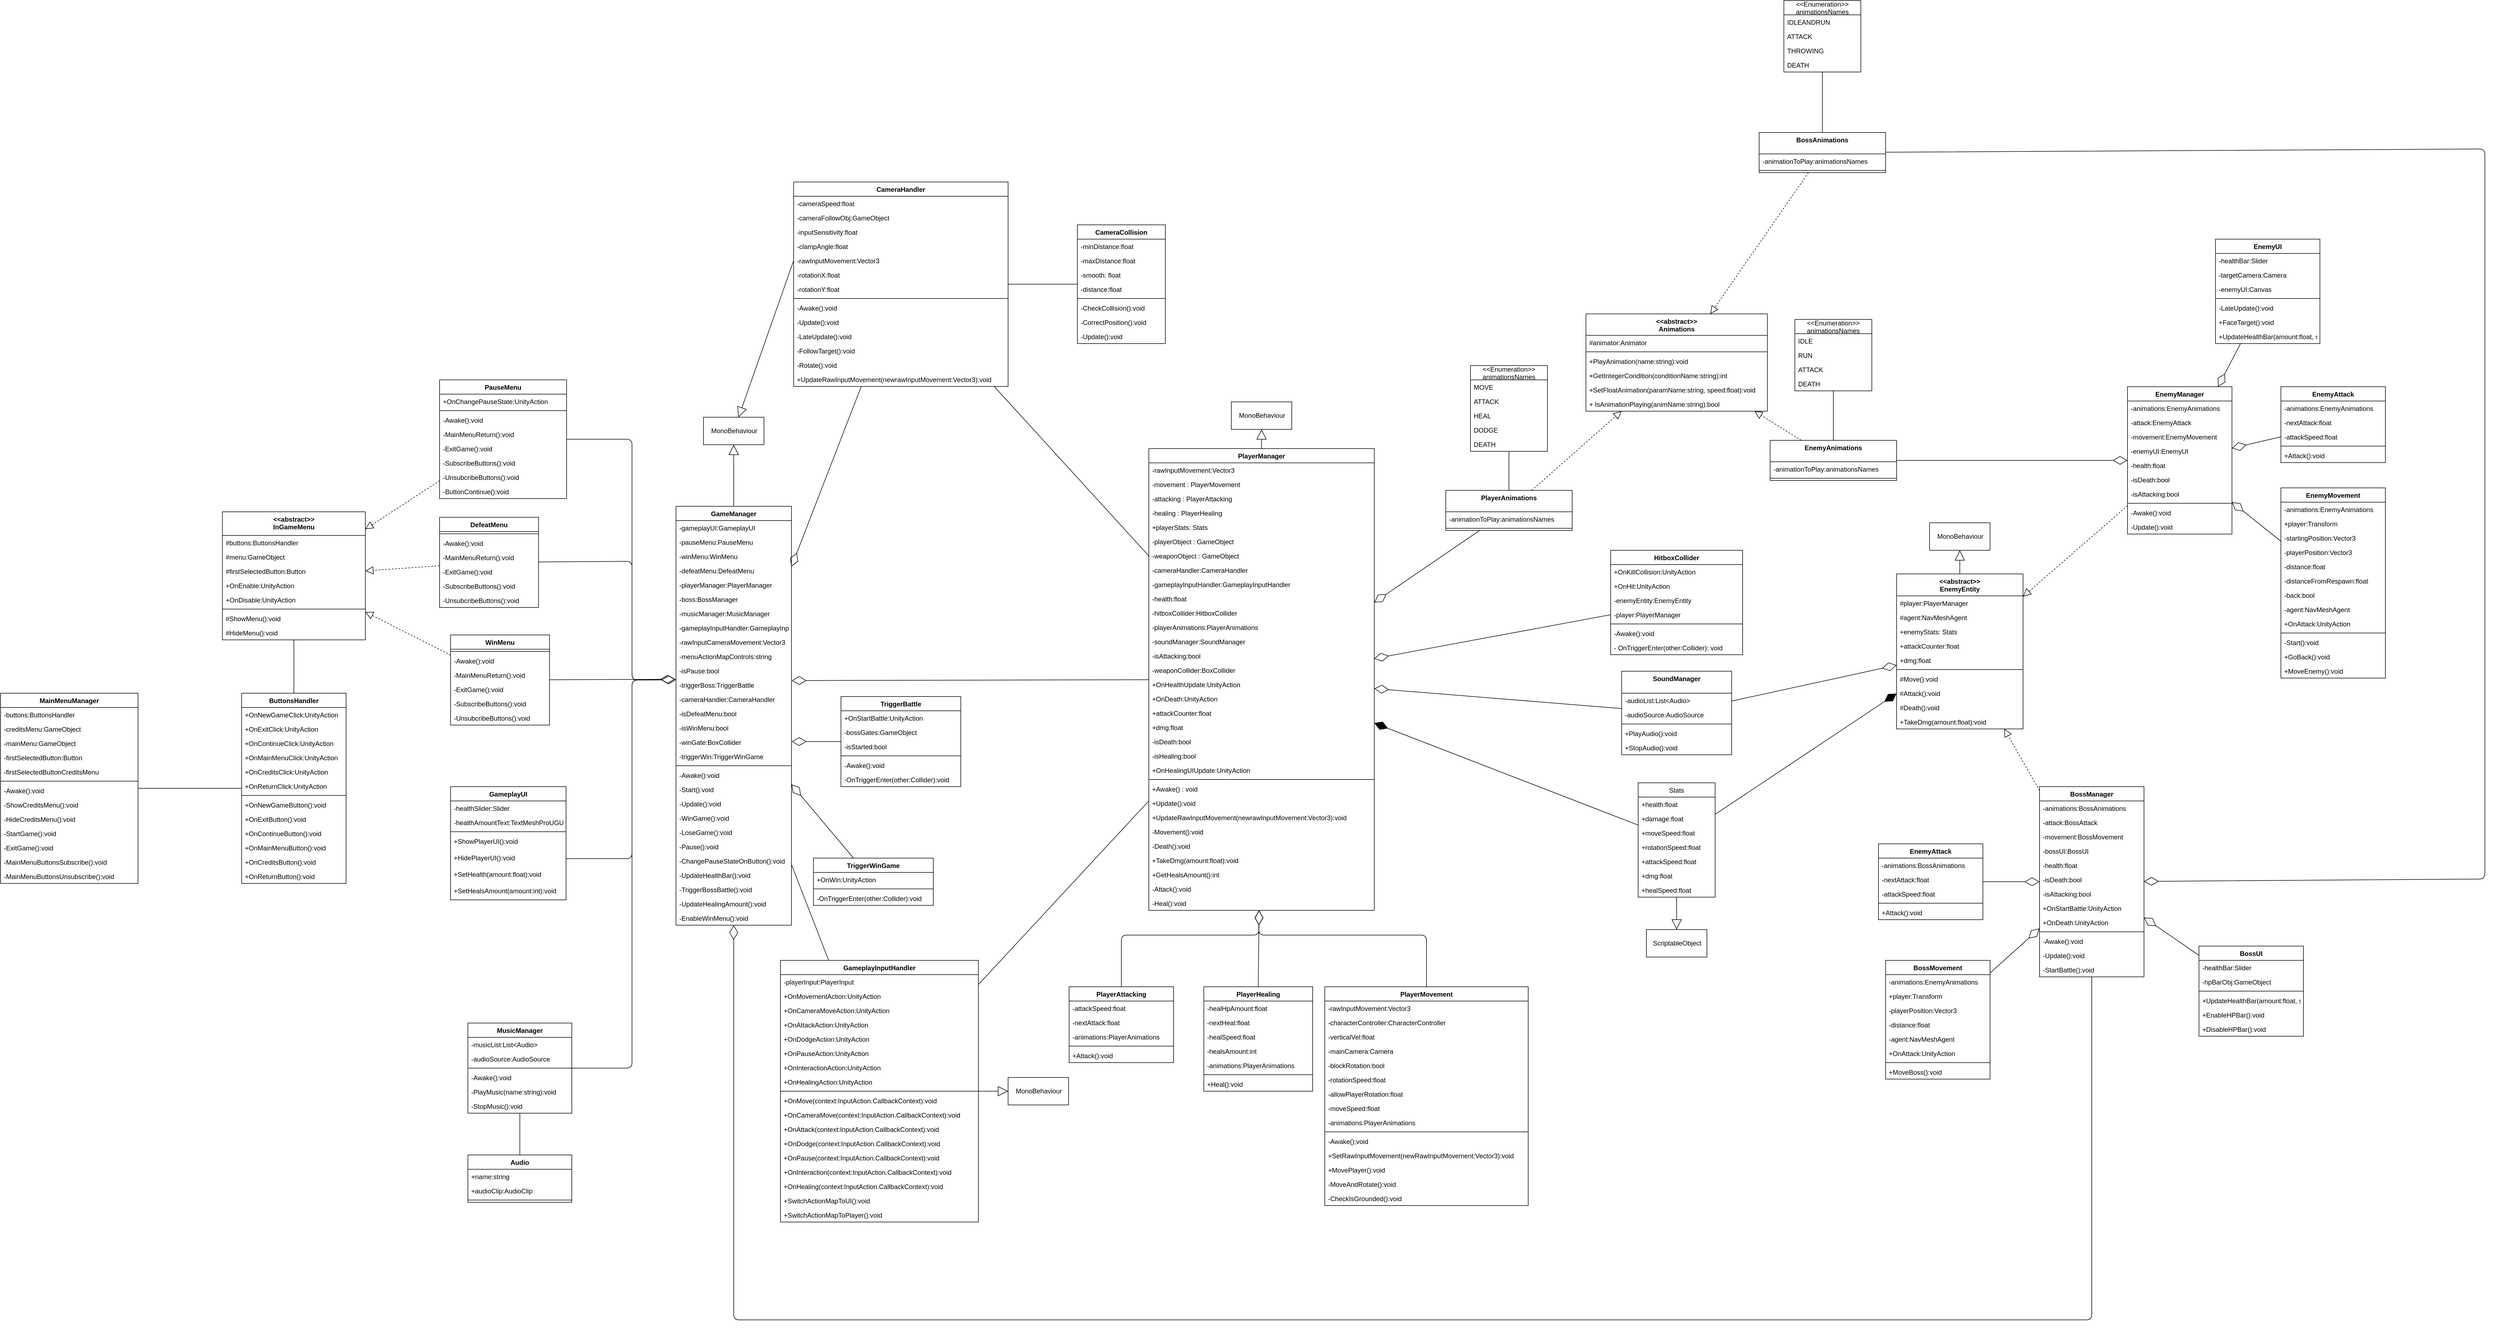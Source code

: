 <mxfile version="14.8.0" type="device"><diagram id="LtzsGXj7TZKbYAYRIwnJ" name="Page-1"><mxGraphModel dx="4063" dy="2269" grid="1" gridSize="10" guides="1" tooltips="1" connect="1" arrows="1" fold="1" page="1" pageScale="1" pageWidth="827" pageHeight="1169" math="0" shadow="0"><root><mxCell id="0"/><mxCell id="1" parent="0"/><mxCell id="dYSbgNceNMSD_KCAYkdi-1" value="PauseMenu" style="swimlane;fontStyle=1;align=center;verticalAlign=top;childLayout=stackLayout;horizontal=1;startSize=26;horizontalStack=0;resizeParent=1;resizeParentMax=0;resizeLast=0;collapsible=1;marginBottom=0;" vertex="1" parent="1"><mxGeometry x="1088.5" y="1100" width="231" height="216" as="geometry"/></mxCell><mxCell id="dYSbgNceNMSD_KCAYkdi-2" value="+OnChangePauseState:UnityAction" style="text;strokeColor=none;fillColor=none;align=left;verticalAlign=top;spacingLeft=4;spacingRight=4;overflow=hidden;rotatable=0;points=[[0,0.5],[1,0.5]];portConstraint=eastwest;" vertex="1" parent="dYSbgNceNMSD_KCAYkdi-1"><mxGeometry y="26" width="231" height="26" as="geometry"/></mxCell><mxCell id="dYSbgNceNMSD_KCAYkdi-3" value="" style="line;strokeWidth=1;fillColor=none;align=left;verticalAlign=middle;spacingTop=-1;spacingLeft=3;spacingRight=3;rotatable=0;labelPosition=right;points=[];portConstraint=eastwest;" vertex="1" parent="dYSbgNceNMSD_KCAYkdi-1"><mxGeometry y="52" width="231" height="8" as="geometry"/></mxCell><mxCell id="dYSbgNceNMSD_KCAYkdi-4" value="-Awake():void" style="text;strokeColor=none;fillColor=none;align=left;verticalAlign=top;spacingLeft=4;spacingRight=4;overflow=hidden;rotatable=0;points=[[0,0.5],[1,0.5]];portConstraint=eastwest;" vertex="1" parent="dYSbgNceNMSD_KCAYkdi-1"><mxGeometry y="60" width="231" height="26" as="geometry"/></mxCell><mxCell id="dYSbgNceNMSD_KCAYkdi-5" value="-MainMenuReturn():void" style="text;strokeColor=none;fillColor=none;align=left;verticalAlign=top;spacingLeft=4;spacingRight=4;overflow=hidden;rotatable=0;points=[[0,0.5],[1,0.5]];portConstraint=eastwest;" vertex="1" parent="dYSbgNceNMSD_KCAYkdi-1"><mxGeometry y="86" width="231" height="26" as="geometry"/></mxCell><mxCell id="dYSbgNceNMSD_KCAYkdi-6" value="-ExitGame():void" style="text;strokeColor=none;fillColor=none;align=left;verticalAlign=top;spacingLeft=4;spacingRight=4;overflow=hidden;rotatable=0;points=[[0,0.5],[1,0.5]];portConstraint=eastwest;" vertex="1" parent="dYSbgNceNMSD_KCAYkdi-1"><mxGeometry y="112" width="231" height="26" as="geometry"/></mxCell><mxCell id="dYSbgNceNMSD_KCAYkdi-7" value="-SubscribeButtons():void" style="text;strokeColor=none;fillColor=none;align=left;verticalAlign=top;spacingLeft=4;spacingRight=4;overflow=hidden;rotatable=0;points=[[0,0.5],[1,0.5]];portConstraint=eastwest;" vertex="1" parent="dYSbgNceNMSD_KCAYkdi-1"><mxGeometry y="138" width="231" height="26" as="geometry"/></mxCell><mxCell id="dYSbgNceNMSD_KCAYkdi-8" value="-UnsubcribeButtons():void" style="text;strokeColor=none;fillColor=none;align=left;verticalAlign=top;spacingLeft=4;spacingRight=4;overflow=hidden;rotatable=0;points=[[0,0.5],[1,0.5]];portConstraint=eastwest;" vertex="1" parent="dYSbgNceNMSD_KCAYkdi-1"><mxGeometry y="164" width="231" height="26" as="geometry"/></mxCell><mxCell id="dYSbgNceNMSD_KCAYkdi-9" value="-ButtonContinue():void" style="text;strokeColor=none;fillColor=none;align=left;verticalAlign=top;spacingLeft=4;spacingRight=4;overflow=hidden;rotatable=0;points=[[0,0.5],[1,0.5]];portConstraint=eastwest;" vertex="1" parent="dYSbgNceNMSD_KCAYkdi-1"><mxGeometry y="190" width="231" height="26" as="geometry"/></mxCell><mxCell id="dYSbgNceNMSD_KCAYkdi-10" value="MainMenuManager" style="swimlane;fontStyle=1;align=center;verticalAlign=top;childLayout=stackLayout;horizontal=1;startSize=26;horizontalStack=0;resizeParent=1;resizeParentMax=0;resizeLast=0;collapsible=1;marginBottom=0;" vertex="1" parent="1"><mxGeometry x="290" y="1670" width="250" height="346" as="geometry"/></mxCell><mxCell id="dYSbgNceNMSD_KCAYkdi-11" value="-buttons:ButtonsHandler" style="text;strokeColor=none;fillColor=none;align=left;verticalAlign=top;spacingLeft=4;spacingRight=4;overflow=hidden;rotatable=0;points=[[0,0.5],[1,0.5]];portConstraint=eastwest;" vertex="1" parent="dYSbgNceNMSD_KCAYkdi-10"><mxGeometry y="26" width="250" height="26" as="geometry"/></mxCell><mxCell id="dYSbgNceNMSD_KCAYkdi-12" value="-creditsMenu:GameObject" style="text;strokeColor=none;fillColor=none;align=left;verticalAlign=top;spacingLeft=4;spacingRight=4;overflow=hidden;rotatable=0;points=[[0,0.5],[1,0.5]];portConstraint=eastwest;" vertex="1" parent="dYSbgNceNMSD_KCAYkdi-10"><mxGeometry y="52" width="250" height="26" as="geometry"/></mxCell><mxCell id="dYSbgNceNMSD_KCAYkdi-13" value="-mainMenu:GameObject" style="text;strokeColor=none;fillColor=none;align=left;verticalAlign=top;spacingLeft=4;spacingRight=4;overflow=hidden;rotatable=0;points=[[0,0.5],[1,0.5]];portConstraint=eastwest;" vertex="1" parent="dYSbgNceNMSD_KCAYkdi-10"><mxGeometry y="78" width="250" height="26" as="geometry"/></mxCell><mxCell id="dYSbgNceNMSD_KCAYkdi-14" value="-firstSelectedButton:Button" style="text;strokeColor=none;fillColor=none;align=left;verticalAlign=top;spacingLeft=4;spacingRight=4;overflow=hidden;rotatable=0;points=[[0,0.5],[1,0.5]];portConstraint=eastwest;" vertex="1" parent="dYSbgNceNMSD_KCAYkdi-10"><mxGeometry y="104" width="250" height="26" as="geometry"/></mxCell><mxCell id="dYSbgNceNMSD_KCAYkdi-15" value="-firstSelectedButtonCreditsMenu" style="text;strokeColor=none;fillColor=none;align=left;verticalAlign=top;spacingLeft=4;spacingRight=4;overflow=hidden;rotatable=0;points=[[0,0.5],[1,0.5]];portConstraint=eastwest;" vertex="1" parent="dYSbgNceNMSD_KCAYkdi-10"><mxGeometry y="130" width="250" height="26" as="geometry"/></mxCell><mxCell id="dYSbgNceNMSD_KCAYkdi-16" value="" style="line;strokeWidth=1;fillColor=none;align=left;verticalAlign=middle;spacingTop=-1;spacingLeft=3;spacingRight=3;rotatable=0;labelPosition=right;points=[];portConstraint=eastwest;" vertex="1" parent="dYSbgNceNMSD_KCAYkdi-10"><mxGeometry y="156" width="250" height="8" as="geometry"/></mxCell><mxCell id="dYSbgNceNMSD_KCAYkdi-17" value="-Awake():void" style="text;strokeColor=none;fillColor=none;align=left;verticalAlign=top;spacingLeft=4;spacingRight=4;overflow=hidden;rotatable=0;points=[[0,0.5],[1,0.5]];portConstraint=eastwest;" vertex="1" parent="dYSbgNceNMSD_KCAYkdi-10"><mxGeometry y="164" width="250" height="26" as="geometry"/></mxCell><mxCell id="dYSbgNceNMSD_KCAYkdi-18" value="-ShowCreditsMenu():void" style="text;strokeColor=none;fillColor=none;align=left;verticalAlign=top;spacingLeft=4;spacingRight=4;overflow=hidden;rotatable=0;points=[[0,0.5],[1,0.5]];portConstraint=eastwest;" vertex="1" parent="dYSbgNceNMSD_KCAYkdi-10"><mxGeometry y="190" width="250" height="26" as="geometry"/></mxCell><mxCell id="dYSbgNceNMSD_KCAYkdi-19" value="-HideCreditsMenu():void" style="text;strokeColor=none;fillColor=none;align=left;verticalAlign=top;spacingLeft=4;spacingRight=4;overflow=hidden;rotatable=0;points=[[0,0.5],[1,0.5]];portConstraint=eastwest;" vertex="1" parent="dYSbgNceNMSD_KCAYkdi-10"><mxGeometry y="216" width="250" height="26" as="geometry"/></mxCell><mxCell id="dYSbgNceNMSD_KCAYkdi-20" value="-StartGame():void" style="text;strokeColor=none;fillColor=none;align=left;verticalAlign=top;spacingLeft=4;spacingRight=4;overflow=hidden;rotatable=0;points=[[0,0.5],[1,0.5]];portConstraint=eastwest;" vertex="1" parent="dYSbgNceNMSD_KCAYkdi-10"><mxGeometry y="242" width="250" height="26" as="geometry"/></mxCell><mxCell id="dYSbgNceNMSD_KCAYkdi-21" value="-ExitGame():void" style="text;strokeColor=none;fillColor=none;align=left;verticalAlign=top;spacingLeft=4;spacingRight=4;overflow=hidden;rotatable=0;points=[[0,0.5],[1,0.5]];portConstraint=eastwest;" vertex="1" parent="dYSbgNceNMSD_KCAYkdi-10"><mxGeometry y="268" width="250" height="26" as="geometry"/></mxCell><mxCell id="dYSbgNceNMSD_KCAYkdi-22" value="-MainMenuButtonsSubscribe():void" style="text;strokeColor=none;fillColor=none;align=left;verticalAlign=top;spacingLeft=4;spacingRight=4;overflow=hidden;rotatable=0;points=[[0,0.5],[1,0.5]];portConstraint=eastwest;" vertex="1" parent="dYSbgNceNMSD_KCAYkdi-10"><mxGeometry y="294" width="250" height="26" as="geometry"/></mxCell><mxCell id="dYSbgNceNMSD_KCAYkdi-23" value="-MainMenuButtonsUnsubscribe():void" style="text;strokeColor=none;fillColor=none;align=left;verticalAlign=top;spacingLeft=4;spacingRight=4;overflow=hidden;rotatable=0;points=[[0,0.5],[1,0.5]];portConstraint=eastwest;" vertex="1" parent="dYSbgNceNMSD_KCAYkdi-10"><mxGeometry y="320" width="250" height="26" as="geometry"/></mxCell><mxCell id="dYSbgNceNMSD_KCAYkdi-24" value="GameplayUI" style="swimlane;fontStyle=1;align=center;verticalAlign=top;childLayout=stackLayout;horizontal=1;startSize=26;horizontalStack=0;resizeParent=1;resizeParentMax=0;resizeLast=0;collapsible=1;marginBottom=0;" vertex="1" parent="1"><mxGeometry x="1108.5" y="1840" width="210" height="206" as="geometry"/></mxCell><mxCell id="dYSbgNceNMSD_KCAYkdi-25" value="-healthSlider:Slider" style="text;strokeColor=none;fillColor=none;align=left;verticalAlign=top;spacingLeft=4;spacingRight=4;overflow=hidden;rotatable=0;points=[[0,0.5],[1,0.5]];portConstraint=eastwest;" vertex="1" parent="dYSbgNceNMSD_KCAYkdi-24"><mxGeometry y="26" width="210" height="26" as="geometry"/></mxCell><mxCell id="dYSbgNceNMSD_KCAYkdi-26" value="-healthAmountText:TextMeshProUGUI" style="text;strokeColor=none;fillColor=none;align=left;verticalAlign=top;spacingLeft=4;spacingRight=4;overflow=hidden;rotatable=0;points=[[0,0.5],[1,0.5]];portConstraint=eastwest;" vertex="1" parent="dYSbgNceNMSD_KCAYkdi-24"><mxGeometry y="52" width="210" height="26" as="geometry"/></mxCell><mxCell id="dYSbgNceNMSD_KCAYkdi-27" value="" style="line;strokeWidth=1;fillColor=none;align=left;verticalAlign=middle;spacingTop=-1;spacingLeft=3;spacingRight=3;rotatable=0;labelPosition=right;points=[];portConstraint=eastwest;" vertex="1" parent="dYSbgNceNMSD_KCAYkdi-24"><mxGeometry y="78" width="210" height="8" as="geometry"/></mxCell><mxCell id="dYSbgNceNMSD_KCAYkdi-28" value="+ShowPlayerUI():void" style="text;strokeColor=none;fillColor=none;align=left;verticalAlign=top;spacingLeft=4;spacingRight=4;overflow=hidden;rotatable=0;points=[[0,0.5],[1,0.5]];portConstraint=eastwest;" vertex="1" parent="dYSbgNceNMSD_KCAYkdi-24"><mxGeometry y="86" width="210" height="30" as="geometry"/></mxCell><mxCell id="dYSbgNceNMSD_KCAYkdi-29" value="+HidePlayerUI():void" style="text;strokeColor=none;fillColor=none;align=left;verticalAlign=top;spacingLeft=4;spacingRight=4;overflow=hidden;rotatable=0;points=[[0,0.5],[1,0.5]];portConstraint=eastwest;" vertex="1" parent="dYSbgNceNMSD_KCAYkdi-24"><mxGeometry y="116" width="210" height="30" as="geometry"/></mxCell><mxCell id="dYSbgNceNMSD_KCAYkdi-30" value="+SetHealth(amount:float):void" style="text;strokeColor=none;fillColor=none;align=left;verticalAlign=top;spacingLeft=4;spacingRight=4;overflow=hidden;rotatable=0;points=[[0,0.5],[1,0.5]];portConstraint=eastwest;" vertex="1" parent="dYSbgNceNMSD_KCAYkdi-24"><mxGeometry y="146" width="210" height="30" as="geometry"/></mxCell><mxCell id="dYSbgNceNMSD_KCAYkdi-31" value="+SetHealsAmount(amount:int):void" style="text;strokeColor=none;fillColor=none;align=left;verticalAlign=top;spacingLeft=4;spacingRight=4;overflow=hidden;rotatable=0;points=[[0,0.5],[1,0.5]];portConstraint=eastwest;" vertex="1" parent="dYSbgNceNMSD_KCAYkdi-24"><mxGeometry y="176" width="210" height="30" as="geometry"/></mxCell><mxCell id="dYSbgNceNMSD_KCAYkdi-32" value="ButtonsHandler" style="swimlane;fontStyle=1;align=center;verticalAlign=top;childLayout=stackLayout;horizontal=1;startSize=26;horizontalStack=0;resizeParent=1;resizeParentMax=0;resizeLast=0;collapsible=1;marginBottom=0;" vertex="1" parent="1"><mxGeometry x="728.5" y="1670" width="190" height="346" as="geometry"/></mxCell><mxCell id="dYSbgNceNMSD_KCAYkdi-33" value="+OnNewGameClick:UnityAction" style="text;strokeColor=none;fillColor=none;align=left;verticalAlign=top;spacingLeft=4;spacingRight=4;overflow=hidden;rotatable=0;points=[[0,0.5],[1,0.5]];portConstraint=eastwest;" vertex="1" parent="dYSbgNceNMSD_KCAYkdi-32"><mxGeometry y="26" width="190" height="26" as="geometry"/></mxCell><mxCell id="dYSbgNceNMSD_KCAYkdi-34" value="+OnExitClick:UnityAction" style="text;strokeColor=none;fillColor=none;align=left;verticalAlign=top;spacingLeft=4;spacingRight=4;overflow=hidden;rotatable=0;points=[[0,0.5],[1,0.5]];portConstraint=eastwest;" vertex="1" parent="dYSbgNceNMSD_KCAYkdi-32"><mxGeometry y="52" width="190" height="26" as="geometry"/></mxCell><mxCell id="dYSbgNceNMSD_KCAYkdi-35" value="+OnContinueClick:UnityAction" style="text;strokeColor=none;fillColor=none;align=left;verticalAlign=top;spacingLeft=4;spacingRight=4;overflow=hidden;rotatable=0;points=[[0,0.5],[1,0.5]];portConstraint=eastwest;" vertex="1" parent="dYSbgNceNMSD_KCAYkdi-32"><mxGeometry y="78" width="190" height="26" as="geometry"/></mxCell><mxCell id="dYSbgNceNMSD_KCAYkdi-36" value="+OnMainMenuClick:UnityAction" style="text;strokeColor=none;fillColor=none;align=left;verticalAlign=top;spacingLeft=4;spacingRight=4;overflow=hidden;rotatable=0;points=[[0,0.5],[1,0.5]];portConstraint=eastwest;" vertex="1" parent="dYSbgNceNMSD_KCAYkdi-32"><mxGeometry y="104" width="190" height="26" as="geometry"/></mxCell><mxCell id="dYSbgNceNMSD_KCAYkdi-37" value="+OnCreditsClick:UnityAction" style="text;strokeColor=none;fillColor=none;align=left;verticalAlign=top;spacingLeft=4;spacingRight=4;overflow=hidden;rotatable=0;points=[[0,0.5],[1,0.5]];portConstraint=eastwest;" vertex="1" parent="dYSbgNceNMSD_KCAYkdi-32"><mxGeometry y="130" width="190" height="26" as="geometry"/></mxCell><mxCell id="dYSbgNceNMSD_KCAYkdi-38" value="+OnReturnClick:UnityAction" style="text;strokeColor=none;fillColor=none;align=left;verticalAlign=top;spacingLeft=4;spacingRight=4;overflow=hidden;rotatable=0;points=[[0,0.5],[1,0.5]];portConstraint=eastwest;" vertex="1" parent="dYSbgNceNMSD_KCAYkdi-32"><mxGeometry y="156" width="190" height="26" as="geometry"/></mxCell><mxCell id="dYSbgNceNMSD_KCAYkdi-39" value="" style="line;strokeWidth=1;fillColor=none;align=left;verticalAlign=middle;spacingTop=-1;spacingLeft=3;spacingRight=3;rotatable=0;labelPosition=right;points=[];portConstraint=eastwest;" vertex="1" parent="dYSbgNceNMSD_KCAYkdi-32"><mxGeometry y="182" width="190" height="8" as="geometry"/></mxCell><mxCell id="dYSbgNceNMSD_KCAYkdi-40" value="+OnNewGameButton():void" style="text;strokeColor=none;fillColor=none;align=left;verticalAlign=top;spacingLeft=4;spacingRight=4;overflow=hidden;rotatable=0;points=[[0,0.5],[1,0.5]];portConstraint=eastwest;" vertex="1" parent="dYSbgNceNMSD_KCAYkdi-32"><mxGeometry y="190" width="190" height="26" as="geometry"/></mxCell><mxCell id="dYSbgNceNMSD_KCAYkdi-41" value="+OnExitButton():void" style="text;strokeColor=none;fillColor=none;align=left;verticalAlign=top;spacingLeft=4;spacingRight=4;overflow=hidden;rotatable=0;points=[[0,0.5],[1,0.5]];portConstraint=eastwest;" vertex="1" parent="dYSbgNceNMSD_KCAYkdi-32"><mxGeometry y="216" width="190" height="26" as="geometry"/></mxCell><mxCell id="dYSbgNceNMSD_KCAYkdi-42" value="+OnContinueButton():void" style="text;strokeColor=none;fillColor=none;align=left;verticalAlign=top;spacingLeft=4;spacingRight=4;overflow=hidden;rotatable=0;points=[[0,0.5],[1,0.5]];portConstraint=eastwest;" vertex="1" parent="dYSbgNceNMSD_KCAYkdi-32"><mxGeometry y="242" width="190" height="26" as="geometry"/></mxCell><mxCell id="dYSbgNceNMSD_KCAYkdi-43" value="+OnMainMenuButton():void" style="text;strokeColor=none;fillColor=none;align=left;verticalAlign=top;spacingLeft=4;spacingRight=4;overflow=hidden;rotatable=0;points=[[0,0.5],[1,0.5]];portConstraint=eastwest;" vertex="1" parent="dYSbgNceNMSD_KCAYkdi-32"><mxGeometry y="268" width="190" height="26" as="geometry"/></mxCell><mxCell id="dYSbgNceNMSD_KCAYkdi-44" value="+OnCreditsButton():void" style="text;strokeColor=none;fillColor=none;align=left;verticalAlign=top;spacingLeft=4;spacingRight=4;overflow=hidden;rotatable=0;points=[[0,0.5],[1,0.5]];portConstraint=eastwest;" vertex="1" parent="dYSbgNceNMSD_KCAYkdi-32"><mxGeometry y="294" width="190" height="26" as="geometry"/></mxCell><mxCell id="dYSbgNceNMSD_KCAYkdi-45" value="+OnReturnButton():void" style="text;strokeColor=none;fillColor=none;align=left;verticalAlign=top;spacingLeft=4;spacingRight=4;overflow=hidden;rotatable=0;points=[[0,0.5],[1,0.5]];portConstraint=eastwest;" vertex="1" parent="dYSbgNceNMSD_KCAYkdi-32"><mxGeometry y="320" width="190" height="26" as="geometry"/></mxCell><mxCell id="dYSbgNceNMSD_KCAYkdi-46" value="CameraHandler" style="swimlane;fontStyle=1;align=center;verticalAlign=top;childLayout=stackLayout;horizontal=1;startSize=26;horizontalStack=0;resizeParent=1;resizeParentMax=0;resizeLast=0;collapsible=1;marginBottom=0;" vertex="1" parent="1"><mxGeometry x="1732.5" y="740" width="390" height="372" as="geometry"/></mxCell><mxCell id="dYSbgNceNMSD_KCAYkdi-47" value="-cameraSpeed:float" style="text;strokeColor=none;fillColor=none;align=left;verticalAlign=top;spacingLeft=4;spacingRight=4;overflow=hidden;rotatable=0;points=[[0,0.5],[1,0.5]];portConstraint=eastwest;" vertex="1" parent="dYSbgNceNMSD_KCAYkdi-46"><mxGeometry y="26" width="390" height="26" as="geometry"/></mxCell><mxCell id="dYSbgNceNMSD_KCAYkdi-48" value="-cameraFollowObj:GameObject" style="text;strokeColor=none;fillColor=none;align=left;verticalAlign=top;spacingLeft=4;spacingRight=4;overflow=hidden;rotatable=0;points=[[0,0.5],[1,0.5]];portConstraint=eastwest;" vertex="1" parent="dYSbgNceNMSD_KCAYkdi-46"><mxGeometry y="52" width="390" height="26" as="geometry"/></mxCell><mxCell id="dYSbgNceNMSD_KCAYkdi-49" value="-inputSensitivity:float" style="text;strokeColor=none;fillColor=none;align=left;verticalAlign=top;spacingLeft=4;spacingRight=4;overflow=hidden;rotatable=0;points=[[0,0.5],[1,0.5]];portConstraint=eastwest;" vertex="1" parent="dYSbgNceNMSD_KCAYkdi-46"><mxGeometry y="78" width="390" height="26" as="geometry"/></mxCell><mxCell id="dYSbgNceNMSD_KCAYkdi-50" value="-clampAngle:float" style="text;strokeColor=none;fillColor=none;align=left;verticalAlign=top;spacingLeft=4;spacingRight=4;overflow=hidden;rotatable=0;points=[[0,0.5],[1,0.5]];portConstraint=eastwest;" vertex="1" parent="dYSbgNceNMSD_KCAYkdi-46"><mxGeometry y="104" width="390" height="26" as="geometry"/></mxCell><mxCell id="dYSbgNceNMSD_KCAYkdi-51" value="-rawInputMovement:Vector3" style="text;strokeColor=none;fillColor=none;align=left;verticalAlign=top;spacingLeft=4;spacingRight=4;overflow=hidden;rotatable=0;points=[[0,0.5],[1,0.5]];portConstraint=eastwest;" vertex="1" parent="dYSbgNceNMSD_KCAYkdi-46"><mxGeometry y="130" width="390" height="26" as="geometry"/></mxCell><mxCell id="dYSbgNceNMSD_KCAYkdi-52" value="-rotationX:float" style="text;strokeColor=none;fillColor=none;align=left;verticalAlign=top;spacingLeft=4;spacingRight=4;overflow=hidden;rotatable=0;points=[[0,0.5],[1,0.5]];portConstraint=eastwest;" vertex="1" parent="dYSbgNceNMSD_KCAYkdi-46"><mxGeometry y="156" width="390" height="26" as="geometry"/></mxCell><mxCell id="dYSbgNceNMSD_KCAYkdi-53" value="-rotationY:float" style="text;strokeColor=none;fillColor=none;align=left;verticalAlign=top;spacingLeft=4;spacingRight=4;overflow=hidden;rotatable=0;points=[[0,0.5],[1,0.5]];portConstraint=eastwest;" vertex="1" parent="dYSbgNceNMSD_KCAYkdi-46"><mxGeometry y="182" width="390" height="26" as="geometry"/></mxCell><mxCell id="dYSbgNceNMSD_KCAYkdi-54" value="" style="line;strokeWidth=1;fillColor=none;align=left;verticalAlign=middle;spacingTop=-1;spacingLeft=3;spacingRight=3;rotatable=0;labelPosition=right;points=[];portConstraint=eastwest;" vertex="1" parent="dYSbgNceNMSD_KCAYkdi-46"><mxGeometry y="208" width="390" height="8" as="geometry"/></mxCell><mxCell id="dYSbgNceNMSD_KCAYkdi-55" value="-Awake():void" style="text;strokeColor=none;fillColor=none;align=left;verticalAlign=top;spacingLeft=4;spacingRight=4;overflow=hidden;rotatable=0;points=[[0,0.5],[1,0.5]];portConstraint=eastwest;" vertex="1" parent="dYSbgNceNMSD_KCAYkdi-46"><mxGeometry y="216" width="390" height="26" as="geometry"/></mxCell><mxCell id="dYSbgNceNMSD_KCAYkdi-56" value="-Update():void" style="text;strokeColor=none;fillColor=none;align=left;verticalAlign=top;spacingLeft=4;spacingRight=4;overflow=hidden;rotatable=0;points=[[0,0.5],[1,0.5]];portConstraint=eastwest;" vertex="1" parent="dYSbgNceNMSD_KCAYkdi-46"><mxGeometry y="242" width="390" height="26" as="geometry"/></mxCell><mxCell id="dYSbgNceNMSD_KCAYkdi-57" value="-LateUpdate():void" style="text;strokeColor=none;fillColor=none;align=left;verticalAlign=top;spacingLeft=4;spacingRight=4;overflow=hidden;rotatable=0;points=[[0,0.5],[1,0.5]];portConstraint=eastwest;" vertex="1" parent="dYSbgNceNMSD_KCAYkdi-46"><mxGeometry y="268" width="390" height="26" as="geometry"/></mxCell><mxCell id="dYSbgNceNMSD_KCAYkdi-58" value="-FollowTarget():void" style="text;strokeColor=none;fillColor=none;align=left;verticalAlign=top;spacingLeft=4;spacingRight=4;overflow=hidden;rotatable=0;points=[[0,0.5],[1,0.5]];portConstraint=eastwest;" vertex="1" parent="dYSbgNceNMSD_KCAYkdi-46"><mxGeometry y="294" width="390" height="26" as="geometry"/></mxCell><mxCell id="dYSbgNceNMSD_KCAYkdi-59" value="-Rotate():void" style="text;strokeColor=none;fillColor=none;align=left;verticalAlign=top;spacingLeft=4;spacingRight=4;overflow=hidden;rotatable=0;points=[[0,0.5],[1,0.5]];portConstraint=eastwest;" vertex="1" parent="dYSbgNceNMSD_KCAYkdi-46"><mxGeometry y="320" width="390" height="26" as="geometry"/></mxCell><mxCell id="dYSbgNceNMSD_KCAYkdi-60" value="+UpdateRawInputMovement(newrawInputMovement:Vector3):void" style="text;strokeColor=none;fillColor=none;align=left;verticalAlign=top;spacingLeft=4;spacingRight=4;overflow=hidden;rotatable=0;points=[[0,0.5],[1,0.5]];portConstraint=eastwest;" vertex="1" parent="dYSbgNceNMSD_KCAYkdi-46"><mxGeometry y="346" width="390" height="26" as="geometry"/></mxCell><mxCell id="dYSbgNceNMSD_KCAYkdi-61" value="CameraCollision" style="swimlane;fontStyle=1;align=center;verticalAlign=top;childLayout=stackLayout;horizontal=1;startSize=26;horizontalStack=0;resizeParent=1;resizeParentMax=0;resizeLast=0;collapsible=1;marginBottom=0;" vertex="1" parent="1"><mxGeometry x="2248.5" y="818" width="160" height="216" as="geometry"/></mxCell><mxCell id="dYSbgNceNMSD_KCAYkdi-62" value="-minDistance:float" style="text;strokeColor=none;fillColor=none;align=left;verticalAlign=top;spacingLeft=4;spacingRight=4;overflow=hidden;rotatable=0;points=[[0,0.5],[1,0.5]];portConstraint=eastwest;" vertex="1" parent="dYSbgNceNMSD_KCAYkdi-61"><mxGeometry y="26" width="160" height="26" as="geometry"/></mxCell><mxCell id="dYSbgNceNMSD_KCAYkdi-63" value="-maxDistance:float" style="text;strokeColor=none;fillColor=none;align=left;verticalAlign=top;spacingLeft=4;spacingRight=4;overflow=hidden;rotatable=0;points=[[0,0.5],[1,0.5]];portConstraint=eastwest;" vertex="1" parent="dYSbgNceNMSD_KCAYkdi-61"><mxGeometry y="52" width="160" height="26" as="geometry"/></mxCell><mxCell id="dYSbgNceNMSD_KCAYkdi-64" value="-smooth: float" style="text;strokeColor=none;fillColor=none;align=left;verticalAlign=top;spacingLeft=4;spacingRight=4;overflow=hidden;rotatable=0;points=[[0,0.5],[1,0.5]];portConstraint=eastwest;" vertex="1" parent="dYSbgNceNMSD_KCAYkdi-61"><mxGeometry y="78" width="160" height="26" as="geometry"/></mxCell><mxCell id="dYSbgNceNMSD_KCAYkdi-65" value="-distance:float" style="text;strokeColor=none;fillColor=none;align=left;verticalAlign=top;spacingLeft=4;spacingRight=4;overflow=hidden;rotatable=0;points=[[0,0.5],[1,0.5]];portConstraint=eastwest;" vertex="1" parent="dYSbgNceNMSD_KCAYkdi-61"><mxGeometry y="104" width="160" height="26" as="geometry"/></mxCell><mxCell id="dYSbgNceNMSD_KCAYkdi-66" value="" style="line;strokeWidth=1;fillColor=none;align=left;verticalAlign=middle;spacingTop=-1;spacingLeft=3;spacingRight=3;rotatable=0;labelPosition=right;points=[];portConstraint=eastwest;" vertex="1" parent="dYSbgNceNMSD_KCAYkdi-61"><mxGeometry y="130" width="160" height="8" as="geometry"/></mxCell><mxCell id="dYSbgNceNMSD_KCAYkdi-67" value="-CheckCollision():void" style="text;strokeColor=none;fillColor=none;align=left;verticalAlign=top;spacingLeft=4;spacingRight=4;overflow=hidden;rotatable=0;points=[[0,0.5],[1,0.5]];portConstraint=eastwest;" vertex="1" parent="dYSbgNceNMSD_KCAYkdi-61"><mxGeometry y="138" width="160" height="26" as="geometry"/></mxCell><mxCell id="dYSbgNceNMSD_KCAYkdi-68" value="-CorrectPosition():void" style="text;strokeColor=none;fillColor=none;align=left;verticalAlign=top;spacingLeft=4;spacingRight=4;overflow=hidden;rotatable=0;points=[[0,0.5],[1,0.5]];portConstraint=eastwest;" vertex="1" parent="dYSbgNceNMSD_KCAYkdi-61"><mxGeometry y="164" width="160" height="26" as="geometry"/></mxCell><mxCell id="dYSbgNceNMSD_KCAYkdi-69" value="-Update():void" style="text;strokeColor=none;fillColor=none;align=left;verticalAlign=top;spacingLeft=4;spacingRight=4;overflow=hidden;rotatable=0;points=[[0,0.5],[1,0.5]];portConstraint=eastwest;" vertex="1" parent="dYSbgNceNMSD_KCAYkdi-61"><mxGeometry y="190" width="160" height="26" as="geometry"/></mxCell><mxCell id="dYSbgNceNMSD_KCAYkdi-70" value="HitboxCollider" style="swimlane;fontStyle=1;align=center;verticalAlign=top;childLayout=stackLayout;horizontal=1;startSize=26;horizontalStack=0;resizeParent=1;resizeParentMax=0;resizeLast=0;collapsible=1;marginBottom=0;" vertex="1" parent="1"><mxGeometry x="3218.5" y="1410" width="240" height="190" as="geometry"/></mxCell><mxCell id="dYSbgNceNMSD_KCAYkdi-71" value="+OnKillCollision:UnityAction" style="text;strokeColor=none;fillColor=none;align=left;verticalAlign=top;spacingLeft=4;spacingRight=4;overflow=hidden;rotatable=0;points=[[0,0.5],[1,0.5]];portConstraint=eastwest;" vertex="1" parent="dYSbgNceNMSD_KCAYkdi-70"><mxGeometry y="26" width="240" height="26" as="geometry"/></mxCell><mxCell id="dYSbgNceNMSD_KCAYkdi-72" value="+OnHit:UnityAction" style="text;strokeColor=none;fillColor=none;align=left;verticalAlign=top;spacingLeft=4;spacingRight=4;overflow=hidden;rotatable=0;points=[[0,0.5],[1,0.5]];portConstraint=eastwest;" vertex="1" parent="dYSbgNceNMSD_KCAYkdi-70"><mxGeometry y="52" width="240" height="26" as="geometry"/></mxCell><mxCell id="dYSbgNceNMSD_KCAYkdi-73" value="-enemyEntity:EnemyEntity" style="text;strokeColor=none;fillColor=none;align=left;verticalAlign=top;spacingLeft=4;spacingRight=4;overflow=hidden;rotatable=0;points=[[0,0.5],[1,0.5]];portConstraint=eastwest;" vertex="1" parent="dYSbgNceNMSD_KCAYkdi-70"><mxGeometry y="78" width="240" height="26" as="geometry"/></mxCell><mxCell id="dYSbgNceNMSD_KCAYkdi-74" value="-player:PlayerManager" style="text;strokeColor=none;fillColor=none;align=left;verticalAlign=top;spacingLeft=4;spacingRight=4;overflow=hidden;rotatable=0;points=[[0,0.5],[1,0.5]];portConstraint=eastwest;" vertex="1" parent="dYSbgNceNMSD_KCAYkdi-70"><mxGeometry y="104" width="240" height="26" as="geometry"/></mxCell><mxCell id="dYSbgNceNMSD_KCAYkdi-75" value="" style="line;strokeWidth=1;fillColor=none;align=left;verticalAlign=middle;spacingTop=-1;spacingLeft=3;spacingRight=3;rotatable=0;labelPosition=right;points=[];portConstraint=eastwest;" vertex="1" parent="dYSbgNceNMSD_KCAYkdi-70"><mxGeometry y="130" width="240" height="8" as="geometry"/></mxCell><mxCell id="dYSbgNceNMSD_KCAYkdi-76" value="-Awake():void" style="text;strokeColor=none;fillColor=none;align=left;verticalAlign=top;spacingLeft=4;spacingRight=4;overflow=hidden;rotatable=0;points=[[0,0.5],[1,0.5]];portConstraint=eastwest;" vertex="1" parent="dYSbgNceNMSD_KCAYkdi-70"><mxGeometry y="138" width="240" height="26" as="geometry"/></mxCell><mxCell id="dYSbgNceNMSD_KCAYkdi-77" value="- OnTriggerEnter(other:Collider): void" style="text;strokeColor=none;fillColor=none;align=left;verticalAlign=top;spacingLeft=4;spacingRight=4;overflow=hidden;rotatable=0;points=[[0,0.5],[1,0.5]];portConstraint=eastwest;" vertex="1" parent="dYSbgNceNMSD_KCAYkdi-70"><mxGeometry y="164" width="240" height="26" as="geometry"/></mxCell><mxCell id="dYSbgNceNMSD_KCAYkdi-78" value="PlayerMovement" style="swimlane;fontStyle=1;align=center;verticalAlign=top;childLayout=stackLayout;horizontal=1;startSize=26;horizontalStack=0;resizeParent=1;resizeParentMax=0;resizeLast=0;collapsible=1;marginBottom=0;" vertex="1" parent="1"><mxGeometry x="2698.5" y="2204" width="370" height="398" as="geometry"/></mxCell><mxCell id="dYSbgNceNMSD_KCAYkdi-79" value="-rawInputMovement:Vector3" style="text;strokeColor=none;fillColor=none;align=left;verticalAlign=top;spacingLeft=4;spacingRight=4;overflow=hidden;rotatable=0;points=[[0,0.5],[1,0.5]];portConstraint=eastwest;" vertex="1" parent="dYSbgNceNMSD_KCAYkdi-78"><mxGeometry y="26" width="370" height="26" as="geometry"/></mxCell><mxCell id="dYSbgNceNMSD_KCAYkdi-80" value="-characterController:CharacterController" style="text;strokeColor=none;fillColor=none;align=left;verticalAlign=top;spacingLeft=4;spacingRight=4;overflow=hidden;rotatable=0;points=[[0,0.5],[1,0.5]];portConstraint=eastwest;" vertex="1" parent="dYSbgNceNMSD_KCAYkdi-78"><mxGeometry y="52" width="370" height="26" as="geometry"/></mxCell><mxCell id="dYSbgNceNMSD_KCAYkdi-81" value="-verticalVel:float" style="text;strokeColor=none;fillColor=none;align=left;verticalAlign=top;spacingLeft=4;spacingRight=4;overflow=hidden;rotatable=0;points=[[0,0.5],[1,0.5]];portConstraint=eastwest;" vertex="1" parent="dYSbgNceNMSD_KCAYkdi-78"><mxGeometry y="78" width="370" height="26" as="geometry"/></mxCell><mxCell id="dYSbgNceNMSD_KCAYkdi-82" value="-mainCamera:Camera" style="text;strokeColor=none;fillColor=none;align=left;verticalAlign=top;spacingLeft=4;spacingRight=4;overflow=hidden;rotatable=0;points=[[0,0.5],[1,0.5]];portConstraint=eastwest;" vertex="1" parent="dYSbgNceNMSD_KCAYkdi-78"><mxGeometry y="104" width="370" height="26" as="geometry"/></mxCell><mxCell id="dYSbgNceNMSD_KCAYkdi-83" value="-blockRotation:bool" style="text;strokeColor=none;fillColor=none;align=left;verticalAlign=top;spacingLeft=4;spacingRight=4;overflow=hidden;rotatable=0;points=[[0,0.5],[1,0.5]];portConstraint=eastwest;" vertex="1" parent="dYSbgNceNMSD_KCAYkdi-78"><mxGeometry y="130" width="370" height="26" as="geometry"/></mxCell><mxCell id="dYSbgNceNMSD_KCAYkdi-84" value="-rotationSpeed:float" style="text;strokeColor=none;fillColor=none;align=left;verticalAlign=top;spacingLeft=4;spacingRight=4;overflow=hidden;rotatable=0;points=[[0,0.5],[1,0.5]];portConstraint=eastwest;" vertex="1" parent="dYSbgNceNMSD_KCAYkdi-78"><mxGeometry y="156" width="370" height="26" as="geometry"/></mxCell><mxCell id="dYSbgNceNMSD_KCAYkdi-85" value="-allowPlayerRotation:float" style="text;strokeColor=none;fillColor=none;align=left;verticalAlign=top;spacingLeft=4;spacingRight=4;overflow=hidden;rotatable=0;points=[[0,0.5],[1,0.5]];portConstraint=eastwest;" vertex="1" parent="dYSbgNceNMSD_KCAYkdi-78"><mxGeometry y="182" width="370" height="26" as="geometry"/></mxCell><mxCell id="dYSbgNceNMSD_KCAYkdi-86" value="-moveSpeed:float" style="text;strokeColor=none;fillColor=none;align=left;verticalAlign=top;spacingLeft=4;spacingRight=4;overflow=hidden;rotatable=0;points=[[0,0.5],[1,0.5]];portConstraint=eastwest;" vertex="1" parent="dYSbgNceNMSD_KCAYkdi-78"><mxGeometry y="208" width="370" height="26" as="geometry"/></mxCell><mxCell id="dYSbgNceNMSD_KCAYkdi-87" value="-animations:PlayerAnimations" style="text;strokeColor=none;fillColor=none;align=left;verticalAlign=top;spacingLeft=4;spacingRight=4;overflow=hidden;rotatable=0;points=[[0,0.5],[1,0.5]];portConstraint=eastwest;" vertex="1" parent="dYSbgNceNMSD_KCAYkdi-78"><mxGeometry y="234" width="370" height="26" as="geometry"/></mxCell><mxCell id="dYSbgNceNMSD_KCAYkdi-88" value="" style="line;strokeWidth=1;fillColor=none;align=left;verticalAlign=middle;spacingTop=-1;spacingLeft=3;spacingRight=3;rotatable=0;labelPosition=right;points=[];portConstraint=eastwest;" vertex="1" parent="dYSbgNceNMSD_KCAYkdi-78"><mxGeometry y="260" width="370" height="8" as="geometry"/></mxCell><mxCell id="dYSbgNceNMSD_KCAYkdi-89" value="-Awake();void" style="text;strokeColor=none;fillColor=none;align=left;verticalAlign=top;spacingLeft=4;spacingRight=4;overflow=hidden;rotatable=0;points=[[0,0.5],[1,0.5]];portConstraint=eastwest;" vertex="1" parent="dYSbgNceNMSD_KCAYkdi-78"><mxGeometry y="268" width="370" height="26" as="geometry"/></mxCell><mxCell id="dYSbgNceNMSD_KCAYkdi-90" value="+SetRawInputMovement(newRawInputMovement:Vector3):void" style="text;strokeColor=none;fillColor=none;align=left;verticalAlign=top;spacingLeft=4;spacingRight=4;overflow=hidden;rotatable=0;points=[[0,0.5],[1,0.5]];portConstraint=eastwest;" vertex="1" parent="dYSbgNceNMSD_KCAYkdi-78"><mxGeometry y="294" width="370" height="26" as="geometry"/></mxCell><mxCell id="dYSbgNceNMSD_KCAYkdi-91" value="+MovePlayer():void" style="text;strokeColor=none;fillColor=none;align=left;verticalAlign=top;spacingLeft=4;spacingRight=4;overflow=hidden;rotatable=0;points=[[0,0.5],[1,0.5]];portConstraint=eastwest;" vertex="1" parent="dYSbgNceNMSD_KCAYkdi-78"><mxGeometry y="320" width="370" height="26" as="geometry"/></mxCell><mxCell id="dYSbgNceNMSD_KCAYkdi-92" value="-MoveAndRotate():void" style="text;strokeColor=none;fillColor=none;align=left;verticalAlign=top;spacingLeft=4;spacingRight=4;overflow=hidden;rotatable=0;points=[[0,0.5],[1,0.5]];portConstraint=eastwest;" vertex="1" parent="dYSbgNceNMSD_KCAYkdi-78"><mxGeometry y="346" width="370" height="26" as="geometry"/></mxCell><mxCell id="dYSbgNceNMSD_KCAYkdi-93" value="-CheckIsGrounded():void" style="text;strokeColor=none;fillColor=none;align=left;verticalAlign=top;spacingLeft=4;spacingRight=4;overflow=hidden;rotatable=0;points=[[0,0.5],[1,0.5]];portConstraint=eastwest;" vertex="1" parent="dYSbgNceNMSD_KCAYkdi-78"><mxGeometry y="372" width="370" height="26" as="geometry"/></mxCell><mxCell id="dYSbgNceNMSD_KCAYkdi-94" value="PlayerAttacking" style="swimlane;fontStyle=1;align=center;verticalAlign=top;childLayout=stackLayout;horizontal=1;startSize=26;horizontalStack=0;resizeParent=1;resizeParentMax=0;resizeLast=0;collapsible=1;marginBottom=0;" vertex="1" parent="1"><mxGeometry x="2233.5" y="2204" width="190" height="138" as="geometry"/></mxCell><mxCell id="dYSbgNceNMSD_KCAYkdi-95" value="-attackSpeed:float" style="text;strokeColor=none;fillColor=none;align=left;verticalAlign=top;spacingLeft=4;spacingRight=4;overflow=hidden;rotatable=0;points=[[0,0.5],[1,0.5]];portConstraint=eastwest;" vertex="1" parent="dYSbgNceNMSD_KCAYkdi-94"><mxGeometry y="26" width="190" height="26" as="geometry"/></mxCell><mxCell id="dYSbgNceNMSD_KCAYkdi-96" value="-nextAttack:float" style="text;strokeColor=none;fillColor=none;align=left;verticalAlign=top;spacingLeft=4;spacingRight=4;overflow=hidden;rotatable=0;points=[[0,0.5],[1,0.5]];portConstraint=eastwest;" vertex="1" parent="dYSbgNceNMSD_KCAYkdi-94"><mxGeometry y="52" width="190" height="26" as="geometry"/></mxCell><mxCell id="dYSbgNceNMSD_KCAYkdi-97" value="-animations:PlayerAnimations" style="text;strokeColor=none;fillColor=none;align=left;verticalAlign=top;spacingLeft=4;spacingRight=4;overflow=hidden;rotatable=0;points=[[0,0.5],[1,0.5]];portConstraint=eastwest;" vertex="1" parent="dYSbgNceNMSD_KCAYkdi-94"><mxGeometry y="78" width="190" height="26" as="geometry"/></mxCell><mxCell id="dYSbgNceNMSD_KCAYkdi-98" value="" style="line;strokeWidth=1;fillColor=none;align=left;verticalAlign=middle;spacingTop=-1;spacingLeft=3;spacingRight=3;rotatable=0;labelPosition=right;points=[];portConstraint=eastwest;" vertex="1" parent="dYSbgNceNMSD_KCAYkdi-94"><mxGeometry y="104" width="190" height="8" as="geometry"/></mxCell><mxCell id="dYSbgNceNMSD_KCAYkdi-99" value="+Attack():void" style="text;strokeColor=none;fillColor=none;align=left;verticalAlign=top;spacingLeft=4;spacingRight=4;overflow=hidden;rotatable=0;points=[[0,0.5],[1,0.5]];portConstraint=eastwest;" vertex="1" parent="dYSbgNceNMSD_KCAYkdi-94"><mxGeometry y="112" width="190" height="26" as="geometry"/></mxCell><mxCell id="dYSbgNceNMSD_KCAYkdi-100" value="PlayerHealing" style="swimlane;fontStyle=1;align=center;verticalAlign=top;childLayout=stackLayout;horizontal=1;startSize=26;horizontalStack=0;resizeParent=1;resizeParentMax=0;resizeLast=0;collapsible=1;marginBottom=0;" vertex="1" parent="1"><mxGeometry x="2478.5" y="2204" width="198" height="190" as="geometry"/></mxCell><mxCell id="dYSbgNceNMSD_KCAYkdi-101" value="-healHpAmount:float" style="text;strokeColor=none;fillColor=none;align=left;verticalAlign=top;spacingLeft=4;spacingRight=4;overflow=hidden;rotatable=0;points=[[0,0.5],[1,0.5]];portConstraint=eastwest;" vertex="1" parent="dYSbgNceNMSD_KCAYkdi-100"><mxGeometry y="26" width="198" height="26" as="geometry"/></mxCell><mxCell id="dYSbgNceNMSD_KCAYkdi-102" value="-nextHeal:float" style="text;strokeColor=none;fillColor=none;align=left;verticalAlign=top;spacingLeft=4;spacingRight=4;overflow=hidden;rotatable=0;points=[[0,0.5],[1,0.5]];portConstraint=eastwest;" vertex="1" parent="dYSbgNceNMSD_KCAYkdi-100"><mxGeometry y="52" width="198" height="26" as="geometry"/></mxCell><mxCell id="dYSbgNceNMSD_KCAYkdi-103" value="-healSpeed:float" style="text;strokeColor=none;fillColor=none;align=left;verticalAlign=top;spacingLeft=4;spacingRight=4;overflow=hidden;rotatable=0;points=[[0,0.5],[1,0.5]];portConstraint=eastwest;" vertex="1" parent="dYSbgNceNMSD_KCAYkdi-100"><mxGeometry y="78" width="198" height="26" as="geometry"/></mxCell><mxCell id="dYSbgNceNMSD_KCAYkdi-104" value="-healsAmount:int" style="text;strokeColor=none;fillColor=none;align=left;verticalAlign=top;spacingLeft=4;spacingRight=4;overflow=hidden;rotatable=0;points=[[0,0.5],[1,0.5]];portConstraint=eastwest;" vertex="1" parent="dYSbgNceNMSD_KCAYkdi-100"><mxGeometry y="104" width="198" height="26" as="geometry"/></mxCell><mxCell id="dYSbgNceNMSD_KCAYkdi-105" value="-animations:PlayerAnimations" style="text;strokeColor=none;fillColor=none;align=left;verticalAlign=top;spacingLeft=4;spacingRight=4;overflow=hidden;rotatable=0;points=[[0,0.5],[1,0.5]];portConstraint=eastwest;" vertex="1" parent="dYSbgNceNMSD_KCAYkdi-100"><mxGeometry y="130" width="198" height="26" as="geometry"/></mxCell><mxCell id="dYSbgNceNMSD_KCAYkdi-106" value="" style="line;strokeWidth=1;fillColor=none;align=left;verticalAlign=middle;spacingTop=-1;spacingLeft=3;spacingRight=3;rotatable=0;labelPosition=right;points=[];portConstraint=eastwest;" vertex="1" parent="dYSbgNceNMSD_KCAYkdi-100"><mxGeometry y="156" width="198" height="8" as="geometry"/></mxCell><mxCell id="dYSbgNceNMSD_KCAYkdi-107" value="+Heal():void" style="text;strokeColor=none;fillColor=none;align=left;verticalAlign=top;spacingLeft=4;spacingRight=4;overflow=hidden;rotatable=0;points=[[0,0.5],[1,0.5]];portConstraint=eastwest;" vertex="1" parent="dYSbgNceNMSD_KCAYkdi-100"><mxGeometry y="164" width="198" height="26" as="geometry"/></mxCell><mxCell id="dYSbgNceNMSD_KCAYkdi-108" value="&lt;&lt;abstract&gt;&gt; &#10;Animations" style="swimlane;fontStyle=1;align=center;verticalAlign=top;childLayout=stackLayout;horizontal=1;startSize=39;horizontalStack=0;resizeParent=1;resizeParentMax=0;resizeLast=0;collapsible=1;marginBottom=0;" vertex="1" parent="1"><mxGeometry x="3173.5" y="980" width="330" height="177" as="geometry"/></mxCell><mxCell id="dYSbgNceNMSD_KCAYkdi-109" value="#animator:Animator" style="text;strokeColor=none;fillColor=none;align=left;verticalAlign=top;spacingLeft=4;spacingRight=4;overflow=hidden;rotatable=0;points=[[0,0.5],[1,0.5]];portConstraint=eastwest;" vertex="1" parent="dYSbgNceNMSD_KCAYkdi-108"><mxGeometry y="39" width="330" height="26" as="geometry"/></mxCell><mxCell id="dYSbgNceNMSD_KCAYkdi-110" value="" style="line;strokeWidth=1;fillColor=none;align=left;verticalAlign=middle;spacingTop=-1;spacingLeft=3;spacingRight=3;rotatable=0;labelPosition=right;points=[];portConstraint=eastwest;" vertex="1" parent="dYSbgNceNMSD_KCAYkdi-108"><mxGeometry y="65" width="330" height="8" as="geometry"/></mxCell><mxCell id="dYSbgNceNMSD_KCAYkdi-111" value="+PlayAnimation(name:string):void" style="text;strokeColor=none;fillColor=none;align=left;verticalAlign=top;spacingLeft=4;spacingRight=4;overflow=hidden;rotatable=0;points=[[0,0.5],[1,0.5]];portConstraint=eastwest;" vertex="1" parent="dYSbgNceNMSD_KCAYkdi-108"><mxGeometry y="73" width="330" height="26" as="geometry"/></mxCell><mxCell id="dYSbgNceNMSD_KCAYkdi-112" value="+GetIntegerCondition(conditionName:string):int" style="text;strokeColor=none;fillColor=none;align=left;verticalAlign=top;spacingLeft=4;spacingRight=4;overflow=hidden;rotatable=0;points=[[0,0.5],[1,0.5]];portConstraint=eastwest;" vertex="1" parent="dYSbgNceNMSD_KCAYkdi-108"><mxGeometry y="99" width="330" height="26" as="geometry"/></mxCell><mxCell id="dYSbgNceNMSD_KCAYkdi-113" value="+SetFloatAnimation(paramName:string, speed:float):void" style="text;strokeColor=none;fillColor=none;align=left;verticalAlign=top;spacingLeft=4;spacingRight=4;overflow=hidden;rotatable=0;points=[[0,0.5],[1,0.5]];portConstraint=eastwest;" vertex="1" parent="dYSbgNceNMSD_KCAYkdi-108"><mxGeometry y="125" width="330" height="26" as="geometry"/></mxCell><mxCell id="dYSbgNceNMSD_KCAYkdi-114" value="+ IsAnimationPlaying(animName:string):bool" style="text;strokeColor=none;fillColor=none;align=left;verticalAlign=top;spacingLeft=4;spacingRight=4;overflow=hidden;rotatable=0;points=[[0,0.5],[1,0.5]];portConstraint=eastwest;" vertex="1" parent="dYSbgNceNMSD_KCAYkdi-108"><mxGeometry y="151" width="330" height="26" as="geometry"/></mxCell><mxCell id="dYSbgNceNMSD_KCAYkdi-115" value="Stats" style="swimlane;fontStyle=0;childLayout=stackLayout;horizontal=1;startSize=26;fillColor=none;horizontalStack=0;resizeParent=1;resizeParentMax=0;resizeLast=0;collapsible=1;marginBottom=0;" vertex="1" parent="1"><mxGeometry x="3268.5" y="1833" width="140" height="208" as="geometry"/></mxCell><mxCell id="dYSbgNceNMSD_KCAYkdi-116" value="+health:float" style="text;strokeColor=none;fillColor=none;align=left;verticalAlign=top;spacingLeft=4;spacingRight=4;overflow=hidden;rotatable=0;points=[[0,0.5],[1,0.5]];portConstraint=eastwest;" vertex="1" parent="dYSbgNceNMSD_KCAYkdi-115"><mxGeometry y="26" width="140" height="26" as="geometry"/></mxCell><mxCell id="dYSbgNceNMSD_KCAYkdi-117" value="+damage:float" style="text;strokeColor=none;fillColor=none;align=left;verticalAlign=top;spacingLeft=4;spacingRight=4;overflow=hidden;rotatable=0;points=[[0,0.5],[1,0.5]];portConstraint=eastwest;" vertex="1" parent="dYSbgNceNMSD_KCAYkdi-115"><mxGeometry y="52" width="140" height="26" as="geometry"/></mxCell><mxCell id="dYSbgNceNMSD_KCAYkdi-118" value="+moveSpeed:float" style="text;strokeColor=none;fillColor=none;align=left;verticalAlign=top;spacingLeft=4;spacingRight=4;overflow=hidden;rotatable=0;points=[[0,0.5],[1,0.5]];portConstraint=eastwest;" vertex="1" parent="dYSbgNceNMSD_KCAYkdi-115"><mxGeometry y="78" width="140" height="26" as="geometry"/></mxCell><mxCell id="dYSbgNceNMSD_KCAYkdi-119" value="+rotationSpeed:float" style="text;strokeColor=none;fillColor=none;align=left;verticalAlign=top;spacingLeft=4;spacingRight=4;overflow=hidden;rotatable=0;points=[[0,0.5],[1,0.5]];portConstraint=eastwest;" vertex="1" parent="dYSbgNceNMSD_KCAYkdi-115"><mxGeometry y="104" width="140" height="26" as="geometry"/></mxCell><mxCell id="dYSbgNceNMSD_KCAYkdi-120" value="+attackSpeed:float" style="text;strokeColor=none;fillColor=none;align=left;verticalAlign=top;spacingLeft=4;spacingRight=4;overflow=hidden;rotatable=0;points=[[0,0.5],[1,0.5]];portConstraint=eastwest;" vertex="1" parent="dYSbgNceNMSD_KCAYkdi-115"><mxGeometry y="130" width="140" height="26" as="geometry"/></mxCell><mxCell id="dYSbgNceNMSD_KCAYkdi-121" value="+dmg:float" style="text;strokeColor=none;fillColor=none;align=left;verticalAlign=top;spacingLeft=4;spacingRight=4;overflow=hidden;rotatable=0;points=[[0,0.5],[1,0.5]];portConstraint=eastwest;" vertex="1" parent="dYSbgNceNMSD_KCAYkdi-115"><mxGeometry y="156" width="140" height="26" as="geometry"/></mxCell><mxCell id="dYSbgNceNMSD_KCAYkdi-122" value="+healSpeed:float" style="text;strokeColor=none;fillColor=none;align=left;verticalAlign=top;spacingLeft=4;spacingRight=4;overflow=hidden;rotatable=0;points=[[0,0.5],[1,0.5]];portConstraint=eastwest;" vertex="1" parent="dYSbgNceNMSD_KCAYkdi-115"><mxGeometry y="182" width="140" height="26" as="geometry"/></mxCell><mxCell id="dYSbgNceNMSD_KCAYkdi-123" value="" style="endArrow=diamondThin;endFill=0;endSize=24;html=1;" edge="1" parent="1" source="dYSbgNceNMSD_KCAYkdi-327" target="dYSbgNceNMSD_KCAYkdi-179"><mxGeometry width="160" relative="1" as="geometry"><mxPoint x="1777.5" y="2056" as="sourcePoint"/><mxPoint x="1937.5" y="2056" as="targetPoint"/></mxGeometry></mxCell><mxCell id="dYSbgNceNMSD_KCAYkdi-124" value="" style="endArrow=diamondThin;endFill=1;endSize=24;html=1;" edge="1" parent="1" source="dYSbgNceNMSD_KCAYkdi-115" target="dYSbgNceNMSD_KCAYkdi-179"><mxGeometry width="160" relative="1" as="geometry"><mxPoint x="2395.5" y="2051" as="sourcePoint"/><mxPoint x="2605.5" y="2041" as="targetPoint"/></mxGeometry></mxCell><mxCell id="dYSbgNceNMSD_KCAYkdi-125" value="ScriptableObject" style="html=1;" vertex="1" parent="1"><mxGeometry x="3283.5" y="2100" width="110" height="50" as="geometry"/></mxCell><mxCell id="dYSbgNceNMSD_KCAYkdi-126" value="" style="endArrow=block;endSize=16;endFill=0;html=1;" edge="1" parent="1" source="dYSbgNceNMSD_KCAYkdi-115" target="dYSbgNceNMSD_KCAYkdi-125"><mxGeometry width="160" relative="1" as="geometry"><mxPoint x="3308.5" y="2258" as="sourcePoint"/><mxPoint x="3581.5" y="2258" as="targetPoint"/></mxGeometry></mxCell><mxCell id="dYSbgNceNMSD_KCAYkdi-127" value="&lt;&lt;Enumeration&gt;&gt;&#10;animationsNames" style="swimlane;fontStyle=0;childLayout=stackLayout;horizontal=1;startSize=26;fillColor=none;horizontalStack=0;resizeParent=1;resizeParentMax=0;resizeLast=0;collapsible=1;marginBottom=0;" vertex="1" parent="1"><mxGeometry x="2963.5" y="1074" width="140" height="156" as="geometry"/></mxCell><mxCell id="dYSbgNceNMSD_KCAYkdi-128" value="MOVE" style="text;strokeColor=none;fillColor=none;align=left;verticalAlign=top;spacingLeft=4;spacingRight=4;overflow=hidden;rotatable=0;points=[[0,0.5],[1,0.5]];portConstraint=eastwest;" vertex="1" parent="dYSbgNceNMSD_KCAYkdi-127"><mxGeometry y="26" width="140" height="26" as="geometry"/></mxCell><mxCell id="dYSbgNceNMSD_KCAYkdi-129" value="ATTACK" style="text;strokeColor=none;fillColor=none;align=left;verticalAlign=top;spacingLeft=4;spacingRight=4;overflow=hidden;rotatable=0;points=[[0,0.5],[1,0.5]];portConstraint=eastwest;" vertex="1" parent="dYSbgNceNMSD_KCAYkdi-127"><mxGeometry y="52" width="140" height="26" as="geometry"/></mxCell><mxCell id="dYSbgNceNMSD_KCAYkdi-130" value="HEAL" style="text;strokeColor=none;fillColor=none;align=left;verticalAlign=top;spacingLeft=4;spacingRight=4;overflow=hidden;rotatable=0;points=[[0,0.5],[1,0.5]];portConstraint=eastwest;" vertex="1" parent="dYSbgNceNMSD_KCAYkdi-127"><mxGeometry y="78" width="140" height="26" as="geometry"/></mxCell><mxCell id="dYSbgNceNMSD_KCAYkdi-131" value="DODGE" style="text;strokeColor=none;fillColor=none;align=left;verticalAlign=top;spacingLeft=4;spacingRight=4;overflow=hidden;rotatable=0;points=[[0,0.5],[1,0.5]];portConstraint=eastwest;" vertex="1" parent="dYSbgNceNMSD_KCAYkdi-127"><mxGeometry y="104" width="140" height="26" as="geometry"/></mxCell><mxCell id="dYSbgNceNMSD_KCAYkdi-132" value="DEATH" style="text;strokeColor=none;fillColor=none;align=left;verticalAlign=top;spacingLeft=4;spacingRight=4;overflow=hidden;rotatable=0;points=[[0,0.5],[1,0.5]];portConstraint=eastwest;" vertex="1" parent="dYSbgNceNMSD_KCAYkdi-127"><mxGeometry y="130" width="140" height="26" as="geometry"/></mxCell><mxCell id="dYSbgNceNMSD_KCAYkdi-133" value="" style="endArrow=none;html=1;edgeStyle=orthogonalEdgeStyle;" edge="1" parent="1" source="dYSbgNceNMSD_KCAYkdi-327" target="dYSbgNceNMSD_KCAYkdi-127"><mxGeometry relative="1" as="geometry"><mxPoint x="3079.5" y="1610.91" as="sourcePoint"/><mxPoint x="3239.5" y="1610.91" as="targetPoint"/></mxGeometry></mxCell><mxCell id="dYSbgNceNMSD_KCAYkdi-134" value="MonoBehaviour" style="html=1;" vertex="1" parent="1"><mxGeometry x="2528.5" y="1140" width="110" height="50" as="geometry"/></mxCell><mxCell id="dYSbgNceNMSD_KCAYkdi-135" value="" style="endArrow=block;endSize=16;endFill=0;html=1;" edge="1" parent="1" source="dYSbgNceNMSD_KCAYkdi-179" target="dYSbgNceNMSD_KCAYkdi-134"><mxGeometry width="160" relative="1" as="geometry"><mxPoint x="2167.5" y="1889" as="sourcePoint"/><mxPoint x="2167.5" y="1843" as="targetPoint"/></mxGeometry></mxCell><mxCell id="dYSbgNceNMSD_KCAYkdi-136" value="" style="endArrow=diamondThin;endFill=0;endSize=24;html=1;" edge="1" parent="1" source="dYSbgNceNMSD_KCAYkdi-324" target="dYSbgNceNMSD_KCAYkdi-254"><mxGeometry width="160" relative="1" as="geometry"><mxPoint x="3455.5" y="1550.618" as="sourcePoint"/><mxPoint x="3948.5" y="1240" as="targetPoint"/></mxGeometry></mxCell><mxCell id="dYSbgNceNMSD_KCAYkdi-137" value="" style="endArrow=diamondThin;endFill=1;endSize=24;html=1;" edge="1" parent="1" source="dYSbgNceNMSD_KCAYkdi-115" target="dYSbgNceNMSD_KCAYkdi-300"><mxGeometry width="160" relative="1" as="geometry"><mxPoint x="3713.5" y="1689.999" as="sourcePoint"/><mxPoint x="3608.5" y="1663.899" as="targetPoint"/></mxGeometry></mxCell><mxCell id="dYSbgNceNMSD_KCAYkdi-138" value="GameManager" style="swimlane;fontStyle=1;align=center;verticalAlign=top;childLayout=stackLayout;horizontal=1;startSize=26;horizontalStack=0;resizeParent=1;resizeParentMax=0;resizeLast=0;collapsible=1;marginBottom=0;" vertex="1" parent="1"><mxGeometry x="1518.5" y="1330" width="210" height="762" as="geometry"/></mxCell><mxCell id="dYSbgNceNMSD_KCAYkdi-139" value="-gameplayUI:GameplayUI" style="text;strokeColor=none;fillColor=none;align=left;verticalAlign=top;spacingLeft=4;spacingRight=4;overflow=hidden;rotatable=0;points=[[0,0.5],[1,0.5]];portConstraint=eastwest;" vertex="1" parent="dYSbgNceNMSD_KCAYkdi-138"><mxGeometry y="26" width="210" height="26" as="geometry"/></mxCell><mxCell id="dYSbgNceNMSD_KCAYkdi-140" value="-pauseMenu:PauseMenu" style="text;strokeColor=none;fillColor=none;align=left;verticalAlign=top;spacingLeft=4;spacingRight=4;overflow=hidden;rotatable=0;points=[[0,0.5],[1,0.5]];portConstraint=eastwest;" vertex="1" parent="dYSbgNceNMSD_KCAYkdi-138"><mxGeometry y="52" width="210" height="26" as="geometry"/></mxCell><mxCell id="dYSbgNceNMSD_KCAYkdi-141" value="-winMenu:WinMenu" style="text;strokeColor=none;fillColor=none;align=left;verticalAlign=top;spacingLeft=4;spacingRight=4;overflow=hidden;rotatable=0;points=[[0,0.5],[1,0.5]];portConstraint=eastwest;" vertex="1" parent="dYSbgNceNMSD_KCAYkdi-138"><mxGeometry y="78" width="210" height="26" as="geometry"/></mxCell><mxCell id="dYSbgNceNMSD_KCAYkdi-142" value="-defeatMenu:DefeatMenu" style="text;strokeColor=none;fillColor=none;align=left;verticalAlign=top;spacingLeft=4;spacingRight=4;overflow=hidden;rotatable=0;points=[[0,0.5],[1,0.5]];portConstraint=eastwest;" vertex="1" parent="dYSbgNceNMSD_KCAYkdi-138"><mxGeometry y="104" width="210" height="26" as="geometry"/></mxCell><mxCell id="dYSbgNceNMSD_KCAYkdi-143" value="-playerManager:PlayerManager" style="text;strokeColor=none;fillColor=none;align=left;verticalAlign=top;spacingLeft=4;spacingRight=4;overflow=hidden;rotatable=0;points=[[0,0.5],[1,0.5]];portConstraint=eastwest;" vertex="1" parent="dYSbgNceNMSD_KCAYkdi-138"><mxGeometry y="130" width="210" height="26" as="geometry"/></mxCell><mxCell id="dYSbgNceNMSD_KCAYkdi-144" value="-boss:BossManager" style="text;strokeColor=none;fillColor=none;align=left;verticalAlign=top;spacingLeft=4;spacingRight=4;overflow=hidden;rotatable=0;points=[[0,0.5],[1,0.5]];portConstraint=eastwest;" vertex="1" parent="dYSbgNceNMSD_KCAYkdi-138"><mxGeometry y="156" width="210" height="26" as="geometry"/></mxCell><mxCell id="dYSbgNceNMSD_KCAYkdi-145" value="-musicManager:MusicManager" style="text;strokeColor=none;fillColor=none;align=left;verticalAlign=top;spacingLeft=4;spacingRight=4;overflow=hidden;rotatable=0;points=[[0,0.5],[1,0.5]];portConstraint=eastwest;" vertex="1" parent="dYSbgNceNMSD_KCAYkdi-138"><mxGeometry y="182" width="210" height="26" as="geometry"/></mxCell><mxCell id="dYSbgNceNMSD_KCAYkdi-146" value="-gameplayInputHandler:GameplayInputHandler" style="text;strokeColor=none;fillColor=none;align=left;verticalAlign=top;spacingLeft=4;spacingRight=4;overflow=hidden;rotatable=0;points=[[0,0.5],[1,0.5]];portConstraint=eastwest;" vertex="1" parent="dYSbgNceNMSD_KCAYkdi-138"><mxGeometry y="208" width="210" height="26" as="geometry"/></mxCell><mxCell id="dYSbgNceNMSD_KCAYkdi-147" value="-rawInputCameraMovement:Vector3" style="text;strokeColor=none;fillColor=none;align=left;verticalAlign=top;spacingLeft=4;spacingRight=4;overflow=hidden;rotatable=0;points=[[0,0.5],[1,0.5]];portConstraint=eastwest;" vertex="1" parent="dYSbgNceNMSD_KCAYkdi-138"><mxGeometry y="234" width="210" height="26" as="geometry"/></mxCell><mxCell id="dYSbgNceNMSD_KCAYkdi-148" value="-menuActionMapControls:string" style="text;strokeColor=none;fillColor=none;align=left;verticalAlign=top;spacingLeft=4;spacingRight=4;overflow=hidden;rotatable=0;points=[[0,0.5],[1,0.5]];portConstraint=eastwest;" vertex="1" parent="dYSbgNceNMSD_KCAYkdi-138"><mxGeometry y="260" width="210" height="26" as="geometry"/></mxCell><mxCell id="dYSbgNceNMSD_KCAYkdi-149" value="-isPause:bool" style="text;strokeColor=none;fillColor=none;align=left;verticalAlign=top;spacingLeft=4;spacingRight=4;overflow=hidden;rotatable=0;points=[[0,0.5],[1,0.5]];portConstraint=eastwest;" vertex="1" parent="dYSbgNceNMSD_KCAYkdi-138"><mxGeometry y="286" width="210" height="26" as="geometry"/></mxCell><mxCell id="dYSbgNceNMSD_KCAYkdi-150" value="-triggerBoss:TriggerBattle" style="text;strokeColor=none;fillColor=none;align=left;verticalAlign=top;spacingLeft=4;spacingRight=4;overflow=hidden;rotatable=0;points=[[0,0.5],[1,0.5]];portConstraint=eastwest;" vertex="1" parent="dYSbgNceNMSD_KCAYkdi-138"><mxGeometry y="312" width="210" height="26" as="geometry"/></mxCell><mxCell id="dYSbgNceNMSD_KCAYkdi-151" value="-cameraHandler:CameraHandler" style="text;strokeColor=none;fillColor=none;align=left;verticalAlign=top;spacingLeft=4;spacingRight=4;overflow=hidden;rotatable=0;points=[[0,0.5],[1,0.5]];portConstraint=eastwest;" vertex="1" parent="dYSbgNceNMSD_KCAYkdi-138"><mxGeometry y="338" width="210" height="26" as="geometry"/></mxCell><mxCell id="dYSbgNceNMSD_KCAYkdi-152" value="-isDefeatMenu:bool" style="text;strokeColor=none;fillColor=none;align=left;verticalAlign=top;spacingLeft=4;spacingRight=4;overflow=hidden;rotatable=0;points=[[0,0.5],[1,0.5]];portConstraint=eastwest;" vertex="1" parent="dYSbgNceNMSD_KCAYkdi-138"><mxGeometry y="364" width="210" height="26" as="geometry"/></mxCell><mxCell id="dYSbgNceNMSD_KCAYkdi-153" value="-isWinMenu:bool" style="text;strokeColor=none;fillColor=none;align=left;verticalAlign=top;spacingLeft=4;spacingRight=4;overflow=hidden;rotatable=0;points=[[0,0.5],[1,0.5]];portConstraint=eastwest;" vertex="1" parent="dYSbgNceNMSD_KCAYkdi-138"><mxGeometry y="390" width="210" height="26" as="geometry"/></mxCell><mxCell id="dYSbgNceNMSD_KCAYkdi-154" value="-winGate:BoxCollider" style="text;strokeColor=none;fillColor=none;align=left;verticalAlign=top;spacingLeft=4;spacingRight=4;overflow=hidden;rotatable=0;points=[[0,0.5],[1,0.5]];portConstraint=eastwest;" vertex="1" parent="dYSbgNceNMSD_KCAYkdi-138"><mxGeometry y="416" width="210" height="26" as="geometry"/></mxCell><mxCell id="dYSbgNceNMSD_KCAYkdi-155" value="-triggerWin:TriggerWinGame" style="text;strokeColor=none;fillColor=none;align=left;verticalAlign=top;spacingLeft=4;spacingRight=4;overflow=hidden;rotatable=0;points=[[0,0.5],[1,0.5]];portConstraint=eastwest;" vertex="1" parent="dYSbgNceNMSD_KCAYkdi-138"><mxGeometry y="442" width="210" height="26" as="geometry"/></mxCell><mxCell id="dYSbgNceNMSD_KCAYkdi-156" value="" style="line;strokeWidth=1;fillColor=none;align=left;verticalAlign=middle;spacingTop=-1;spacingLeft=3;spacingRight=3;rotatable=0;labelPosition=right;points=[];portConstraint=eastwest;" vertex="1" parent="dYSbgNceNMSD_KCAYkdi-138"><mxGeometry y="468" width="210" height="8" as="geometry"/></mxCell><mxCell id="dYSbgNceNMSD_KCAYkdi-157" value="-Awake():void" style="text;strokeColor=none;fillColor=none;align=left;verticalAlign=top;spacingLeft=4;spacingRight=4;overflow=hidden;rotatable=0;points=[[0,0.5],[1,0.5]];portConstraint=eastwest;" vertex="1" parent="dYSbgNceNMSD_KCAYkdi-138"><mxGeometry y="476" width="210" height="26" as="geometry"/></mxCell><mxCell id="dYSbgNceNMSD_KCAYkdi-158" value="-Start():void" style="text;strokeColor=none;fillColor=none;align=left;verticalAlign=top;spacingLeft=4;spacingRight=4;overflow=hidden;rotatable=0;points=[[0,0.5],[1,0.5]];portConstraint=eastwest;" vertex="1" parent="dYSbgNceNMSD_KCAYkdi-138"><mxGeometry y="502" width="210" height="26" as="geometry"/></mxCell><mxCell id="dYSbgNceNMSD_KCAYkdi-159" value="-Update():void" style="text;strokeColor=none;fillColor=none;align=left;verticalAlign=top;spacingLeft=4;spacingRight=4;overflow=hidden;rotatable=0;points=[[0,0.5],[1,0.5]];portConstraint=eastwest;" vertex="1" parent="dYSbgNceNMSD_KCAYkdi-138"><mxGeometry y="528" width="210" height="26" as="geometry"/></mxCell><mxCell id="dYSbgNceNMSD_KCAYkdi-160" value="-WinGame():void" style="text;strokeColor=none;fillColor=none;align=left;verticalAlign=top;spacingLeft=4;spacingRight=4;overflow=hidden;rotatable=0;points=[[0,0.5],[1,0.5]];portConstraint=eastwest;" vertex="1" parent="dYSbgNceNMSD_KCAYkdi-138"><mxGeometry y="554" width="210" height="26" as="geometry"/></mxCell><mxCell id="dYSbgNceNMSD_KCAYkdi-161" value="-LoseGame():void" style="text;strokeColor=none;fillColor=none;align=left;verticalAlign=top;spacingLeft=4;spacingRight=4;overflow=hidden;rotatable=0;points=[[0,0.5],[1,0.5]];portConstraint=eastwest;" vertex="1" parent="dYSbgNceNMSD_KCAYkdi-138"><mxGeometry y="580" width="210" height="26" as="geometry"/></mxCell><mxCell id="dYSbgNceNMSD_KCAYkdi-162" value="-Pause();void" style="text;strokeColor=none;fillColor=none;align=left;verticalAlign=top;spacingLeft=4;spacingRight=4;overflow=hidden;rotatable=0;points=[[0,0.5],[1,0.5]];portConstraint=eastwest;" vertex="1" parent="dYSbgNceNMSD_KCAYkdi-138"><mxGeometry y="606" width="210" height="26" as="geometry"/></mxCell><mxCell id="dYSbgNceNMSD_KCAYkdi-163" value="-ChangePauseStateOnButton():void" style="text;strokeColor=none;fillColor=none;align=left;verticalAlign=top;spacingLeft=4;spacingRight=4;overflow=hidden;rotatable=0;points=[[0,0.5],[1,0.5]];portConstraint=eastwest;" vertex="1" parent="dYSbgNceNMSD_KCAYkdi-138"><mxGeometry y="632" width="210" height="26" as="geometry"/></mxCell><mxCell id="dYSbgNceNMSD_KCAYkdi-164" value="-UpdateHealthBar():void" style="text;strokeColor=none;fillColor=none;align=left;verticalAlign=top;spacingLeft=4;spacingRight=4;overflow=hidden;rotatable=0;points=[[0,0.5],[1,0.5]];portConstraint=eastwest;" vertex="1" parent="dYSbgNceNMSD_KCAYkdi-138"><mxGeometry y="658" width="210" height="26" as="geometry"/></mxCell><mxCell id="dYSbgNceNMSD_KCAYkdi-165" value="-TriggerBossBattle():void" style="text;strokeColor=none;fillColor=none;align=left;verticalAlign=top;spacingLeft=4;spacingRight=4;overflow=hidden;rotatable=0;points=[[0,0.5],[1,0.5]];portConstraint=eastwest;" vertex="1" parent="dYSbgNceNMSD_KCAYkdi-138"><mxGeometry y="684" width="210" height="26" as="geometry"/></mxCell><mxCell id="dYSbgNceNMSD_KCAYkdi-166" value="-UpdateHealingAmount():void" style="text;strokeColor=none;fillColor=none;align=left;verticalAlign=top;spacingLeft=4;spacingRight=4;overflow=hidden;rotatable=0;points=[[0,0.5],[1,0.5]];portConstraint=eastwest;" vertex="1" parent="dYSbgNceNMSD_KCAYkdi-138"><mxGeometry y="710" width="210" height="26" as="geometry"/></mxCell><mxCell id="dYSbgNceNMSD_KCAYkdi-167" value="-EnableWinMenu():void" style="text;strokeColor=none;fillColor=none;align=left;verticalAlign=top;spacingLeft=4;spacingRight=4;overflow=hidden;rotatable=0;points=[[0,0.5],[1,0.5]];portConstraint=eastwest;" vertex="1" parent="dYSbgNceNMSD_KCAYkdi-138"><mxGeometry y="736" width="210" height="26" as="geometry"/></mxCell><mxCell id="dYSbgNceNMSD_KCAYkdi-168" value="MusicManager" style="swimlane;fontStyle=1;align=center;verticalAlign=top;childLayout=stackLayout;horizontal=1;startSize=26;horizontalStack=0;resizeParent=1;resizeParentMax=0;resizeLast=0;collapsible=1;marginBottom=0;" vertex="1" parent="1"><mxGeometry x="1140" y="2270" width="189" height="164" as="geometry"/></mxCell><mxCell id="dYSbgNceNMSD_KCAYkdi-169" value="-musicList:List&lt;Audio&gt;" style="text;strokeColor=none;fillColor=none;align=left;verticalAlign=top;spacingLeft=4;spacingRight=4;overflow=hidden;rotatable=0;points=[[0,0.5],[1,0.5]];portConstraint=eastwest;" vertex="1" parent="dYSbgNceNMSD_KCAYkdi-168"><mxGeometry y="26" width="189" height="26" as="geometry"/></mxCell><mxCell id="dYSbgNceNMSD_KCAYkdi-170" value="-audioSource:AudioSource" style="text;strokeColor=none;fillColor=none;align=left;verticalAlign=top;spacingLeft=4;spacingRight=4;overflow=hidden;rotatable=0;points=[[0,0.5],[1,0.5]];portConstraint=eastwest;" vertex="1" parent="dYSbgNceNMSD_KCAYkdi-168"><mxGeometry y="52" width="189" height="26" as="geometry"/></mxCell><mxCell id="dYSbgNceNMSD_KCAYkdi-171" value="" style="line;strokeWidth=1;fillColor=none;align=left;verticalAlign=middle;spacingTop=-1;spacingLeft=3;spacingRight=3;rotatable=0;labelPosition=right;points=[];portConstraint=eastwest;" vertex="1" parent="dYSbgNceNMSD_KCAYkdi-168"><mxGeometry y="78" width="189" height="8" as="geometry"/></mxCell><mxCell id="dYSbgNceNMSD_KCAYkdi-172" value="-Awake():void" style="text;strokeColor=none;fillColor=none;align=left;verticalAlign=top;spacingLeft=4;spacingRight=4;overflow=hidden;rotatable=0;points=[[0,0.5],[1,0.5]];portConstraint=eastwest;" vertex="1" parent="dYSbgNceNMSD_KCAYkdi-168"><mxGeometry y="86" width="189" height="26" as="geometry"/></mxCell><mxCell id="dYSbgNceNMSD_KCAYkdi-173" value="-PlayMusic(name:string):void" style="text;strokeColor=none;fillColor=none;align=left;verticalAlign=top;spacingLeft=4;spacingRight=4;overflow=hidden;rotatable=0;points=[[0,0.5],[1,0.5]];portConstraint=eastwest;" vertex="1" parent="dYSbgNceNMSD_KCAYkdi-168"><mxGeometry y="112" width="189" height="26" as="geometry"/></mxCell><mxCell id="dYSbgNceNMSD_KCAYkdi-174" value="-StopMusic():void" style="text;strokeColor=none;fillColor=none;align=left;verticalAlign=top;spacingLeft=4;spacingRight=4;overflow=hidden;rotatable=0;points=[[0,0.5],[1,0.5]];portConstraint=eastwest;" vertex="1" parent="dYSbgNceNMSD_KCAYkdi-168"><mxGeometry y="138" width="189" height="26" as="geometry"/></mxCell><mxCell id="dYSbgNceNMSD_KCAYkdi-175" value="MonoBehaviour" style="html=1;" vertex="1" parent="1"><mxGeometry x="1568.5" y="1168" width="110" height="50" as="geometry"/></mxCell><mxCell id="dYSbgNceNMSD_KCAYkdi-176" value="" style="endArrow=block;endSize=16;endFill=0;html=1;exitX=0.5;exitY=0;exitDx=0;exitDy=0;" edge="1" parent="1" source="dYSbgNceNMSD_KCAYkdi-138" target="dYSbgNceNMSD_KCAYkdi-175"><mxGeometry width="160" relative="1" as="geometry"><mxPoint x="1543.5" y="1216" as="sourcePoint"/><mxPoint x="1603.5" y="1160" as="targetPoint"/></mxGeometry></mxCell><mxCell id="dYSbgNceNMSD_KCAYkdi-177" value="" style="endArrow=diamondThin;endFill=0;endSize=24;html=1;" edge="1" parent="1" source="dYSbgNceNMSD_KCAYkdi-179"><mxGeometry width="160" relative="1" as="geometry"><mxPoint x="1488.5" y="2150" as="sourcePoint"/><mxPoint x="1729" y="1647" as="targetPoint"/></mxGeometry></mxCell><mxCell id="dYSbgNceNMSD_KCAYkdi-178" value="" style="endArrow=block;endSize=16;endFill=0;html=1;exitX=0;exitY=0.5;exitDx=0;exitDy=0;" edge="1" parent="1" source="dYSbgNceNMSD_KCAYkdi-51" target="dYSbgNceNMSD_KCAYkdi-175"><mxGeometry width="160" relative="1" as="geometry"><mxPoint x="1818.5" y="1550" as="sourcePoint"/><mxPoint x="1818.5" y="1358" as="targetPoint"/></mxGeometry></mxCell><mxCell id="dYSbgNceNMSD_KCAYkdi-179" value="PlayerManager" style="swimlane;fontStyle=1;align=center;verticalAlign=top;childLayout=stackLayout;horizontal=1;startSize=26;horizontalStack=0;resizeParent=1;resizeParentMax=0;resizeLast=0;collapsible=1;marginBottom=0;" vertex="1" parent="1"><mxGeometry x="2378.5" y="1225" width="410" height="840" as="geometry"><mxRectangle x="1060" y="-160" width="120" height="26" as="alternateBounds"/></mxGeometry></mxCell><mxCell id="dYSbgNceNMSD_KCAYkdi-180" value="-rawInputMovement:Vector3" style="text;strokeColor=none;fillColor=none;align=left;verticalAlign=top;spacingLeft=4;spacingRight=4;overflow=hidden;rotatable=0;points=[[0,0.5],[1,0.5]];portConstraint=eastwest;" vertex="1" parent="dYSbgNceNMSD_KCAYkdi-179"><mxGeometry y="26" width="410" height="26" as="geometry"/></mxCell><mxCell id="dYSbgNceNMSD_KCAYkdi-181" value="-movement : PlayerMovement" style="text;strokeColor=none;fillColor=none;align=left;verticalAlign=top;spacingLeft=4;spacingRight=4;overflow=hidden;rotatable=0;points=[[0,0.5],[1,0.5]];portConstraint=eastwest;" vertex="1" parent="dYSbgNceNMSD_KCAYkdi-179"><mxGeometry y="52" width="410" height="26" as="geometry"/></mxCell><mxCell id="dYSbgNceNMSD_KCAYkdi-182" value="-attacking : PlayerAttacking" style="text;strokeColor=none;fillColor=none;align=left;verticalAlign=top;spacingLeft=4;spacingRight=4;overflow=hidden;rotatable=0;points=[[0,0.5],[1,0.5]];portConstraint=eastwest;" vertex="1" parent="dYSbgNceNMSD_KCAYkdi-179"><mxGeometry y="78" width="410" height="26" as="geometry"/></mxCell><mxCell id="dYSbgNceNMSD_KCAYkdi-183" value="-healing : PlayerHealing" style="text;strokeColor=none;fillColor=none;align=left;verticalAlign=top;spacingLeft=4;spacingRight=4;overflow=hidden;rotatable=0;points=[[0,0.5],[1,0.5]];portConstraint=eastwest;" vertex="1" parent="dYSbgNceNMSD_KCAYkdi-179"><mxGeometry y="104" width="410" height="26" as="geometry"/></mxCell><mxCell id="dYSbgNceNMSD_KCAYkdi-184" value="+playerStats: Stats" style="text;strokeColor=none;fillColor=none;align=left;verticalAlign=top;spacingLeft=4;spacingRight=4;overflow=hidden;rotatable=0;points=[[0,0.5],[1,0.5]];portConstraint=eastwest;" vertex="1" parent="dYSbgNceNMSD_KCAYkdi-179"><mxGeometry y="130" width="410" height="26" as="geometry"/></mxCell><mxCell id="dYSbgNceNMSD_KCAYkdi-185" value="-playerObject : GameObject" style="text;strokeColor=none;fillColor=none;align=left;verticalAlign=top;spacingLeft=4;spacingRight=4;overflow=hidden;rotatable=0;points=[[0,0.5],[1,0.5]];portConstraint=eastwest;" vertex="1" parent="dYSbgNceNMSD_KCAYkdi-179"><mxGeometry y="156" width="410" height="26" as="geometry"/></mxCell><mxCell id="dYSbgNceNMSD_KCAYkdi-186" value="-weaponObject : GameObject" style="text;strokeColor=none;fillColor=none;align=left;verticalAlign=top;spacingLeft=4;spacingRight=4;overflow=hidden;rotatable=0;points=[[0,0.5],[1,0.5]];portConstraint=eastwest;" vertex="1" parent="dYSbgNceNMSD_KCAYkdi-179"><mxGeometry y="182" width="410" height="26" as="geometry"/></mxCell><mxCell id="dYSbgNceNMSD_KCAYkdi-187" value="-cameraHandler:CameraHandler" style="text;strokeColor=none;fillColor=none;align=left;verticalAlign=top;spacingLeft=4;spacingRight=4;overflow=hidden;rotatable=0;points=[[0,0.5],[1,0.5]];portConstraint=eastwest;" vertex="1" parent="dYSbgNceNMSD_KCAYkdi-179"><mxGeometry y="208" width="410" height="26" as="geometry"/></mxCell><mxCell id="dYSbgNceNMSD_KCAYkdi-188" value="-gameplayInputHandler:GameplayInputHandler" style="text;strokeColor=none;fillColor=none;align=left;verticalAlign=top;spacingLeft=4;spacingRight=4;overflow=hidden;rotatable=0;points=[[0,0.5],[1,0.5]];portConstraint=eastwest;" vertex="1" parent="dYSbgNceNMSD_KCAYkdi-179"><mxGeometry y="234" width="410" height="26" as="geometry"/></mxCell><mxCell id="dYSbgNceNMSD_KCAYkdi-189" value="-health:float" style="text;strokeColor=none;fillColor=none;align=left;verticalAlign=top;spacingLeft=4;spacingRight=4;overflow=hidden;rotatable=0;points=[[0,0.5],[1,0.5]];portConstraint=eastwest;" vertex="1" parent="dYSbgNceNMSD_KCAYkdi-179"><mxGeometry y="260" width="410" height="26" as="geometry"/></mxCell><mxCell id="dYSbgNceNMSD_KCAYkdi-190" value="-hitboxCollider:HitboxCollider" style="text;strokeColor=none;fillColor=none;align=left;verticalAlign=top;spacingLeft=4;spacingRight=4;overflow=hidden;rotatable=0;points=[[0,0.5],[1,0.5]];portConstraint=eastwest;" vertex="1" parent="dYSbgNceNMSD_KCAYkdi-179"><mxGeometry y="286" width="410" height="26" as="geometry"/></mxCell><mxCell id="dYSbgNceNMSD_KCAYkdi-191" value="-playerAnimations:PlayerAnimations" style="text;strokeColor=none;fillColor=none;align=left;verticalAlign=top;spacingLeft=4;spacingRight=4;overflow=hidden;rotatable=0;points=[[0,0.5],[1,0.5]];portConstraint=eastwest;" vertex="1" parent="dYSbgNceNMSD_KCAYkdi-179"><mxGeometry y="312" width="410" height="26" as="geometry"/></mxCell><mxCell id="dYSbgNceNMSD_KCAYkdi-192" value="-soundManager:SoundManager" style="text;strokeColor=none;fillColor=none;align=left;verticalAlign=top;spacingLeft=4;spacingRight=4;overflow=hidden;rotatable=0;points=[[0,0.5],[1,0.5]];portConstraint=eastwest;" vertex="1" parent="dYSbgNceNMSD_KCAYkdi-179"><mxGeometry y="338" width="410" height="26" as="geometry"/></mxCell><mxCell id="dYSbgNceNMSD_KCAYkdi-193" value="-isAttacking:bool" style="text;strokeColor=none;fillColor=none;align=left;verticalAlign=top;spacingLeft=4;spacingRight=4;overflow=hidden;rotatable=0;points=[[0,0.5],[1,0.5]];portConstraint=eastwest;" vertex="1" parent="dYSbgNceNMSD_KCAYkdi-179"><mxGeometry y="364" width="410" height="26" as="geometry"/></mxCell><mxCell id="dYSbgNceNMSD_KCAYkdi-194" value="-weaponCollider:BoxCollider" style="text;strokeColor=none;fillColor=none;align=left;verticalAlign=top;spacingLeft=4;spacingRight=4;overflow=hidden;rotatable=0;points=[[0,0.5],[1,0.5]];portConstraint=eastwest;" vertex="1" parent="dYSbgNceNMSD_KCAYkdi-179"><mxGeometry y="390" width="410" height="26" as="geometry"/></mxCell><mxCell id="dYSbgNceNMSD_KCAYkdi-195" value="+OnHealthUpdate:UnityAction" style="text;strokeColor=none;fillColor=none;align=left;verticalAlign=top;spacingLeft=4;spacingRight=4;overflow=hidden;rotatable=0;points=[[0,0.5],[1,0.5]];portConstraint=eastwest;" vertex="1" parent="dYSbgNceNMSD_KCAYkdi-179"><mxGeometry y="416" width="410" height="26" as="geometry"/></mxCell><mxCell id="dYSbgNceNMSD_KCAYkdi-196" value="+OnDeath:UnityAction" style="text;strokeColor=none;fillColor=none;align=left;verticalAlign=top;spacingLeft=4;spacingRight=4;overflow=hidden;rotatable=0;points=[[0,0.5],[1,0.5]];portConstraint=eastwest;" vertex="1" parent="dYSbgNceNMSD_KCAYkdi-179"><mxGeometry y="442" width="410" height="26" as="geometry"/></mxCell><mxCell id="dYSbgNceNMSD_KCAYkdi-197" value="+attackCounter:float" style="text;strokeColor=none;fillColor=none;align=left;verticalAlign=top;spacingLeft=4;spacingRight=4;overflow=hidden;rotatable=0;points=[[0,0.5],[1,0.5]];portConstraint=eastwest;" vertex="1" parent="dYSbgNceNMSD_KCAYkdi-179"><mxGeometry y="468" width="410" height="26" as="geometry"/></mxCell><mxCell id="dYSbgNceNMSD_KCAYkdi-198" value="+dmg:float" style="text;strokeColor=none;fillColor=none;align=left;verticalAlign=top;spacingLeft=4;spacingRight=4;overflow=hidden;rotatable=0;points=[[0,0.5],[1,0.5]];portConstraint=eastwest;" vertex="1" parent="dYSbgNceNMSD_KCAYkdi-179"><mxGeometry y="494" width="410" height="26" as="geometry"/></mxCell><mxCell id="dYSbgNceNMSD_KCAYkdi-199" value="-isDeath:bool" style="text;strokeColor=none;fillColor=none;align=left;verticalAlign=top;spacingLeft=4;spacingRight=4;overflow=hidden;rotatable=0;points=[[0,0.5],[1,0.5]];portConstraint=eastwest;" vertex="1" parent="dYSbgNceNMSD_KCAYkdi-179"><mxGeometry y="520" width="410" height="26" as="geometry"/></mxCell><mxCell id="dYSbgNceNMSD_KCAYkdi-200" value="-isHealing:bool" style="text;strokeColor=none;fillColor=none;align=left;verticalAlign=top;spacingLeft=4;spacingRight=4;overflow=hidden;rotatable=0;points=[[0,0.5],[1,0.5]];portConstraint=eastwest;" vertex="1" parent="dYSbgNceNMSD_KCAYkdi-179"><mxGeometry y="546" width="410" height="26" as="geometry"/></mxCell><mxCell id="dYSbgNceNMSD_KCAYkdi-201" value="+OnHealingUIUpdate:UnityAction" style="text;strokeColor=none;fillColor=none;align=left;verticalAlign=top;spacingLeft=4;spacingRight=4;overflow=hidden;rotatable=0;points=[[0,0.5],[1,0.5]];portConstraint=eastwest;" vertex="1" parent="dYSbgNceNMSD_KCAYkdi-179"><mxGeometry y="572" width="410" height="26" as="geometry"/></mxCell><mxCell id="dYSbgNceNMSD_KCAYkdi-202" value="" style="line;strokeWidth=1;fillColor=none;align=left;verticalAlign=middle;spacingTop=-1;spacingLeft=3;spacingRight=3;rotatable=0;labelPosition=right;points=[];portConstraint=eastwest;" vertex="1" parent="dYSbgNceNMSD_KCAYkdi-179"><mxGeometry y="598" width="410" height="8" as="geometry"/></mxCell><mxCell id="dYSbgNceNMSD_KCAYkdi-203" value="+Awake() : void" style="text;strokeColor=none;fillColor=none;align=left;verticalAlign=top;spacingLeft=4;spacingRight=4;overflow=hidden;rotatable=0;points=[[0,0.5],[1,0.5]];portConstraint=eastwest;" vertex="1" parent="dYSbgNceNMSD_KCAYkdi-179"><mxGeometry y="606" width="410" height="26" as="geometry"/></mxCell><mxCell id="dYSbgNceNMSD_KCAYkdi-204" value="+Update():void" style="text;strokeColor=none;fillColor=none;align=left;verticalAlign=top;spacingLeft=4;spacingRight=4;overflow=hidden;rotatable=0;points=[[0,0.5],[1,0.5]];portConstraint=eastwest;" vertex="1" parent="dYSbgNceNMSD_KCAYkdi-179"><mxGeometry y="632" width="410" height="26" as="geometry"/></mxCell><mxCell id="dYSbgNceNMSD_KCAYkdi-205" value="+UpdateRawInputMovement(newrawInputMovement:Vector3):void" style="text;strokeColor=none;fillColor=none;align=left;verticalAlign=top;spacingLeft=4;spacingRight=4;overflow=hidden;rotatable=0;points=[[0,0.5],[1,0.5]];portConstraint=eastwest;" vertex="1" parent="dYSbgNceNMSD_KCAYkdi-179"><mxGeometry y="658" width="410" height="26" as="geometry"/></mxCell><mxCell id="dYSbgNceNMSD_KCAYkdi-206" value="-Movement():void" style="text;strokeColor=none;fillColor=none;align=left;verticalAlign=top;spacingLeft=4;spacingRight=4;overflow=hidden;rotatable=0;points=[[0,0.5],[1,0.5]];portConstraint=eastwest;" vertex="1" parent="dYSbgNceNMSD_KCAYkdi-179"><mxGeometry y="684" width="410" height="26" as="geometry"/></mxCell><mxCell id="dYSbgNceNMSD_KCAYkdi-207" value="-Death():void" style="text;strokeColor=none;fillColor=none;align=left;verticalAlign=top;spacingLeft=4;spacingRight=4;overflow=hidden;rotatable=0;points=[[0,0.5],[1,0.5]];portConstraint=eastwest;" vertex="1" parent="dYSbgNceNMSD_KCAYkdi-179"><mxGeometry y="710" width="410" height="26" as="geometry"/></mxCell><mxCell id="dYSbgNceNMSD_KCAYkdi-208" value="+TakeDmg(amount:float):void" style="text;strokeColor=none;fillColor=none;align=left;verticalAlign=top;spacingLeft=4;spacingRight=4;overflow=hidden;rotatable=0;points=[[0,0.5],[1,0.5]];portConstraint=eastwest;" vertex="1" parent="dYSbgNceNMSD_KCAYkdi-179"><mxGeometry y="736" width="410" height="26" as="geometry"/></mxCell><mxCell id="dYSbgNceNMSD_KCAYkdi-209" value="+GetHealsAmount():int" style="text;strokeColor=none;fillColor=none;align=left;verticalAlign=top;spacingLeft=4;spacingRight=4;overflow=hidden;rotatable=0;points=[[0,0.5],[1,0.5]];portConstraint=eastwest;" vertex="1" parent="dYSbgNceNMSD_KCAYkdi-179"><mxGeometry y="762" width="410" height="26" as="geometry"/></mxCell><mxCell id="dYSbgNceNMSD_KCAYkdi-210" value="-Attack():void" style="text;strokeColor=none;fillColor=none;align=left;verticalAlign=top;spacingLeft=4;spacingRight=4;overflow=hidden;rotatable=0;points=[[0,0.5],[1,0.5]];portConstraint=eastwest;" vertex="1" parent="dYSbgNceNMSD_KCAYkdi-179"><mxGeometry y="788" width="410" height="26" as="geometry"/></mxCell><mxCell id="dYSbgNceNMSD_KCAYkdi-211" value="-Heal():void" style="text;strokeColor=none;fillColor=none;align=left;verticalAlign=top;spacingLeft=4;spacingRight=4;overflow=hidden;rotatable=0;points=[[0,0.5],[1,0.5]];portConstraint=eastwest;" vertex="1" parent="dYSbgNceNMSD_KCAYkdi-179"><mxGeometry y="814" width="410" height="26" as="geometry"/></mxCell><mxCell id="dYSbgNceNMSD_KCAYkdi-212" value="MonoBehaviour" style="html=1;" vertex="1" parent="1"><mxGeometry x="2122.5" y="2369" width="110" height="50" as="geometry"/></mxCell><mxCell id="dYSbgNceNMSD_KCAYkdi-213" value="" style="endArrow=block;endSize=16;endFill=0;html=1;" edge="1" parent="1" source="dYSbgNceNMSD_KCAYkdi-215" target="dYSbgNceNMSD_KCAYkdi-212"><mxGeometry width="160" relative="1" as="geometry"><mxPoint x="1638.5" y="2374" as="sourcePoint"/><mxPoint x="1643.5" y="2266" as="targetPoint"/></mxGeometry></mxCell><mxCell id="dYSbgNceNMSD_KCAYkdi-214" value="" style="endArrow=none;html=1;" edge="1" parent="1" source="dYSbgNceNMSD_KCAYkdi-10" target="dYSbgNceNMSD_KCAYkdi-32"><mxGeometry width="50" height="50" relative="1" as="geometry"><mxPoint x="333.5" y="1965" as="sourcePoint"/><mxPoint x="383.5" y="1915" as="targetPoint"/></mxGeometry></mxCell><mxCell id="dYSbgNceNMSD_KCAYkdi-215" value="GameplayInputHandler" style="swimlane;fontStyle=1;align=center;verticalAlign=top;childLayout=stackLayout;horizontal=1;startSize=26;horizontalStack=0;resizeParent=1;resizeParentMax=0;resizeLast=0;collapsible=1;marginBottom=0;" vertex="1" parent="1"><mxGeometry x="1708.5" y="2156" width="360" height="476" as="geometry"/></mxCell><mxCell id="dYSbgNceNMSD_KCAYkdi-216" value="-playerInput:PlayerInput" style="text;strokeColor=none;fillColor=none;align=left;verticalAlign=top;spacingLeft=4;spacingRight=4;overflow=hidden;rotatable=0;points=[[0,0.5],[1,0.5]];portConstraint=eastwest;" vertex="1" parent="dYSbgNceNMSD_KCAYkdi-215"><mxGeometry y="26" width="360" height="26" as="geometry"/></mxCell><mxCell id="dYSbgNceNMSD_KCAYkdi-217" value="+OnMovementAction:UnityAction" style="text;strokeColor=none;fillColor=none;align=left;verticalAlign=top;spacingLeft=4;spacingRight=4;overflow=hidden;rotatable=0;points=[[0,0.5],[1,0.5]];portConstraint=eastwest;" vertex="1" parent="dYSbgNceNMSD_KCAYkdi-215"><mxGeometry y="52" width="360" height="26" as="geometry"/></mxCell><mxCell id="dYSbgNceNMSD_KCAYkdi-218" value="+OnCameraMoveAction:UnityAction" style="text;strokeColor=none;fillColor=none;align=left;verticalAlign=top;spacingLeft=4;spacingRight=4;overflow=hidden;rotatable=0;points=[[0,0.5],[1,0.5]];portConstraint=eastwest;" vertex="1" parent="dYSbgNceNMSD_KCAYkdi-215"><mxGeometry y="78" width="360" height="26" as="geometry"/></mxCell><mxCell id="dYSbgNceNMSD_KCAYkdi-219" value="+OnAttackAction:UnityAction" style="text;strokeColor=none;fillColor=none;align=left;verticalAlign=top;spacingLeft=4;spacingRight=4;overflow=hidden;rotatable=0;points=[[0,0.5],[1,0.5]];portConstraint=eastwest;" vertex="1" parent="dYSbgNceNMSD_KCAYkdi-215"><mxGeometry y="104" width="360" height="26" as="geometry"/></mxCell><mxCell id="dYSbgNceNMSD_KCAYkdi-220" value="+OnDodgeAction:UnityAction" style="text;strokeColor=none;fillColor=none;align=left;verticalAlign=top;spacingLeft=4;spacingRight=4;overflow=hidden;rotatable=0;points=[[0,0.5],[1,0.5]];portConstraint=eastwest;" vertex="1" parent="dYSbgNceNMSD_KCAYkdi-215"><mxGeometry y="130" width="360" height="26" as="geometry"/></mxCell><mxCell id="dYSbgNceNMSD_KCAYkdi-221" value="+OnPauseAction:UnityAction" style="text;strokeColor=none;fillColor=none;align=left;verticalAlign=top;spacingLeft=4;spacingRight=4;overflow=hidden;rotatable=0;points=[[0,0.5],[1,0.5]];portConstraint=eastwest;" vertex="1" parent="dYSbgNceNMSD_KCAYkdi-215"><mxGeometry y="156" width="360" height="26" as="geometry"/></mxCell><mxCell id="dYSbgNceNMSD_KCAYkdi-222" value="+OnInteractionAction:UnityAction" style="text;strokeColor=none;fillColor=none;align=left;verticalAlign=top;spacingLeft=4;spacingRight=4;overflow=hidden;rotatable=0;points=[[0,0.5],[1,0.5]];portConstraint=eastwest;" vertex="1" parent="dYSbgNceNMSD_KCAYkdi-215"><mxGeometry y="182" width="360" height="26" as="geometry"/></mxCell><mxCell id="dYSbgNceNMSD_KCAYkdi-223" value="+OnHealingAction:UnityAction" style="text;strokeColor=none;fillColor=none;align=left;verticalAlign=top;spacingLeft=4;spacingRight=4;overflow=hidden;rotatable=0;points=[[0,0.5],[1,0.5]];portConstraint=eastwest;" vertex="1" parent="dYSbgNceNMSD_KCAYkdi-215"><mxGeometry y="208" width="360" height="26" as="geometry"/></mxCell><mxCell id="dYSbgNceNMSD_KCAYkdi-224" value="" style="line;strokeWidth=1;fillColor=none;align=left;verticalAlign=middle;spacingTop=-1;spacingLeft=3;spacingRight=3;rotatable=0;labelPosition=right;points=[];portConstraint=eastwest;" vertex="1" parent="dYSbgNceNMSD_KCAYkdi-215"><mxGeometry y="234" width="360" height="8" as="geometry"/></mxCell><mxCell id="dYSbgNceNMSD_KCAYkdi-225" value="+OnMove(context:InputAction.CallbackContext):void" style="text;strokeColor=none;fillColor=none;align=left;verticalAlign=top;spacingLeft=4;spacingRight=4;overflow=hidden;rotatable=0;points=[[0,0.5],[1,0.5]];portConstraint=eastwest;" vertex="1" parent="dYSbgNceNMSD_KCAYkdi-215"><mxGeometry y="242" width="360" height="26" as="geometry"/></mxCell><mxCell id="dYSbgNceNMSD_KCAYkdi-226" value="+OnCameraMove(context:InputAction.CallbackContext):void" style="text;strokeColor=none;fillColor=none;align=left;verticalAlign=top;spacingLeft=4;spacingRight=4;overflow=hidden;rotatable=0;points=[[0,0.5],[1,0.5]];portConstraint=eastwest;" vertex="1" parent="dYSbgNceNMSD_KCAYkdi-215"><mxGeometry y="268" width="360" height="26" as="geometry"/></mxCell><mxCell id="dYSbgNceNMSD_KCAYkdi-227" value="+OnAttack(context:InputAction.CallbackContext):void" style="text;strokeColor=none;fillColor=none;align=left;verticalAlign=top;spacingLeft=4;spacingRight=4;overflow=hidden;rotatable=0;points=[[0,0.5],[1,0.5]];portConstraint=eastwest;" vertex="1" parent="dYSbgNceNMSD_KCAYkdi-215"><mxGeometry y="294" width="360" height="26" as="geometry"/></mxCell><mxCell id="dYSbgNceNMSD_KCAYkdi-228" value="+OnDodge(context:InputAction.CallbackContext):void" style="text;strokeColor=none;fillColor=none;align=left;verticalAlign=top;spacingLeft=4;spacingRight=4;overflow=hidden;rotatable=0;points=[[0,0.5],[1,0.5]];portConstraint=eastwest;" vertex="1" parent="dYSbgNceNMSD_KCAYkdi-215"><mxGeometry y="320" width="360" height="26" as="geometry"/></mxCell><mxCell id="dYSbgNceNMSD_KCAYkdi-229" value="+OnPause(context:InputAction.CallbackContext):void" style="text;strokeColor=none;fillColor=none;align=left;verticalAlign=top;spacingLeft=4;spacingRight=4;overflow=hidden;rotatable=0;points=[[0,0.5],[1,0.5]];portConstraint=eastwest;" vertex="1" parent="dYSbgNceNMSD_KCAYkdi-215"><mxGeometry y="346" width="360" height="26" as="geometry"/></mxCell><mxCell id="dYSbgNceNMSD_KCAYkdi-230" value="+OnInteraction(context:InputAction.CallbackContext):void" style="text;strokeColor=none;fillColor=none;align=left;verticalAlign=top;spacingLeft=4;spacingRight=4;overflow=hidden;rotatable=0;points=[[0,0.5],[1,0.5]];portConstraint=eastwest;" vertex="1" parent="dYSbgNceNMSD_KCAYkdi-215"><mxGeometry y="372" width="360" height="26" as="geometry"/></mxCell><mxCell id="dYSbgNceNMSD_KCAYkdi-231" value="+OnHealing(context:InputAction.CallbackContext):void" style="text;strokeColor=none;fillColor=none;align=left;verticalAlign=top;spacingLeft=4;spacingRight=4;overflow=hidden;rotatable=0;points=[[0,0.5],[1,0.5]];portConstraint=eastwest;" vertex="1" parent="dYSbgNceNMSD_KCAYkdi-215"><mxGeometry y="398" width="360" height="26" as="geometry"/></mxCell><mxCell id="dYSbgNceNMSD_KCAYkdi-232" value="+SwitchActionMapToUI():void" style="text;strokeColor=none;fillColor=none;align=left;verticalAlign=top;spacingLeft=4;spacingRight=4;overflow=hidden;rotatable=0;points=[[0,0.5],[1,0.5]];portConstraint=eastwest;" vertex="1" parent="dYSbgNceNMSD_KCAYkdi-215"><mxGeometry y="424" width="360" height="26" as="geometry"/></mxCell><mxCell id="dYSbgNceNMSD_KCAYkdi-233" value="+SwitchActionMapToPlayer():void" style="text;strokeColor=none;fillColor=none;align=left;verticalAlign=top;spacingLeft=4;spacingRight=4;overflow=hidden;rotatable=0;points=[[0,0.5],[1,0.5]];portConstraint=eastwest;" vertex="1" parent="dYSbgNceNMSD_KCAYkdi-215"><mxGeometry y="450" width="360" height="26" as="geometry"/></mxCell><mxCell id="dYSbgNceNMSD_KCAYkdi-234" value="WinMenu" style="swimlane;fontStyle=1;align=center;verticalAlign=top;childLayout=stackLayout;horizontal=1;startSize=26;horizontalStack=0;resizeParent=1;resizeParentMax=0;resizeLast=0;collapsible=1;marginBottom=0;" vertex="1" parent="1"><mxGeometry x="1108.5" y="1564" width="180" height="164" as="geometry"/></mxCell><mxCell id="dYSbgNceNMSD_KCAYkdi-235" value="" style="line;strokeWidth=1;fillColor=none;align=left;verticalAlign=middle;spacingTop=-1;spacingLeft=3;spacingRight=3;rotatable=0;labelPosition=right;points=[];portConstraint=eastwest;" vertex="1" parent="dYSbgNceNMSD_KCAYkdi-234"><mxGeometry y="26" width="180" height="8" as="geometry"/></mxCell><mxCell id="dYSbgNceNMSD_KCAYkdi-236" value="-Awake():void" style="text;strokeColor=none;fillColor=none;align=left;verticalAlign=top;spacingLeft=4;spacingRight=4;overflow=hidden;rotatable=0;points=[[0,0.5],[1,0.5]];portConstraint=eastwest;" vertex="1" parent="dYSbgNceNMSD_KCAYkdi-234"><mxGeometry y="34" width="180" height="26" as="geometry"/></mxCell><mxCell id="dYSbgNceNMSD_KCAYkdi-237" value="-MainMenuReturn():void" style="text;strokeColor=none;fillColor=none;align=left;verticalAlign=top;spacingLeft=4;spacingRight=4;overflow=hidden;rotatable=0;points=[[0,0.5],[1,0.5]];portConstraint=eastwest;" vertex="1" parent="dYSbgNceNMSD_KCAYkdi-234"><mxGeometry y="60" width="180" height="26" as="geometry"/></mxCell><mxCell id="dYSbgNceNMSD_KCAYkdi-238" value="-ExitGame():void" style="text;strokeColor=none;fillColor=none;align=left;verticalAlign=top;spacingLeft=4;spacingRight=4;overflow=hidden;rotatable=0;points=[[0,0.5],[1,0.5]];portConstraint=eastwest;" vertex="1" parent="dYSbgNceNMSD_KCAYkdi-234"><mxGeometry y="86" width="180" height="26" as="geometry"/></mxCell><mxCell id="dYSbgNceNMSD_KCAYkdi-239" value="-SubscribeButtons():void" style="text;strokeColor=none;fillColor=none;align=left;verticalAlign=top;spacingLeft=4;spacingRight=4;overflow=hidden;rotatable=0;points=[[0,0.5],[1,0.5]];portConstraint=eastwest;" vertex="1" parent="dYSbgNceNMSD_KCAYkdi-234"><mxGeometry y="112" width="180" height="26" as="geometry"/></mxCell><mxCell id="dYSbgNceNMSD_KCAYkdi-240" value="-UnsubcribeButtons():void" style="text;strokeColor=none;fillColor=none;align=left;verticalAlign=top;spacingLeft=4;spacingRight=4;overflow=hidden;rotatable=0;points=[[0,0.5],[1,0.5]];portConstraint=eastwest;" vertex="1" parent="dYSbgNceNMSD_KCAYkdi-234"><mxGeometry y="138" width="180" height="26" as="geometry"/></mxCell><mxCell id="dYSbgNceNMSD_KCAYkdi-241" value="DefeatMenu" style="swimlane;fontStyle=1;align=center;verticalAlign=top;childLayout=stackLayout;horizontal=1;startSize=26;horizontalStack=0;resizeParent=1;resizeParentMax=0;resizeLast=0;collapsible=1;marginBottom=0;" vertex="1" parent="1"><mxGeometry x="1088.5" y="1350" width="180" height="164" as="geometry"/></mxCell><mxCell id="dYSbgNceNMSD_KCAYkdi-242" value="" style="line;strokeWidth=1;fillColor=none;align=left;verticalAlign=middle;spacingTop=-1;spacingLeft=3;spacingRight=3;rotatable=0;labelPosition=right;points=[];portConstraint=eastwest;" vertex="1" parent="dYSbgNceNMSD_KCAYkdi-241"><mxGeometry y="26" width="180" height="8" as="geometry"/></mxCell><mxCell id="dYSbgNceNMSD_KCAYkdi-243" value="-Awake():void" style="text;strokeColor=none;fillColor=none;align=left;verticalAlign=top;spacingLeft=4;spacingRight=4;overflow=hidden;rotatable=0;points=[[0,0.5],[1,0.5]];portConstraint=eastwest;" vertex="1" parent="dYSbgNceNMSD_KCAYkdi-241"><mxGeometry y="34" width="180" height="26" as="geometry"/></mxCell><mxCell id="dYSbgNceNMSD_KCAYkdi-244" value="-MainMenuReturn():void" style="text;strokeColor=none;fillColor=none;align=left;verticalAlign=top;spacingLeft=4;spacingRight=4;overflow=hidden;rotatable=0;points=[[0,0.5],[1,0.5]];portConstraint=eastwest;" vertex="1" parent="dYSbgNceNMSD_KCAYkdi-241"><mxGeometry y="60" width="180" height="26" as="geometry"/></mxCell><mxCell id="dYSbgNceNMSD_KCAYkdi-245" value="-ExitGame():void" style="text;strokeColor=none;fillColor=none;align=left;verticalAlign=top;spacingLeft=4;spacingRight=4;overflow=hidden;rotatable=0;points=[[0,0.5],[1,0.5]];portConstraint=eastwest;" vertex="1" parent="dYSbgNceNMSD_KCAYkdi-241"><mxGeometry y="86" width="180" height="26" as="geometry"/></mxCell><mxCell id="dYSbgNceNMSD_KCAYkdi-246" value="-SubscribeButtons():void" style="text;strokeColor=none;fillColor=none;align=left;verticalAlign=top;spacingLeft=4;spacingRight=4;overflow=hidden;rotatable=0;points=[[0,0.5],[1,0.5]];portConstraint=eastwest;" vertex="1" parent="dYSbgNceNMSD_KCAYkdi-241"><mxGeometry y="112" width="180" height="26" as="geometry"/></mxCell><mxCell id="dYSbgNceNMSD_KCAYkdi-247" value="-UnsubcribeButtons():void" style="text;strokeColor=none;fillColor=none;align=left;verticalAlign=top;spacingLeft=4;spacingRight=4;overflow=hidden;rotatable=0;points=[[0,0.5],[1,0.5]];portConstraint=eastwest;" vertex="1" parent="dYSbgNceNMSD_KCAYkdi-241"><mxGeometry y="138" width="180" height="26" as="geometry"/></mxCell><mxCell id="dYSbgNceNMSD_KCAYkdi-248" value="SoundManager" style="swimlane;fontStyle=1;align=center;verticalAlign=top;childLayout=stackLayout;horizontal=1;startSize=40;horizontalStack=0;resizeParent=1;resizeParentMax=0;resizeLast=0;collapsible=1;marginBottom=0;" vertex="1" parent="1"><mxGeometry x="3238.5" y="1630" width="200" height="152" as="geometry"/></mxCell><mxCell id="dYSbgNceNMSD_KCAYkdi-249" value="-audioList:List&lt;Audio&gt;" style="text;strokeColor=none;fillColor=none;align=left;verticalAlign=top;spacingLeft=4;spacingRight=4;overflow=hidden;rotatable=0;points=[[0,0.5],[1,0.5]];portConstraint=eastwest;" vertex="1" parent="dYSbgNceNMSD_KCAYkdi-248"><mxGeometry y="40" width="200" height="26" as="geometry"/></mxCell><mxCell id="dYSbgNceNMSD_KCAYkdi-250" value="-audioSource:AudioSource" style="text;strokeColor=none;fillColor=none;align=left;verticalAlign=top;spacingLeft=4;spacingRight=4;overflow=hidden;rotatable=0;points=[[0,0.5],[1,0.5]];portConstraint=eastwest;" vertex="1" parent="dYSbgNceNMSD_KCAYkdi-248"><mxGeometry y="66" width="200" height="26" as="geometry"/></mxCell><mxCell id="dYSbgNceNMSD_KCAYkdi-251" value="" style="line;strokeWidth=1;fillColor=none;align=left;verticalAlign=middle;spacingTop=-1;spacingLeft=3;spacingRight=3;rotatable=0;labelPosition=right;points=[];portConstraint=eastwest;" vertex="1" parent="dYSbgNceNMSD_KCAYkdi-248"><mxGeometry y="92" width="200" height="8" as="geometry"/></mxCell><mxCell id="dYSbgNceNMSD_KCAYkdi-252" value="+PlayAudio():void" style="text;strokeColor=none;fillColor=none;align=left;verticalAlign=top;spacingLeft=4;spacingRight=4;overflow=hidden;rotatable=0;points=[[0,0.5],[1,0.5]];portConstraint=eastwest;" vertex="1" parent="dYSbgNceNMSD_KCAYkdi-248"><mxGeometry y="100" width="200" height="26" as="geometry"/></mxCell><mxCell id="dYSbgNceNMSD_KCAYkdi-253" value="+StopAudio():void" style="text;strokeColor=none;fillColor=none;align=left;verticalAlign=top;spacingLeft=4;spacingRight=4;overflow=hidden;rotatable=0;points=[[0,0.5],[1,0.5]];portConstraint=eastwest;" vertex="1" parent="dYSbgNceNMSD_KCAYkdi-248"><mxGeometry y="126" width="200" height="26" as="geometry"/></mxCell><mxCell id="dYSbgNceNMSD_KCAYkdi-254" value="EnemyManager" style="swimlane;fontStyle=1;align=center;verticalAlign=top;childLayout=stackLayout;horizontal=1;startSize=26;horizontalStack=0;resizeParent=1;resizeParentMax=0;resizeLast=0;collapsible=1;marginBottom=0;" vertex="1" parent="1"><mxGeometry x="4158.5" y="1112.5" width="190" height="268" as="geometry"/></mxCell><mxCell id="dYSbgNceNMSD_KCAYkdi-255" value="-animations:EnemyAnimations" style="text;strokeColor=none;fillColor=none;align=left;verticalAlign=top;spacingLeft=4;spacingRight=4;overflow=hidden;rotatable=0;points=[[0,0.5],[1,0.5]];portConstraint=eastwest;" vertex="1" parent="dYSbgNceNMSD_KCAYkdi-254"><mxGeometry y="26" width="190" height="26" as="geometry"/></mxCell><mxCell id="dYSbgNceNMSD_KCAYkdi-256" value="-attack:EnemyAttack" style="text;strokeColor=none;fillColor=none;align=left;verticalAlign=top;spacingLeft=4;spacingRight=4;overflow=hidden;rotatable=0;points=[[0,0.5],[1,0.5]];portConstraint=eastwest;" vertex="1" parent="dYSbgNceNMSD_KCAYkdi-254"><mxGeometry y="52" width="190" height="26" as="geometry"/></mxCell><mxCell id="dYSbgNceNMSD_KCAYkdi-257" value="-movement:EnemyMovement" style="text;strokeColor=none;fillColor=none;align=left;verticalAlign=top;spacingLeft=4;spacingRight=4;overflow=hidden;rotatable=0;points=[[0,0.5],[1,0.5]];portConstraint=eastwest;" vertex="1" parent="dYSbgNceNMSD_KCAYkdi-254"><mxGeometry y="78" width="190" height="26" as="geometry"/></mxCell><mxCell id="dYSbgNceNMSD_KCAYkdi-258" value="-enemyUI:EnemyUI" style="text;strokeColor=none;fillColor=none;align=left;verticalAlign=top;spacingLeft=4;spacingRight=4;overflow=hidden;rotatable=0;points=[[0,0.5],[1,0.5]];portConstraint=eastwest;" vertex="1" parent="dYSbgNceNMSD_KCAYkdi-254"><mxGeometry y="104" width="190" height="26" as="geometry"/></mxCell><mxCell id="dYSbgNceNMSD_KCAYkdi-259" value="-health:float" style="text;strokeColor=none;fillColor=none;align=left;verticalAlign=top;spacingLeft=4;spacingRight=4;overflow=hidden;rotatable=0;points=[[0,0.5],[1,0.5]];portConstraint=eastwest;" vertex="1" parent="dYSbgNceNMSD_KCAYkdi-254"><mxGeometry y="130" width="190" height="26" as="geometry"/></mxCell><mxCell id="dYSbgNceNMSD_KCAYkdi-260" value="-isDeath:bool" style="text;strokeColor=none;fillColor=none;align=left;verticalAlign=top;spacingLeft=4;spacingRight=4;overflow=hidden;rotatable=0;points=[[0,0.5],[1,0.5]];portConstraint=eastwest;" vertex="1" parent="dYSbgNceNMSD_KCAYkdi-254"><mxGeometry y="156" width="190" height="26" as="geometry"/></mxCell><mxCell id="dYSbgNceNMSD_KCAYkdi-261" value="-isAttacking:bool" style="text;strokeColor=none;fillColor=none;align=left;verticalAlign=top;spacingLeft=4;spacingRight=4;overflow=hidden;rotatable=0;points=[[0,0.5],[1,0.5]];portConstraint=eastwest;" vertex="1" parent="dYSbgNceNMSD_KCAYkdi-254"><mxGeometry y="182" width="190" height="26" as="geometry"/></mxCell><mxCell id="dYSbgNceNMSD_KCAYkdi-262" value="" style="line;strokeWidth=1;fillColor=none;align=left;verticalAlign=middle;spacingTop=-1;spacingLeft=3;spacingRight=3;rotatable=0;labelPosition=right;points=[];portConstraint=eastwest;" vertex="1" parent="dYSbgNceNMSD_KCAYkdi-254"><mxGeometry y="208" width="190" height="8" as="geometry"/></mxCell><mxCell id="dYSbgNceNMSD_KCAYkdi-263" value="-Awake():void" style="text;strokeColor=none;fillColor=none;align=left;verticalAlign=top;spacingLeft=4;spacingRight=4;overflow=hidden;rotatable=0;points=[[0,0.5],[1,0.5]];portConstraint=eastwest;" vertex="1" parent="dYSbgNceNMSD_KCAYkdi-254"><mxGeometry y="216" width="190" height="26" as="geometry"/></mxCell><mxCell id="dYSbgNceNMSD_KCAYkdi-264" value="-Update():void" style="text;strokeColor=none;fillColor=none;align=left;verticalAlign=top;spacingLeft=4;spacingRight=4;overflow=hidden;rotatable=0;points=[[0,0.5],[1,0.5]];portConstraint=eastwest;" vertex="1" parent="dYSbgNceNMSD_KCAYkdi-254"><mxGeometry y="242" width="190" height="26" as="geometry"/></mxCell><mxCell id="dYSbgNceNMSD_KCAYkdi-265" value="MonoBehaviour" style="html=1;" vertex="1" parent="1"><mxGeometry x="3798.5" y="1360" width="110" height="50" as="geometry"/></mxCell><mxCell id="dYSbgNceNMSD_KCAYkdi-266" value="" style="endArrow=block;endSize=16;endFill=0;html=1;" edge="1" parent="1" source="dYSbgNceNMSD_KCAYkdi-300" target="dYSbgNceNMSD_KCAYkdi-265"><mxGeometry width="160" relative="1" as="geometry"><mxPoint x="4108.5" y="1160" as="sourcePoint"/><mxPoint x="4108.5" y="1110" as="targetPoint"/></mxGeometry></mxCell><mxCell id="dYSbgNceNMSD_KCAYkdi-267" value="" style="endArrow=diamondThin;endFill=0;endSize=24;html=1;" edge="1" parent="1" source="dYSbgNceNMSD_KCAYkdi-248" target="dYSbgNceNMSD_KCAYkdi-179"><mxGeometry width="160" relative="1" as="geometry"><mxPoint x="2984.065" y="2126.0" as="sourcePoint"/><mxPoint x="2948.5" y="1980" as="targetPoint"/></mxGeometry></mxCell><mxCell id="dYSbgNceNMSD_KCAYkdi-268" value="" style="endArrow=diamondThin;endFill=0;endSize=24;html=1;" edge="1" parent="1" source="dYSbgNceNMSD_KCAYkdi-248" target="dYSbgNceNMSD_KCAYkdi-300"><mxGeometry width="160" relative="1" as="geometry"><mxPoint x="3388.256" y="2126.0" as="sourcePoint"/><mxPoint x="3718.5" y="1850" as="targetPoint"/></mxGeometry></mxCell><mxCell id="dYSbgNceNMSD_KCAYkdi-269" value="" style="endArrow=diamondThin;endFill=0;endSize=24;html=1;" edge="1" parent="1" source="dYSbgNceNMSD_KCAYkdi-70" target="dYSbgNceNMSD_KCAYkdi-179"><mxGeometry width="160" relative="1" as="geometry"><mxPoint x="2678.5" y="1790" as="sourcePoint"/><mxPoint x="2838.5" y="1790" as="targetPoint"/></mxGeometry></mxCell><mxCell id="dYSbgNceNMSD_KCAYkdi-270" value="EnemyUI" style="swimlane;fontStyle=1;align=center;verticalAlign=top;childLayout=stackLayout;horizontal=1;startSize=26;horizontalStack=0;resizeParent=1;resizeParentMax=0;resizeLast=0;collapsible=1;marginBottom=0;" vertex="1" parent="1"><mxGeometry x="4318.5" y="844" width="190" height="190" as="geometry"/></mxCell><mxCell id="dYSbgNceNMSD_KCAYkdi-271" value="-healthBar:Slider" style="text;strokeColor=none;fillColor=none;align=left;verticalAlign=top;spacingLeft=4;spacingRight=4;overflow=hidden;rotatable=0;points=[[0,0.5],[1,0.5]];portConstraint=eastwest;" vertex="1" parent="dYSbgNceNMSD_KCAYkdi-270"><mxGeometry y="26" width="190" height="26" as="geometry"/></mxCell><mxCell id="dYSbgNceNMSD_KCAYkdi-272" value="-targetCamera:Camera" style="text;strokeColor=none;fillColor=none;align=left;verticalAlign=top;spacingLeft=4;spacingRight=4;overflow=hidden;rotatable=0;points=[[0,0.5],[1,0.5]];portConstraint=eastwest;" vertex="1" parent="dYSbgNceNMSD_KCAYkdi-270"><mxGeometry y="52" width="190" height="26" as="geometry"/></mxCell><mxCell id="dYSbgNceNMSD_KCAYkdi-273" value="-enemyUI:Canvas" style="text;strokeColor=none;fillColor=none;align=left;verticalAlign=top;spacingLeft=4;spacingRight=4;overflow=hidden;rotatable=0;points=[[0,0.5],[1,0.5]];portConstraint=eastwest;" vertex="1" parent="dYSbgNceNMSD_KCAYkdi-270"><mxGeometry y="78" width="190" height="26" as="geometry"/></mxCell><mxCell id="dYSbgNceNMSD_KCAYkdi-274" value="" style="line;strokeWidth=1;fillColor=none;align=left;verticalAlign=middle;spacingTop=-1;spacingLeft=3;spacingRight=3;rotatable=0;labelPosition=right;points=[];portConstraint=eastwest;" vertex="1" parent="dYSbgNceNMSD_KCAYkdi-270"><mxGeometry y="104" width="190" height="8" as="geometry"/></mxCell><mxCell id="dYSbgNceNMSD_KCAYkdi-275" value="-LateUpdate():void" style="text;strokeColor=none;fillColor=none;align=left;verticalAlign=top;spacingLeft=4;spacingRight=4;overflow=hidden;rotatable=0;points=[[0,0.5],[1,0.5]];portConstraint=eastwest;" vertex="1" parent="dYSbgNceNMSD_KCAYkdi-270"><mxGeometry y="112" width="190" height="26" as="geometry"/></mxCell><mxCell id="dYSbgNceNMSD_KCAYkdi-276" value="+FaceTarget():void" style="text;strokeColor=none;fillColor=none;align=left;verticalAlign=top;spacingLeft=4;spacingRight=4;overflow=hidden;rotatable=0;points=[[0,0.5],[1,0.5]];portConstraint=eastwest;" vertex="1" parent="dYSbgNceNMSD_KCAYkdi-270"><mxGeometry y="138" width="190" height="26" as="geometry"/></mxCell><mxCell id="dYSbgNceNMSD_KCAYkdi-277" value="+UpdateHealthBar(amount:float, setMaxVal:bool):void" style="text;strokeColor=none;fillColor=none;align=left;verticalAlign=top;spacingLeft=4;spacingRight=4;overflow=hidden;rotatable=0;points=[[0,0.5],[1,0.5]];portConstraint=eastwest;" vertex="1" parent="dYSbgNceNMSD_KCAYkdi-270"><mxGeometry y="164" width="190" height="26" as="geometry"/></mxCell><mxCell id="dYSbgNceNMSD_KCAYkdi-278" value="&lt;&lt;abstract&gt;&gt;&#10; InGameMenu" style="swimlane;fontStyle=1;align=center;verticalAlign=top;childLayout=stackLayout;horizontal=1;startSize=43;horizontalStack=0;resizeParent=1;resizeParentMax=0;resizeLast=0;collapsible=1;marginBottom=0;" vertex="1" parent="1"><mxGeometry x="693.5" y="1340" width="260" height="233" as="geometry"/></mxCell><mxCell id="dYSbgNceNMSD_KCAYkdi-279" value="#buttons:ButtonsHandler" style="text;strokeColor=none;fillColor=none;align=left;verticalAlign=top;spacingLeft=4;spacingRight=4;overflow=hidden;rotatable=0;points=[[0,0.5],[1,0.5]];portConstraint=eastwest;" vertex="1" parent="dYSbgNceNMSD_KCAYkdi-278"><mxGeometry y="43" width="260" height="26" as="geometry"/></mxCell><mxCell id="dYSbgNceNMSD_KCAYkdi-280" value="#menu:GameObject" style="text;strokeColor=none;fillColor=none;align=left;verticalAlign=top;spacingLeft=4;spacingRight=4;overflow=hidden;rotatable=0;points=[[0,0.5],[1,0.5]];portConstraint=eastwest;" vertex="1" parent="dYSbgNceNMSD_KCAYkdi-278"><mxGeometry y="69" width="260" height="26" as="geometry"/></mxCell><mxCell id="dYSbgNceNMSD_KCAYkdi-281" value="#firstSelectedButton:Button" style="text;strokeColor=none;fillColor=none;align=left;verticalAlign=top;spacingLeft=4;spacingRight=4;overflow=hidden;rotatable=0;points=[[0,0.5],[1,0.5]];portConstraint=eastwest;" vertex="1" parent="dYSbgNceNMSD_KCAYkdi-278"><mxGeometry y="95" width="260" height="26" as="geometry"/></mxCell><mxCell id="dYSbgNceNMSD_KCAYkdi-282" value="+OnEnable:UnityAction" style="text;strokeColor=none;fillColor=none;align=left;verticalAlign=top;spacingLeft=4;spacingRight=4;overflow=hidden;rotatable=0;points=[[0,0.5],[1,0.5]];portConstraint=eastwest;" vertex="1" parent="dYSbgNceNMSD_KCAYkdi-278"><mxGeometry y="121" width="260" height="26" as="geometry"/></mxCell><mxCell id="dYSbgNceNMSD_KCAYkdi-283" value="+OnDisable:UnityAction" style="text;strokeColor=none;fillColor=none;align=left;verticalAlign=top;spacingLeft=4;spacingRight=4;overflow=hidden;rotatable=0;points=[[0,0.5],[1,0.5]];portConstraint=eastwest;" vertex="1" parent="dYSbgNceNMSD_KCAYkdi-278"><mxGeometry y="147" width="260" height="26" as="geometry"/></mxCell><mxCell id="dYSbgNceNMSD_KCAYkdi-284" value="" style="line;strokeWidth=1;fillColor=none;align=left;verticalAlign=middle;spacingTop=-1;spacingLeft=3;spacingRight=3;rotatable=0;labelPosition=right;points=[];portConstraint=eastwest;" vertex="1" parent="dYSbgNceNMSD_KCAYkdi-278"><mxGeometry y="173" width="260" height="8" as="geometry"/></mxCell><mxCell id="dYSbgNceNMSD_KCAYkdi-285" value="#ShowMenu():void" style="text;strokeColor=none;fillColor=none;align=left;verticalAlign=top;spacingLeft=4;spacingRight=4;overflow=hidden;rotatable=0;points=[[0,0.5],[1,0.5]];portConstraint=eastwest;" vertex="1" parent="dYSbgNceNMSD_KCAYkdi-278"><mxGeometry y="181" width="260" height="26" as="geometry"/></mxCell><mxCell id="dYSbgNceNMSD_KCAYkdi-286" value="#HideMenu():void" style="text;strokeColor=none;fillColor=none;align=left;verticalAlign=top;spacingLeft=4;spacingRight=4;overflow=hidden;rotatable=0;points=[[0,0.5],[1,0.5]];portConstraint=eastwest;" vertex="1" parent="dYSbgNceNMSD_KCAYkdi-278"><mxGeometry y="207" width="260" height="26" as="geometry"/></mxCell><mxCell id="dYSbgNceNMSD_KCAYkdi-287" value="" style="endArrow=block;dashed=1;endFill=0;endSize=12;html=1;" edge="1" parent="1" source="dYSbgNceNMSD_KCAYkdi-234" target="dYSbgNceNMSD_KCAYkdi-278"><mxGeometry width="160" relative="1" as="geometry"><mxPoint x="748.5" y="1461" as="sourcePoint"/><mxPoint x="793.677" y="1298" as="targetPoint"/></mxGeometry></mxCell><mxCell id="dYSbgNceNMSD_KCAYkdi-288" value="" style="endArrow=block;dashed=1;endFill=0;endSize=12;html=1;" edge="1" parent="1" source="dYSbgNceNMSD_KCAYkdi-241" target="dYSbgNceNMSD_KCAYkdi-278"><mxGeometry width="160" relative="1" as="geometry"><mxPoint x="988.5" y="1571" as="sourcePoint"/><mxPoint x="1033.677" y="1408" as="targetPoint"/></mxGeometry></mxCell><mxCell id="dYSbgNceNMSD_KCAYkdi-289" value="" style="endArrow=block;dashed=1;endFill=0;endSize=12;html=1;" edge="1" parent="1" source="dYSbgNceNMSD_KCAYkdi-1" target="dYSbgNceNMSD_KCAYkdi-278"><mxGeometry width="160" relative="1" as="geometry"><mxPoint x="1218.5" y="1441" as="sourcePoint"/><mxPoint x="1263.677" y="1278" as="targetPoint"/></mxGeometry></mxCell><mxCell id="dYSbgNceNMSD_KCAYkdi-290" value="" style="endArrow=none;html=1;" edge="1" parent="1" source="dYSbgNceNMSD_KCAYkdi-32" target="dYSbgNceNMSD_KCAYkdi-278"><mxGeometry width="50" height="50" relative="1" as="geometry"><mxPoint x="778.5" y="1875" as="sourcePoint"/><mxPoint x="893.5" y="1875" as="targetPoint"/></mxGeometry></mxCell><mxCell id="dYSbgNceNMSD_KCAYkdi-291" value="" style="endArrow=diamondThin;endFill=0;endSize=24;html=1;entryX=-0.01;entryY=0.099;entryDx=0;entryDy=0;entryPerimeter=0;" edge="1" parent="1" source="dYSbgNceNMSD_KCAYkdi-234" target="dYSbgNceNMSD_KCAYkdi-150"><mxGeometry width="160" relative="1" as="geometry"><mxPoint x="1188.5" y="1710" as="sourcePoint"/><mxPoint x="1498.5" y="1690" as="targetPoint"/><Array as="points"><mxPoint x="1438.5" y="1645"/></Array></mxGeometry></mxCell><mxCell id="dYSbgNceNMSD_KCAYkdi-292" value="" style="endArrow=diamondThin;endFill=0;endSize=24;html=1;" edge="1" parent="1" source="dYSbgNceNMSD_KCAYkdi-270" target="dYSbgNceNMSD_KCAYkdi-254"><mxGeometry width="160" relative="1" as="geometry"><mxPoint x="4426" y="716" as="sourcePoint"/><mxPoint x="4678.5" y="734" as="targetPoint"/></mxGeometry></mxCell><mxCell id="dYSbgNceNMSD_KCAYkdi-293" value="" style="endArrow=diamondThin;endFill=0;endSize=24;html=1;" edge="1" parent="1" source="dYSbgNceNMSD_KCAYkdi-46" target="dYSbgNceNMSD_KCAYkdi-138"><mxGeometry width="160" relative="1" as="geometry"><mxPoint x="1828.5" y="1370" as="sourcePoint"/><mxPoint x="1688.5" y="1563.995" as="targetPoint"/></mxGeometry></mxCell><mxCell id="dYSbgNceNMSD_KCAYkdi-294" value="" style="endArrow=none;html=1;" edge="1" parent="1" source="dYSbgNceNMSD_KCAYkdi-46" target="dYSbgNceNMSD_KCAYkdi-179"><mxGeometry width="50" height="50" relative="1" as="geometry"><mxPoint x="2198.5" y="1390" as="sourcePoint"/><mxPoint x="2078.5" y="1443.649" as="targetPoint"/></mxGeometry></mxCell><mxCell id="dYSbgNceNMSD_KCAYkdi-295" value="" style="endArrow=none;html=1;" edge="1" parent="1" source="dYSbgNceNMSD_KCAYkdi-215" target="dYSbgNceNMSD_KCAYkdi-138"><mxGeometry width="50" height="50" relative="1" as="geometry"><mxPoint x="1518.5" y="2220" as="sourcePoint"/><mxPoint x="1678.5" y="2070" as="targetPoint"/></mxGeometry></mxCell><mxCell id="dYSbgNceNMSD_KCAYkdi-296" value="" style="endArrow=none;html=1;" edge="1" parent="1" source="dYSbgNceNMSD_KCAYkdi-215" target="dYSbgNceNMSD_KCAYkdi-179"><mxGeometry width="50" height="50" relative="1" as="geometry"><mxPoint x="1858.5" y="1950" as="sourcePoint"/><mxPoint x="1936.935" y="1692" as="targetPoint"/></mxGeometry></mxCell><mxCell id="dYSbgNceNMSD_KCAYkdi-297" value="" style="endArrow=diamondThin;endFill=0;endSize=24;html=1;exitX=0.5;exitY=0;exitDx=0;exitDy=0;" edge="1" parent="1" source="dYSbgNceNMSD_KCAYkdi-100" target="dYSbgNceNMSD_KCAYkdi-179"><mxGeometry width="160" relative="1" as="geometry"><mxPoint x="2583.5" y="2040" as="sourcePoint"/><mxPoint x="2548.5" y="2110" as="targetPoint"/><Array as="points"><mxPoint x="2578.5" y="2110"/></Array></mxGeometry></mxCell><mxCell id="dYSbgNceNMSD_KCAYkdi-298" value="" style="endArrow=diamondThin;endFill=0;endSize=24;html=1;exitX=0.5;exitY=0;exitDx=0;exitDy=0;" edge="1" parent="1" source="dYSbgNceNMSD_KCAYkdi-94" target="dYSbgNceNMSD_KCAYkdi-179"><mxGeometry width="160" relative="1" as="geometry"><mxPoint x="2583" y="2036" as="sourcePoint"/><mxPoint x="2568.5" y="1223" as="targetPoint"/><Array as="points"><mxPoint x="2328.5" y="2110"/><mxPoint x="2578.5" y="2110"/></Array></mxGeometry></mxCell><mxCell id="dYSbgNceNMSD_KCAYkdi-299" value="" style="endArrow=diamondThin;endFill=0;endSize=24;html=1;exitX=0.5;exitY=0;exitDx=0;exitDy=0;" edge="1" parent="1" source="dYSbgNceNMSD_KCAYkdi-78" target="dYSbgNceNMSD_KCAYkdi-179"><mxGeometry width="160" relative="1" as="geometry"><mxPoint x="2583" y="2036" as="sourcePoint"/><mxPoint x="2583.5" y="2120" as="targetPoint"/><Array as="points"><mxPoint x="2883.5" y="2110"/><mxPoint x="2578.5" y="2110"/></Array></mxGeometry></mxCell><mxCell id="dYSbgNceNMSD_KCAYkdi-300" value="&lt;&lt;abstract&gt;&gt;&#10; EnemyEntity" style="swimlane;fontStyle=1;align=center;verticalAlign=top;childLayout=stackLayout;horizontal=1;startSize=40;horizontalStack=0;resizeParent=1;resizeParentMax=0;resizeLast=0;collapsible=1;marginBottom=0;" vertex="1" parent="1"><mxGeometry x="3738.5" y="1453" width="230" height="282" as="geometry"/></mxCell><mxCell id="dYSbgNceNMSD_KCAYkdi-301" value="#player:PlayerManager" style="text;strokeColor=none;fillColor=none;align=left;verticalAlign=top;spacingLeft=4;spacingRight=4;overflow=hidden;rotatable=0;points=[[0,0.5],[1,0.5]];portConstraint=eastwest;" vertex="1" parent="dYSbgNceNMSD_KCAYkdi-300"><mxGeometry y="40" width="230" height="26" as="geometry"/></mxCell><mxCell id="dYSbgNceNMSD_KCAYkdi-302" value="#agent:NavMeshAgent" style="text;strokeColor=none;fillColor=none;align=left;verticalAlign=top;spacingLeft=4;spacingRight=4;overflow=hidden;rotatable=0;points=[[0,0.5],[1,0.5]];portConstraint=eastwest;" vertex="1" parent="dYSbgNceNMSD_KCAYkdi-300"><mxGeometry y="66" width="230" height="26" as="geometry"/></mxCell><mxCell id="dYSbgNceNMSD_KCAYkdi-303" value="+enemyStats: Stats" style="text;strokeColor=none;fillColor=none;align=left;verticalAlign=top;spacingLeft=4;spacingRight=4;overflow=hidden;rotatable=0;points=[[0,0.5],[1,0.5]];portConstraint=eastwest;" vertex="1" parent="dYSbgNceNMSD_KCAYkdi-300"><mxGeometry y="92" width="230" height="26" as="geometry"/></mxCell><mxCell id="dYSbgNceNMSD_KCAYkdi-304" value="+attackCounter:float" style="text;strokeColor=none;fillColor=none;align=left;verticalAlign=top;spacingLeft=4;spacingRight=4;overflow=hidden;rotatable=0;points=[[0,0.5],[1,0.5]];portConstraint=eastwest;" vertex="1" parent="dYSbgNceNMSD_KCAYkdi-300"><mxGeometry y="118" width="230" height="26" as="geometry"/></mxCell><mxCell id="dYSbgNceNMSD_KCAYkdi-305" value="+dmg:float" style="text;strokeColor=none;fillColor=none;align=left;verticalAlign=top;spacingLeft=4;spacingRight=4;overflow=hidden;rotatable=0;points=[[0,0.5],[1,0.5]];portConstraint=eastwest;" vertex="1" parent="dYSbgNceNMSD_KCAYkdi-300"><mxGeometry y="144" width="230" height="26" as="geometry"/></mxCell><mxCell id="dYSbgNceNMSD_KCAYkdi-306" value="" style="line;strokeWidth=1;fillColor=none;align=left;verticalAlign=middle;spacingTop=-1;spacingLeft=3;spacingRight=3;rotatable=0;labelPosition=right;points=[];portConstraint=eastwest;" vertex="1" parent="dYSbgNceNMSD_KCAYkdi-300"><mxGeometry y="170" width="230" height="8" as="geometry"/></mxCell><mxCell id="dYSbgNceNMSD_KCAYkdi-307" value="#Move():void" style="text;strokeColor=none;fillColor=none;align=left;verticalAlign=top;spacingLeft=4;spacingRight=4;overflow=hidden;rotatable=0;points=[[0,0.5],[1,0.5]];portConstraint=eastwest;" vertex="1" parent="dYSbgNceNMSD_KCAYkdi-300"><mxGeometry y="178" width="230" height="26" as="geometry"/></mxCell><mxCell id="dYSbgNceNMSD_KCAYkdi-308" value="#Attack():void" style="text;strokeColor=none;fillColor=none;align=left;verticalAlign=top;spacingLeft=4;spacingRight=4;overflow=hidden;rotatable=0;points=[[0,0.5],[1,0.5]];portConstraint=eastwest;" vertex="1" parent="dYSbgNceNMSD_KCAYkdi-300"><mxGeometry y="204" width="230" height="26" as="geometry"/></mxCell><mxCell id="dYSbgNceNMSD_KCAYkdi-309" value="#Death():void" style="text;strokeColor=none;fillColor=none;align=left;verticalAlign=top;spacingLeft=4;spacingRight=4;overflow=hidden;rotatable=0;points=[[0,0.5],[1,0.5]];portConstraint=eastwest;" vertex="1" parent="dYSbgNceNMSD_KCAYkdi-300"><mxGeometry y="230" width="230" height="26" as="geometry"/></mxCell><mxCell id="dYSbgNceNMSD_KCAYkdi-310" value="+TakeDmg(amount:float):void" style="text;strokeColor=none;fillColor=none;align=left;verticalAlign=top;spacingLeft=4;spacingRight=4;overflow=hidden;rotatable=0;points=[[0,0.5],[1,0.5]];portConstraint=eastwest;" vertex="1" parent="dYSbgNceNMSD_KCAYkdi-300"><mxGeometry y="256" width="230" height="26" as="geometry"/></mxCell><mxCell id="dYSbgNceNMSD_KCAYkdi-311" value="" style="endArrow=diamondThin;endFill=0;endSize=24;html=1;exitX=1;exitY=0.5;exitDx=0;exitDy=0;" edge="1" parent="1"><mxGeometry width="160" relative="1" as="geometry"><mxPoint x="1318.5" y="1971" as="sourcePoint"/><mxPoint x="1518.5" y="1645.5" as="targetPoint"/><Array as="points"><mxPoint x="1438.5" y="1971"/><mxPoint x="1438.5" y="1646"/></Array></mxGeometry></mxCell><mxCell id="dYSbgNceNMSD_KCAYkdi-312" value="" style="endArrow=diamondThin;endFill=0;endSize=24;html=1;" edge="1" parent="1" source="dYSbgNceNMSD_KCAYkdi-241"><mxGeometry width="160" relative="1" as="geometry"><mxPoint x="1319.5" y="1459" as="sourcePoint"/><mxPoint x="1518.5" y="1645.5" as="targetPoint"/><Array as="points"><mxPoint x="1438.5" y="1430"/><mxPoint x="1438.5" y="1646"/></Array></mxGeometry></mxCell><mxCell id="dYSbgNceNMSD_KCAYkdi-313" value="" style="endArrow=diamondThin;endFill=0;endSize=24;html=1;" edge="1" parent="1" source="dYSbgNceNMSD_KCAYkdi-1"><mxGeometry width="160" relative="1" as="geometry"><mxPoint x="1334.5" y="1283" as="sourcePoint"/><mxPoint x="1518.5" y="1645.5" as="targetPoint"/><Array as="points"><mxPoint x="1438.5" y="1208"/><mxPoint x="1438.5" y="1646"/></Array></mxGeometry></mxCell><mxCell id="dYSbgNceNMSD_KCAYkdi-314" value="" style="endArrow=diamondThin;endFill=0;endSize=24;html=1;" edge="1" parent="1" source="dYSbgNceNMSD_KCAYkdi-168"><mxGeometry width="160" relative="1" as="geometry"><mxPoint x="1309.5" y="2193" as="sourcePoint"/><mxPoint x="1518.5" y="1645.5" as="targetPoint"/><Array as="points"><mxPoint x="1438.5" y="2352"/><mxPoint x="1438.5" y="1646"/></Array></mxGeometry></mxCell><mxCell id="dYSbgNceNMSD_KCAYkdi-315" value="" style="endArrow=none;html=1;" edge="1" parent="1" source="dYSbgNceNMSD_KCAYkdi-46" target="dYSbgNceNMSD_KCAYkdi-61"><mxGeometry width="50" height="50" relative="1" as="geometry"><mxPoint x="2108.5" y="1290" as="sourcePoint"/><mxPoint x="2158.5" y="1240" as="targetPoint"/></mxGeometry></mxCell><mxCell id="dYSbgNceNMSD_KCAYkdi-316" value="TriggerBattle" style="swimlane;fontStyle=1;align=center;verticalAlign=top;childLayout=stackLayout;horizontal=1;startSize=26;horizontalStack=0;resizeParent=1;resizeParentMax=0;resizeLast=0;collapsible=1;marginBottom=0;" vertex="1" parent="1"><mxGeometry x="1818.5" y="1676" width="218" height="164" as="geometry"/></mxCell><mxCell id="dYSbgNceNMSD_KCAYkdi-317" value="+OnStartBattle:UnityAction" style="text;strokeColor=none;fillColor=none;align=left;verticalAlign=top;spacingLeft=4;spacingRight=4;overflow=hidden;rotatable=0;points=[[0,0.5],[1,0.5]];portConstraint=eastwest;" vertex="1" parent="dYSbgNceNMSD_KCAYkdi-316"><mxGeometry y="26" width="218" height="26" as="geometry"/></mxCell><mxCell id="dYSbgNceNMSD_KCAYkdi-318" value="-bossGates:GameObject" style="text;strokeColor=none;fillColor=none;align=left;verticalAlign=top;spacingLeft=4;spacingRight=4;overflow=hidden;rotatable=0;points=[[0,0.5],[1,0.5]];portConstraint=eastwest;" vertex="1" parent="dYSbgNceNMSD_KCAYkdi-316"><mxGeometry y="52" width="218" height="26" as="geometry"/></mxCell><mxCell id="dYSbgNceNMSD_KCAYkdi-319" value="-isStarted:bool" style="text;strokeColor=none;fillColor=none;align=left;verticalAlign=top;spacingLeft=4;spacingRight=4;overflow=hidden;rotatable=0;points=[[0,0.5],[1,0.5]];portConstraint=eastwest;" vertex="1" parent="dYSbgNceNMSD_KCAYkdi-316"><mxGeometry y="78" width="218" height="26" as="geometry"/></mxCell><mxCell id="dYSbgNceNMSD_KCAYkdi-320" value="" style="line;strokeWidth=1;fillColor=none;align=left;verticalAlign=middle;spacingTop=-1;spacingLeft=3;spacingRight=3;rotatable=0;labelPosition=right;points=[];portConstraint=eastwest;" vertex="1" parent="dYSbgNceNMSD_KCAYkdi-316"><mxGeometry y="104" width="218" height="8" as="geometry"/></mxCell><mxCell id="dYSbgNceNMSD_KCAYkdi-321" value="-Awake():void" style="text;strokeColor=none;fillColor=none;align=left;verticalAlign=top;spacingLeft=4;spacingRight=4;overflow=hidden;rotatable=0;points=[[0,0.5],[1,0.5]];portConstraint=eastwest;" vertex="1" parent="dYSbgNceNMSD_KCAYkdi-316"><mxGeometry y="112" width="218" height="26" as="geometry"/></mxCell><mxCell id="dYSbgNceNMSD_KCAYkdi-322" value="-OnTriggerEnter(other:Collider):void" style="text;strokeColor=none;fillColor=none;align=left;verticalAlign=top;spacingLeft=4;spacingRight=4;overflow=hidden;rotatable=0;points=[[0,0.5],[1,0.5]];portConstraint=eastwest;" vertex="1" parent="dYSbgNceNMSD_KCAYkdi-316"><mxGeometry y="138" width="218" height="26" as="geometry"/></mxCell><mxCell id="dYSbgNceNMSD_KCAYkdi-323" value="" style="endArrow=diamondThin;endFill=0;endSize=24;html=1;" edge="1" parent="1" source="dYSbgNceNMSD_KCAYkdi-316"><mxGeometry width="160" relative="1" as="geometry"><mxPoint x="2388.5" y="1990" as="sourcePoint"/><mxPoint x="1729" y="1758" as="targetPoint"/></mxGeometry></mxCell><mxCell id="dYSbgNceNMSD_KCAYkdi-324" value="EnemyAnimations" style="swimlane;fontStyle=1;align=center;verticalAlign=top;childLayout=stackLayout;horizontal=1;startSize=39;horizontalStack=0;resizeParent=1;resizeParentMax=0;resizeLast=0;collapsible=1;marginBottom=0;" vertex="1" parent="1"><mxGeometry x="3508.5" y="1210" width="230" height="73" as="geometry"/></mxCell><mxCell id="dYSbgNceNMSD_KCAYkdi-325" value="-animationToPlay:animationsNames    " style="text;strokeColor=none;fillColor=none;align=left;verticalAlign=top;spacingLeft=4;spacingRight=4;overflow=hidden;rotatable=0;points=[[0,0.5],[1,0.5]];portConstraint=eastwest;" vertex="1" parent="dYSbgNceNMSD_KCAYkdi-324"><mxGeometry y="39" width="230" height="26" as="geometry"/></mxCell><mxCell id="dYSbgNceNMSD_KCAYkdi-326" value="" style="line;strokeWidth=1;fillColor=none;align=left;verticalAlign=middle;spacingTop=-1;spacingLeft=3;spacingRight=3;rotatable=0;labelPosition=right;points=[];portConstraint=eastwest;" vertex="1" parent="dYSbgNceNMSD_KCAYkdi-324"><mxGeometry y="65" width="230" height="8" as="geometry"/></mxCell><mxCell id="dYSbgNceNMSD_KCAYkdi-327" value="PlayerAnimations" style="swimlane;fontStyle=1;align=center;verticalAlign=top;childLayout=stackLayout;horizontal=1;startSize=39;horizontalStack=0;resizeParent=1;resizeParentMax=0;resizeLast=0;collapsible=1;marginBottom=0;" vertex="1" parent="1"><mxGeometry x="2918.5" y="1301" width="230" height="73" as="geometry"/></mxCell><mxCell id="dYSbgNceNMSD_KCAYkdi-328" value="-animationToPlay:animationsNames    " style="text;strokeColor=none;fillColor=none;align=left;verticalAlign=top;spacingLeft=4;spacingRight=4;overflow=hidden;rotatable=0;points=[[0,0.5],[1,0.5]];portConstraint=eastwest;" vertex="1" parent="dYSbgNceNMSD_KCAYkdi-327"><mxGeometry y="39" width="230" height="26" as="geometry"/></mxCell><mxCell id="dYSbgNceNMSD_KCAYkdi-329" value="" style="line;strokeWidth=1;fillColor=none;align=left;verticalAlign=middle;spacingTop=-1;spacingLeft=3;spacingRight=3;rotatable=0;labelPosition=right;points=[];portConstraint=eastwest;" vertex="1" parent="dYSbgNceNMSD_KCAYkdi-327"><mxGeometry y="65" width="230" height="8" as="geometry"/></mxCell><mxCell id="dYSbgNceNMSD_KCAYkdi-330" value="&lt;&lt;Enumeration&gt;&gt;&#10;animationsNames" style="swimlane;fontStyle=0;childLayout=stackLayout;horizontal=1;startSize=26;fillColor=none;horizontalStack=0;resizeParent=1;resizeParentMax=0;resizeLast=0;collapsible=1;marginBottom=0;" vertex="1" parent="1"><mxGeometry x="3553.5" y="990" width="140" height="130" as="geometry"/></mxCell><mxCell id="dYSbgNceNMSD_KCAYkdi-331" value="IDLE" style="text;strokeColor=none;fillColor=none;align=left;verticalAlign=top;spacingLeft=4;spacingRight=4;overflow=hidden;rotatable=0;points=[[0,0.5],[1,0.5]];portConstraint=eastwest;" vertex="1" parent="dYSbgNceNMSD_KCAYkdi-330"><mxGeometry y="26" width="140" height="26" as="geometry"/></mxCell><mxCell id="dYSbgNceNMSD_KCAYkdi-332" value="RUN" style="text;strokeColor=none;fillColor=none;align=left;verticalAlign=top;spacingLeft=4;spacingRight=4;overflow=hidden;rotatable=0;points=[[0,0.5],[1,0.5]];portConstraint=eastwest;" vertex="1" parent="dYSbgNceNMSD_KCAYkdi-330"><mxGeometry y="52" width="140" height="26" as="geometry"/></mxCell><mxCell id="dYSbgNceNMSD_KCAYkdi-333" value="ATTACK" style="text;strokeColor=none;fillColor=none;align=left;verticalAlign=top;spacingLeft=4;spacingRight=4;overflow=hidden;rotatable=0;points=[[0,0.5],[1,0.5]];portConstraint=eastwest;" vertex="1" parent="dYSbgNceNMSD_KCAYkdi-330"><mxGeometry y="78" width="140" height="26" as="geometry"/></mxCell><mxCell id="dYSbgNceNMSD_KCAYkdi-334" value="DEATH" style="text;strokeColor=none;fillColor=none;align=left;verticalAlign=top;spacingLeft=4;spacingRight=4;overflow=hidden;rotatable=0;points=[[0,0.5],[1,0.5]];portConstraint=eastwest;" vertex="1" parent="dYSbgNceNMSD_KCAYkdi-330"><mxGeometry y="104" width="140" height="26" as="geometry"/></mxCell><mxCell id="dYSbgNceNMSD_KCAYkdi-335" value="" style="endArrow=none;html=1;edgeStyle=orthogonalEdgeStyle;" edge="1" parent="1" source="dYSbgNceNMSD_KCAYkdi-324" target="dYSbgNceNMSD_KCAYkdi-330"><mxGeometry relative="1" as="geometry"><mxPoint x="3398.5" y="1256" as="sourcePoint"/><mxPoint x="3398.5" y="1167.5" as="targetPoint"/></mxGeometry></mxCell><mxCell id="dYSbgNceNMSD_KCAYkdi-336" value="" style="endArrow=block;dashed=1;endFill=0;endSize=12;html=1;" edge="1" parent="1" source="dYSbgNceNMSD_KCAYkdi-327" target="dYSbgNceNMSD_KCAYkdi-108"><mxGeometry width="160" relative="1" as="geometry"><mxPoint x="3253.5" y="1380" as="sourcePoint"/><mxPoint x="3178.5" y="1240" as="targetPoint"/></mxGeometry></mxCell><mxCell id="dYSbgNceNMSD_KCAYkdi-337" value="" style="endArrow=block;dashed=1;endFill=0;endSize=12;html=1;" edge="1" parent="1" source="dYSbgNceNMSD_KCAYkdi-324" target="dYSbgNceNMSD_KCAYkdi-108"><mxGeometry width="160" relative="1" as="geometry"><mxPoint x="3278.5" y="1390" as="sourcePoint"/><mxPoint x="3438.5" y="1230" as="targetPoint"/></mxGeometry></mxCell><mxCell id="dYSbgNceNMSD_KCAYkdi-338" value="Audio" style="swimlane;fontStyle=1;align=center;verticalAlign=top;childLayout=stackLayout;horizontal=1;startSize=26;horizontalStack=0;resizeParent=1;resizeParentMax=0;resizeLast=0;collapsible=1;marginBottom=0;" vertex="1" parent="1"><mxGeometry x="1140" y="2510" width="189" height="86" as="geometry"/></mxCell><mxCell id="dYSbgNceNMSD_KCAYkdi-339" value="+name:string" style="text;strokeColor=none;fillColor=none;align=left;verticalAlign=top;spacingLeft=4;spacingRight=4;overflow=hidden;rotatable=0;points=[[0,0.5],[1,0.5]];portConstraint=eastwest;" vertex="1" parent="dYSbgNceNMSD_KCAYkdi-338"><mxGeometry y="26" width="189" height="26" as="geometry"/></mxCell><mxCell id="dYSbgNceNMSD_KCAYkdi-340" value="+audioClip:AudioClip" style="text;strokeColor=none;fillColor=none;align=left;verticalAlign=top;spacingLeft=4;spacingRight=4;overflow=hidden;rotatable=0;points=[[0,0.5],[1,0.5]];portConstraint=eastwest;" vertex="1" parent="dYSbgNceNMSD_KCAYkdi-338"><mxGeometry y="52" width="189" height="26" as="geometry"/></mxCell><mxCell id="dYSbgNceNMSD_KCAYkdi-341" value="" style="line;strokeWidth=1;fillColor=none;align=left;verticalAlign=middle;spacingTop=-1;spacingLeft=3;spacingRight=3;rotatable=0;labelPosition=right;points=[];portConstraint=eastwest;" vertex="1" parent="dYSbgNceNMSD_KCAYkdi-338"><mxGeometry y="78" width="189" height="8" as="geometry"/></mxCell><mxCell id="dYSbgNceNMSD_KCAYkdi-342" value="" style="endArrow=none;html=1;" edge="1" parent="1" source="dYSbgNceNMSD_KCAYkdi-168" target="dYSbgNceNMSD_KCAYkdi-338"><mxGeometry width="50" height="50" relative="1" as="geometry"><mxPoint x="828.5" y="2294.036" as="sourcePoint"/><mxPoint x="1048.5" y="2479.972" as="targetPoint"/></mxGeometry></mxCell><mxCell id="dYSbgNceNMSD_KCAYkdi-343" value="TriggerWinGame" style="swimlane;fontStyle=1;align=center;verticalAlign=top;childLayout=stackLayout;horizontal=1;startSize=26;horizontalStack=0;resizeParent=1;resizeParentMax=0;resizeLast=0;collapsible=1;marginBottom=0;" vertex="1" parent="1"><mxGeometry x="1768.5" y="1970" width="218" height="86" as="geometry"/></mxCell><mxCell id="dYSbgNceNMSD_KCAYkdi-344" value="+OnWin:UnityAction" style="text;strokeColor=none;fillColor=none;align=left;verticalAlign=top;spacingLeft=4;spacingRight=4;overflow=hidden;rotatable=0;points=[[0,0.5],[1,0.5]];portConstraint=eastwest;" vertex="1" parent="dYSbgNceNMSD_KCAYkdi-343"><mxGeometry y="26" width="218" height="26" as="geometry"/></mxCell><mxCell id="dYSbgNceNMSD_KCAYkdi-345" value="" style="line;strokeWidth=1;fillColor=none;align=left;verticalAlign=middle;spacingTop=-1;spacingLeft=3;spacingRight=3;rotatable=0;labelPosition=right;points=[];portConstraint=eastwest;" vertex="1" parent="dYSbgNceNMSD_KCAYkdi-343"><mxGeometry y="52" width="218" height="8" as="geometry"/></mxCell><mxCell id="dYSbgNceNMSD_KCAYkdi-346" value="-OnTriggerEnter(other:Collider):void" style="text;strokeColor=none;fillColor=none;align=left;verticalAlign=top;spacingLeft=4;spacingRight=4;overflow=hidden;rotatable=0;points=[[0,0.5],[1,0.5]];portConstraint=eastwest;" vertex="1" parent="dYSbgNceNMSD_KCAYkdi-343"><mxGeometry y="60" width="218" height="26" as="geometry"/></mxCell><mxCell id="dYSbgNceNMSD_KCAYkdi-347" value="" style="endArrow=diamondThin;endFill=0;endSize=24;html=1;" edge="1" parent="1" source="dYSbgNceNMSD_KCAYkdi-343" target="dYSbgNceNMSD_KCAYkdi-138"><mxGeometry width="160" relative="1" as="geometry"><mxPoint x="1823.5" y="2065.127" as="sourcePoint"/><mxPoint x="1753.5" y="2039.0" as="targetPoint"/></mxGeometry></mxCell><mxCell id="dYSbgNceNMSD_KCAYkdi-348" value="BossAnimations" style="swimlane;fontStyle=1;align=center;verticalAlign=top;childLayout=stackLayout;horizontal=1;startSize=39;horizontalStack=0;resizeParent=1;resizeParentMax=0;resizeLast=0;collapsible=1;marginBottom=0;" vertex="1" parent="1"><mxGeometry x="3488.5" y="650" width="230" height="73" as="geometry"/></mxCell><mxCell id="dYSbgNceNMSD_KCAYkdi-349" value="-animationToPlay:animationsNames    " style="text;strokeColor=none;fillColor=none;align=left;verticalAlign=top;spacingLeft=4;spacingRight=4;overflow=hidden;rotatable=0;points=[[0,0.5],[1,0.5]];portConstraint=eastwest;" vertex="1" parent="dYSbgNceNMSD_KCAYkdi-348"><mxGeometry y="39" width="230" height="26" as="geometry"/></mxCell><mxCell id="dYSbgNceNMSD_KCAYkdi-350" value="" style="line;strokeWidth=1;fillColor=none;align=left;verticalAlign=middle;spacingTop=-1;spacingLeft=3;spacingRight=3;rotatable=0;labelPosition=right;points=[];portConstraint=eastwest;" vertex="1" parent="dYSbgNceNMSD_KCAYkdi-348"><mxGeometry y="65" width="230" height="8" as="geometry"/></mxCell><mxCell id="dYSbgNceNMSD_KCAYkdi-351" value="&lt;&lt;Enumeration&gt;&gt;&#10;animationsNames" style="swimlane;fontStyle=0;childLayout=stackLayout;horizontal=1;startSize=26;fillColor=none;horizontalStack=0;resizeParent=1;resizeParentMax=0;resizeLast=0;collapsible=1;marginBottom=0;" vertex="1" parent="1"><mxGeometry x="3533.5" y="410" width="140" height="130" as="geometry"/></mxCell><mxCell id="dYSbgNceNMSD_KCAYkdi-352" value="IDLEANDRUN" style="text;strokeColor=none;fillColor=none;align=left;verticalAlign=top;spacingLeft=4;spacingRight=4;overflow=hidden;rotatable=0;points=[[0,0.5],[1,0.5]];portConstraint=eastwest;" vertex="1" parent="dYSbgNceNMSD_KCAYkdi-351"><mxGeometry y="26" width="140" height="26" as="geometry"/></mxCell><mxCell id="dYSbgNceNMSD_KCAYkdi-353" value="ATTACK" style="text;strokeColor=none;fillColor=none;align=left;verticalAlign=top;spacingLeft=4;spacingRight=4;overflow=hidden;rotatable=0;points=[[0,0.5],[1,0.5]];portConstraint=eastwest;" vertex="1" parent="dYSbgNceNMSD_KCAYkdi-351"><mxGeometry y="52" width="140" height="26" as="geometry"/></mxCell><mxCell id="dYSbgNceNMSD_KCAYkdi-354" value="THROWING" style="text;strokeColor=none;fillColor=none;align=left;verticalAlign=top;spacingLeft=4;spacingRight=4;overflow=hidden;rotatable=0;points=[[0,0.5],[1,0.5]];portConstraint=eastwest;" vertex="1" parent="dYSbgNceNMSD_KCAYkdi-351"><mxGeometry y="78" width="140" height="26" as="geometry"/></mxCell><mxCell id="dYSbgNceNMSD_KCAYkdi-355" value="DEATH" style="text;strokeColor=none;fillColor=none;align=left;verticalAlign=top;spacingLeft=4;spacingRight=4;overflow=hidden;rotatable=0;points=[[0,0.5],[1,0.5]];portConstraint=eastwest;" vertex="1" parent="dYSbgNceNMSD_KCAYkdi-351"><mxGeometry y="104" width="140" height="26" as="geometry"/></mxCell><mxCell id="dYSbgNceNMSD_KCAYkdi-356" value="" style="endArrow=none;html=1;edgeStyle=orthogonalEdgeStyle;" edge="1" parent="1" source="dYSbgNceNMSD_KCAYkdi-348" target="dYSbgNceNMSD_KCAYkdi-351"><mxGeometry relative="1" as="geometry"><mxPoint x="3448.5" y="567" as="sourcePoint"/><mxPoint x="3448.5" y="487" as="targetPoint"/></mxGeometry></mxCell><mxCell id="dYSbgNceNMSD_KCAYkdi-357" value="" style="endArrow=block;dashed=1;endFill=0;endSize=12;html=1;" edge="1" parent="1" source="dYSbgNceNMSD_KCAYkdi-254" target="dYSbgNceNMSD_KCAYkdi-300"><mxGeometry width="160" relative="1" as="geometry"><mxPoint x="4138.5" y="1640" as="sourcePoint"/><mxPoint x="4298.5" y="1640" as="targetPoint"/></mxGeometry></mxCell><mxCell id="dYSbgNceNMSD_KCAYkdi-358" value="" style="endArrow=block;dashed=1;endFill=0;endSize=12;html=1;" edge="1" parent="1" source="dYSbgNceNMSD_KCAYkdi-348" target="dYSbgNceNMSD_KCAYkdi-108"><mxGeometry width="160" relative="1" as="geometry"><mxPoint x="3393.359" y="803" as="sourcePoint"/><mxPoint x="3308.499" y="750" as="targetPoint"/></mxGeometry></mxCell><mxCell id="dYSbgNceNMSD_KCAYkdi-359" value="" style="endArrow=diamondThin;endFill=0;endSize=24;html=1;" edge="1" parent="1" source="dYSbgNceNMSD_KCAYkdi-348" target="dYSbgNceNMSD_KCAYkdi-383"><mxGeometry width="160" relative="1" as="geometry"><mxPoint x="3969.349" y="830" as="sourcePoint"/><mxPoint x="4808.5" y="1890" as="targetPoint"/><Array as="points"><mxPoint x="4808.5" y="680"/><mxPoint x="4808.5" y="2008"/></Array></mxGeometry></mxCell><mxCell id="dYSbgNceNMSD_KCAYkdi-360" value="EnemyAttack" style="swimlane;fontStyle=1;align=center;verticalAlign=top;childLayout=stackLayout;horizontal=1;startSize=26;horizontalStack=0;resizeParent=1;resizeParentMax=0;resizeLast=0;collapsible=1;marginBottom=0;" vertex="1" parent="1"><mxGeometry x="4437.5" y="1112.5" width="190" height="138" as="geometry"/></mxCell><mxCell id="dYSbgNceNMSD_KCAYkdi-361" value="-animations:EnemyAnimations" style="text;strokeColor=none;fillColor=none;align=left;verticalAlign=top;spacingLeft=4;spacingRight=4;overflow=hidden;rotatable=0;points=[[0,0.5],[1,0.5]];portConstraint=eastwest;" vertex="1" parent="dYSbgNceNMSD_KCAYkdi-360"><mxGeometry y="26" width="190" height="26" as="geometry"/></mxCell><mxCell id="dYSbgNceNMSD_KCAYkdi-362" value="-nextAttack:float" style="text;strokeColor=none;fillColor=none;align=left;verticalAlign=top;spacingLeft=4;spacingRight=4;overflow=hidden;rotatable=0;points=[[0,0.5],[1,0.5]];portConstraint=eastwest;" vertex="1" parent="dYSbgNceNMSD_KCAYkdi-360"><mxGeometry y="52" width="190" height="26" as="geometry"/></mxCell><mxCell id="dYSbgNceNMSD_KCAYkdi-363" value="-attackSpeed:float" style="text;strokeColor=none;fillColor=none;align=left;verticalAlign=top;spacingLeft=4;spacingRight=4;overflow=hidden;rotatable=0;points=[[0,0.5],[1,0.5]];portConstraint=eastwest;" vertex="1" parent="dYSbgNceNMSD_KCAYkdi-360"><mxGeometry y="78" width="190" height="26" as="geometry"/></mxCell><mxCell id="dYSbgNceNMSD_KCAYkdi-364" value="" style="line;strokeWidth=1;fillColor=none;align=left;verticalAlign=middle;spacingTop=-1;spacingLeft=3;spacingRight=3;rotatable=0;labelPosition=right;points=[];portConstraint=eastwest;" vertex="1" parent="dYSbgNceNMSD_KCAYkdi-360"><mxGeometry y="104" width="190" height="8" as="geometry"/></mxCell><mxCell id="dYSbgNceNMSD_KCAYkdi-365" value="+Attack():void" style="text;strokeColor=none;fillColor=none;align=left;verticalAlign=top;spacingLeft=4;spacingRight=4;overflow=hidden;rotatable=0;points=[[0,0.5],[1,0.5]];portConstraint=eastwest;" vertex="1" parent="dYSbgNceNMSD_KCAYkdi-360"><mxGeometry y="112" width="190" height="26" as="geometry"/></mxCell><mxCell id="dYSbgNceNMSD_KCAYkdi-366" value="" style="endArrow=diamondThin;endFill=0;endSize=24;html=1;" edge="1" parent="1" source="dYSbgNceNMSD_KCAYkdi-360" target="dYSbgNceNMSD_KCAYkdi-254"><mxGeometry width="160" relative="1" as="geometry"><mxPoint x="4499.349" y="1390" as="sourcePoint"/><mxPoint x="4458.504" y="1468.5" as="targetPoint"/></mxGeometry></mxCell><mxCell id="dYSbgNceNMSD_KCAYkdi-367" value="EnemyMovement" style="swimlane;fontStyle=1;align=center;verticalAlign=top;childLayout=stackLayout;horizontal=1;startSize=26;horizontalStack=0;resizeParent=1;resizeParentMax=0;resizeLast=0;collapsible=1;marginBottom=0;" vertex="1" parent="1"><mxGeometry x="4437.5" y="1296.5" width="190" height="346" as="geometry"/></mxCell><mxCell id="dYSbgNceNMSD_KCAYkdi-368" value="-animations:EnemyAnimations" style="text;strokeColor=none;fillColor=none;align=left;verticalAlign=top;spacingLeft=4;spacingRight=4;overflow=hidden;rotatable=0;points=[[0,0.5],[1,0.5]];portConstraint=eastwest;" vertex="1" parent="dYSbgNceNMSD_KCAYkdi-367"><mxGeometry y="26" width="190" height="26" as="geometry"/></mxCell><mxCell id="dYSbgNceNMSD_KCAYkdi-369" value="+player:Transform" style="text;strokeColor=none;fillColor=none;align=left;verticalAlign=top;spacingLeft=4;spacingRight=4;overflow=hidden;rotatable=0;points=[[0,0.5],[1,0.5]];portConstraint=eastwest;" vertex="1" parent="dYSbgNceNMSD_KCAYkdi-367"><mxGeometry y="52" width="190" height="26" as="geometry"/></mxCell><mxCell id="dYSbgNceNMSD_KCAYkdi-370" value="-startingPosition:Vector3" style="text;strokeColor=none;fillColor=none;align=left;verticalAlign=top;spacingLeft=4;spacingRight=4;overflow=hidden;rotatable=0;points=[[0,0.5],[1,0.5]];portConstraint=eastwest;" vertex="1" parent="dYSbgNceNMSD_KCAYkdi-367"><mxGeometry y="78" width="190" height="26" as="geometry"/></mxCell><mxCell id="dYSbgNceNMSD_KCAYkdi-371" value="-playerPosition:Vector3" style="text;strokeColor=none;fillColor=none;align=left;verticalAlign=top;spacingLeft=4;spacingRight=4;overflow=hidden;rotatable=0;points=[[0,0.5],[1,0.5]];portConstraint=eastwest;" vertex="1" parent="dYSbgNceNMSD_KCAYkdi-367"><mxGeometry y="104" width="190" height="26" as="geometry"/></mxCell><mxCell id="dYSbgNceNMSD_KCAYkdi-372" value="-distance:float" style="text;strokeColor=none;fillColor=none;align=left;verticalAlign=top;spacingLeft=4;spacingRight=4;overflow=hidden;rotatable=0;points=[[0,0.5],[1,0.5]];portConstraint=eastwest;" vertex="1" parent="dYSbgNceNMSD_KCAYkdi-367"><mxGeometry y="130" width="190" height="26" as="geometry"/></mxCell><mxCell id="dYSbgNceNMSD_KCAYkdi-373" value="-distanceFromRespawn:float" style="text;strokeColor=none;fillColor=none;align=left;verticalAlign=top;spacingLeft=4;spacingRight=4;overflow=hidden;rotatable=0;points=[[0,0.5],[1,0.5]];portConstraint=eastwest;" vertex="1" parent="dYSbgNceNMSD_KCAYkdi-367"><mxGeometry y="156" width="190" height="26" as="geometry"/></mxCell><mxCell id="dYSbgNceNMSD_KCAYkdi-374" value="-back:bool" style="text;strokeColor=none;fillColor=none;align=left;verticalAlign=top;spacingLeft=4;spacingRight=4;overflow=hidden;rotatable=0;points=[[0,0.5],[1,0.5]];portConstraint=eastwest;" vertex="1" parent="dYSbgNceNMSD_KCAYkdi-367"><mxGeometry y="182" width="190" height="26" as="geometry"/></mxCell><mxCell id="dYSbgNceNMSD_KCAYkdi-375" value="-agent:NavMeshAgent" style="text;strokeColor=none;fillColor=none;align=left;verticalAlign=top;spacingLeft=4;spacingRight=4;overflow=hidden;rotatable=0;points=[[0,0.5],[1,0.5]];portConstraint=eastwest;" vertex="1" parent="dYSbgNceNMSD_KCAYkdi-367"><mxGeometry y="208" width="190" height="26" as="geometry"/></mxCell><mxCell id="dYSbgNceNMSD_KCAYkdi-376" value="+OnAttack:UnityAction" style="text;strokeColor=none;fillColor=none;align=left;verticalAlign=top;spacingLeft=4;spacingRight=4;overflow=hidden;rotatable=0;points=[[0,0.5],[1,0.5]];portConstraint=eastwest;" vertex="1" parent="dYSbgNceNMSD_KCAYkdi-367"><mxGeometry y="234" width="190" height="26" as="geometry"/></mxCell><mxCell id="dYSbgNceNMSD_KCAYkdi-377" value="" style="line;strokeWidth=1;fillColor=none;align=left;verticalAlign=middle;spacingTop=-1;spacingLeft=3;spacingRight=3;rotatable=0;labelPosition=right;points=[];portConstraint=eastwest;" vertex="1" parent="dYSbgNceNMSD_KCAYkdi-367"><mxGeometry y="260" width="190" height="8" as="geometry"/></mxCell><mxCell id="dYSbgNceNMSD_KCAYkdi-378" value="-Start():void" style="text;strokeColor=none;fillColor=none;align=left;verticalAlign=top;spacingLeft=4;spacingRight=4;overflow=hidden;rotatable=0;points=[[0,0.5],[1,0.5]];portConstraint=eastwest;" vertex="1" parent="dYSbgNceNMSD_KCAYkdi-367"><mxGeometry y="268" width="190" height="26" as="geometry"/></mxCell><mxCell id="dYSbgNceNMSD_KCAYkdi-379" value="+GoBack():void" style="text;strokeColor=none;fillColor=none;align=left;verticalAlign=top;spacingLeft=4;spacingRight=4;overflow=hidden;rotatable=0;points=[[0,0.5],[1,0.5]];portConstraint=eastwest;" vertex="1" parent="dYSbgNceNMSD_KCAYkdi-367"><mxGeometry y="294" width="190" height="26" as="geometry"/></mxCell><mxCell id="dYSbgNceNMSD_KCAYkdi-380" value="+MoveEnemy():void" style="text;strokeColor=none;fillColor=none;align=left;verticalAlign=top;spacingLeft=4;spacingRight=4;overflow=hidden;rotatable=0;points=[[0,0.5],[1,0.5]];portConstraint=eastwest;" vertex="1" parent="dYSbgNceNMSD_KCAYkdi-367"><mxGeometry y="320" width="190" height="26" as="geometry"/></mxCell><mxCell id="dYSbgNceNMSD_KCAYkdi-381" value="" style="endArrow=diamondThin;endFill=0;endSize=24;html=1;" edge="1" parent="1" source="dYSbgNceNMSD_KCAYkdi-367" target="dYSbgNceNMSD_KCAYkdi-254"><mxGeometry width="160" relative="1" as="geometry"><mxPoint x="4302.5" y="1530.003" as="sourcePoint"/><mxPoint x="4213.5" y="1550.737" as="targetPoint"/></mxGeometry></mxCell><mxCell id="dYSbgNceNMSD_KCAYkdi-382" value="" style="endArrow=block;dashed=1;endFill=0;endSize=12;html=1;" edge="1" parent="1" source="dYSbgNceNMSD_KCAYkdi-383" target="dYSbgNceNMSD_KCAYkdi-300"><mxGeometry width="160" relative="1" as="geometry"><mxPoint x="4043.25" y="1858" as="sourcePoint"/><mxPoint x="3673.5" y="2023.064" as="targetPoint"/></mxGeometry></mxCell><mxCell id="dYSbgNceNMSD_KCAYkdi-383" value="BossManager" style="swimlane;fontStyle=1;align=center;verticalAlign=top;childLayout=stackLayout;horizontal=1;startSize=26;horizontalStack=0;resizeParent=1;resizeParentMax=0;resizeLast=0;collapsible=1;marginBottom=0;" vertex="1" parent="1"><mxGeometry x="3998.5" y="1840" width="190" height="346" as="geometry"/></mxCell><mxCell id="dYSbgNceNMSD_KCAYkdi-384" value="-animations:BossAnimations" style="text;strokeColor=none;fillColor=none;align=left;verticalAlign=top;spacingLeft=4;spacingRight=4;overflow=hidden;rotatable=0;points=[[0,0.5],[1,0.5]];portConstraint=eastwest;" vertex="1" parent="dYSbgNceNMSD_KCAYkdi-383"><mxGeometry y="26" width="190" height="26" as="geometry"/></mxCell><mxCell id="dYSbgNceNMSD_KCAYkdi-385" value="-attack:BossAttack" style="text;strokeColor=none;fillColor=none;align=left;verticalAlign=top;spacingLeft=4;spacingRight=4;overflow=hidden;rotatable=0;points=[[0,0.5],[1,0.5]];portConstraint=eastwest;" vertex="1" parent="dYSbgNceNMSD_KCAYkdi-383"><mxGeometry y="52" width="190" height="26" as="geometry"/></mxCell><mxCell id="dYSbgNceNMSD_KCAYkdi-386" value="-movement:BossMovement" style="text;strokeColor=none;fillColor=none;align=left;verticalAlign=top;spacingLeft=4;spacingRight=4;overflow=hidden;rotatable=0;points=[[0,0.5],[1,0.5]];portConstraint=eastwest;" vertex="1" parent="dYSbgNceNMSD_KCAYkdi-383"><mxGeometry y="78" width="190" height="26" as="geometry"/></mxCell><mxCell id="dYSbgNceNMSD_KCAYkdi-387" value="-bossUI:BossUI" style="text;strokeColor=none;fillColor=none;align=left;verticalAlign=top;spacingLeft=4;spacingRight=4;overflow=hidden;rotatable=0;points=[[0,0.5],[1,0.5]];portConstraint=eastwest;" vertex="1" parent="dYSbgNceNMSD_KCAYkdi-383"><mxGeometry y="104" width="190" height="26" as="geometry"/></mxCell><mxCell id="dYSbgNceNMSD_KCAYkdi-388" value="-health:float" style="text;strokeColor=none;fillColor=none;align=left;verticalAlign=top;spacingLeft=4;spacingRight=4;overflow=hidden;rotatable=0;points=[[0,0.5],[1,0.5]];portConstraint=eastwest;" vertex="1" parent="dYSbgNceNMSD_KCAYkdi-383"><mxGeometry y="130" width="190" height="26" as="geometry"/></mxCell><mxCell id="dYSbgNceNMSD_KCAYkdi-389" value="-isDeath:bool" style="text;strokeColor=none;fillColor=none;align=left;verticalAlign=top;spacingLeft=4;spacingRight=4;overflow=hidden;rotatable=0;points=[[0,0.5],[1,0.5]];portConstraint=eastwest;" vertex="1" parent="dYSbgNceNMSD_KCAYkdi-383"><mxGeometry y="156" width="190" height="26" as="geometry"/></mxCell><mxCell id="dYSbgNceNMSD_KCAYkdi-390" value="-isAttacking:bool" style="text;strokeColor=none;fillColor=none;align=left;verticalAlign=top;spacingLeft=4;spacingRight=4;overflow=hidden;rotatable=0;points=[[0,0.5],[1,0.5]];portConstraint=eastwest;" vertex="1" parent="dYSbgNceNMSD_KCAYkdi-383"><mxGeometry y="182" width="190" height="26" as="geometry"/></mxCell><mxCell id="dYSbgNceNMSD_KCAYkdi-391" value="+OnStartBattle:UnityAction" style="text;strokeColor=none;fillColor=none;align=left;verticalAlign=top;spacingLeft=4;spacingRight=4;overflow=hidden;rotatable=0;points=[[0,0.5],[1,0.5]];portConstraint=eastwest;" vertex="1" parent="dYSbgNceNMSD_KCAYkdi-383"><mxGeometry y="208" width="190" height="26" as="geometry"/></mxCell><mxCell id="dYSbgNceNMSD_KCAYkdi-392" value="+OnDeath:UnityAction" style="text;strokeColor=none;fillColor=none;align=left;verticalAlign=top;spacingLeft=4;spacingRight=4;overflow=hidden;rotatable=0;points=[[0,0.5],[1,0.5]];portConstraint=eastwest;" vertex="1" parent="dYSbgNceNMSD_KCAYkdi-383"><mxGeometry y="234" width="190" height="26" as="geometry"/></mxCell><mxCell id="dYSbgNceNMSD_KCAYkdi-393" value="" style="line;strokeWidth=1;fillColor=none;align=left;verticalAlign=middle;spacingTop=-1;spacingLeft=3;spacingRight=3;rotatable=0;labelPosition=right;points=[];portConstraint=eastwest;" vertex="1" parent="dYSbgNceNMSD_KCAYkdi-383"><mxGeometry y="260" width="190" height="8" as="geometry"/></mxCell><mxCell id="dYSbgNceNMSD_KCAYkdi-394" value="-Awake():void" style="text;strokeColor=none;fillColor=none;align=left;verticalAlign=top;spacingLeft=4;spacingRight=4;overflow=hidden;rotatable=0;points=[[0,0.5],[1,0.5]];portConstraint=eastwest;" vertex="1" parent="dYSbgNceNMSD_KCAYkdi-383"><mxGeometry y="268" width="190" height="26" as="geometry"/></mxCell><mxCell id="dYSbgNceNMSD_KCAYkdi-395" value="-Update():void" style="text;strokeColor=none;fillColor=none;align=left;verticalAlign=top;spacingLeft=4;spacingRight=4;overflow=hidden;rotatable=0;points=[[0,0.5],[1,0.5]];portConstraint=eastwest;" vertex="1" parent="dYSbgNceNMSD_KCAYkdi-383"><mxGeometry y="294" width="190" height="26" as="geometry"/></mxCell><mxCell id="dYSbgNceNMSD_KCAYkdi-396" value="-StartBattle():void" style="text;strokeColor=none;fillColor=none;align=left;verticalAlign=top;spacingLeft=4;spacingRight=4;overflow=hidden;rotatable=0;points=[[0,0.5],[1,0.5]];portConstraint=eastwest;" vertex="1" parent="dYSbgNceNMSD_KCAYkdi-383"><mxGeometry y="320" width="190" height="26" as="geometry"/></mxCell><mxCell id="dYSbgNceNMSD_KCAYkdi-397" value="EnemyAttack" style="swimlane;fontStyle=1;align=center;verticalAlign=top;childLayout=stackLayout;horizontal=1;startSize=26;horizontalStack=0;resizeParent=1;resizeParentMax=0;resizeLast=0;collapsible=1;marginBottom=0;" vertex="1" parent="1"><mxGeometry x="3705.5" y="1944" width="190" height="138" as="geometry"/></mxCell><mxCell id="dYSbgNceNMSD_KCAYkdi-398" value="-animations:BossAnimations" style="text;strokeColor=none;fillColor=none;align=left;verticalAlign=top;spacingLeft=4;spacingRight=4;overflow=hidden;rotatable=0;points=[[0,0.5],[1,0.5]];portConstraint=eastwest;" vertex="1" parent="dYSbgNceNMSD_KCAYkdi-397"><mxGeometry y="26" width="190" height="26" as="geometry"/></mxCell><mxCell id="dYSbgNceNMSD_KCAYkdi-399" value="-nextAttack:float" style="text;strokeColor=none;fillColor=none;align=left;verticalAlign=top;spacingLeft=4;spacingRight=4;overflow=hidden;rotatable=0;points=[[0,0.5],[1,0.5]];portConstraint=eastwest;" vertex="1" parent="dYSbgNceNMSD_KCAYkdi-397"><mxGeometry y="52" width="190" height="26" as="geometry"/></mxCell><mxCell id="dYSbgNceNMSD_KCAYkdi-400" value="-attackSpeed:float" style="text;strokeColor=none;fillColor=none;align=left;verticalAlign=top;spacingLeft=4;spacingRight=4;overflow=hidden;rotatable=0;points=[[0,0.5],[1,0.5]];portConstraint=eastwest;" vertex="1" parent="dYSbgNceNMSD_KCAYkdi-397"><mxGeometry y="78" width="190" height="26" as="geometry"/></mxCell><mxCell id="dYSbgNceNMSD_KCAYkdi-401" value="" style="line;strokeWidth=1;fillColor=none;align=left;verticalAlign=middle;spacingTop=-1;spacingLeft=3;spacingRight=3;rotatable=0;labelPosition=right;points=[];portConstraint=eastwest;" vertex="1" parent="dYSbgNceNMSD_KCAYkdi-397"><mxGeometry y="104" width="190" height="8" as="geometry"/></mxCell><mxCell id="dYSbgNceNMSD_KCAYkdi-402" value="+Attack():void" style="text;strokeColor=none;fillColor=none;align=left;verticalAlign=top;spacingLeft=4;spacingRight=4;overflow=hidden;rotatable=0;points=[[0,0.5],[1,0.5]];portConstraint=eastwest;" vertex="1" parent="dYSbgNceNMSD_KCAYkdi-397"><mxGeometry y="112" width="190" height="26" as="geometry"/></mxCell><mxCell id="dYSbgNceNMSD_KCAYkdi-403" value="BossMovement" style="swimlane;fontStyle=1;align=center;verticalAlign=top;childLayout=stackLayout;horizontal=1;startSize=26;horizontalStack=0;resizeParent=1;resizeParentMax=0;resizeLast=0;collapsible=1;marginBottom=0;" vertex="1" parent="1"><mxGeometry x="3718.5" y="2156" width="190" height="216" as="geometry"/></mxCell><mxCell id="dYSbgNceNMSD_KCAYkdi-404" value="-animations:EnemyAnimations" style="text;strokeColor=none;fillColor=none;align=left;verticalAlign=top;spacingLeft=4;spacingRight=4;overflow=hidden;rotatable=0;points=[[0,0.5],[1,0.5]];portConstraint=eastwest;" vertex="1" parent="dYSbgNceNMSD_KCAYkdi-403"><mxGeometry y="26" width="190" height="26" as="geometry"/></mxCell><mxCell id="dYSbgNceNMSD_KCAYkdi-405" value="+player:Transform" style="text;strokeColor=none;fillColor=none;align=left;verticalAlign=top;spacingLeft=4;spacingRight=4;overflow=hidden;rotatable=0;points=[[0,0.5],[1,0.5]];portConstraint=eastwest;" vertex="1" parent="dYSbgNceNMSD_KCAYkdi-403"><mxGeometry y="52" width="190" height="26" as="geometry"/></mxCell><mxCell id="dYSbgNceNMSD_KCAYkdi-406" value="-playerPosition:Vector3" style="text;strokeColor=none;fillColor=none;align=left;verticalAlign=top;spacingLeft=4;spacingRight=4;overflow=hidden;rotatable=0;points=[[0,0.5],[1,0.5]];portConstraint=eastwest;" vertex="1" parent="dYSbgNceNMSD_KCAYkdi-403"><mxGeometry y="78" width="190" height="26" as="geometry"/></mxCell><mxCell id="dYSbgNceNMSD_KCAYkdi-407" value="-distance:float" style="text;strokeColor=none;fillColor=none;align=left;verticalAlign=top;spacingLeft=4;spacingRight=4;overflow=hidden;rotatable=0;points=[[0,0.5],[1,0.5]];portConstraint=eastwest;" vertex="1" parent="dYSbgNceNMSD_KCAYkdi-403"><mxGeometry y="104" width="190" height="26" as="geometry"/></mxCell><mxCell id="dYSbgNceNMSD_KCAYkdi-408" value="-agent:NavMeshAgent" style="text;strokeColor=none;fillColor=none;align=left;verticalAlign=top;spacingLeft=4;spacingRight=4;overflow=hidden;rotatable=0;points=[[0,0.5],[1,0.5]];portConstraint=eastwest;" vertex="1" parent="dYSbgNceNMSD_KCAYkdi-403"><mxGeometry y="130" width="190" height="26" as="geometry"/></mxCell><mxCell id="dYSbgNceNMSD_KCAYkdi-409" value="+OnAttack:UnityAction" style="text;strokeColor=none;fillColor=none;align=left;verticalAlign=top;spacingLeft=4;spacingRight=4;overflow=hidden;rotatable=0;points=[[0,0.5],[1,0.5]];portConstraint=eastwest;" vertex="1" parent="dYSbgNceNMSD_KCAYkdi-403"><mxGeometry y="156" width="190" height="26" as="geometry"/></mxCell><mxCell id="dYSbgNceNMSD_KCAYkdi-410" value="" style="line;strokeWidth=1;fillColor=none;align=left;verticalAlign=middle;spacingTop=-1;spacingLeft=3;spacingRight=3;rotatable=0;labelPosition=right;points=[];portConstraint=eastwest;" vertex="1" parent="dYSbgNceNMSD_KCAYkdi-403"><mxGeometry y="182" width="190" height="8" as="geometry"/></mxCell><mxCell id="dYSbgNceNMSD_KCAYkdi-411" value="+MoveBoss():void" style="text;strokeColor=none;fillColor=none;align=left;verticalAlign=top;spacingLeft=4;spacingRight=4;overflow=hidden;rotatable=0;points=[[0,0.5],[1,0.5]];portConstraint=eastwest;" vertex="1" parent="dYSbgNceNMSD_KCAYkdi-403"><mxGeometry y="190" width="190" height="26" as="geometry"/></mxCell><mxCell id="dYSbgNceNMSD_KCAYkdi-412" value="BossUI" style="swimlane;fontStyle=1;align=center;verticalAlign=top;childLayout=stackLayout;horizontal=1;startSize=26;horizontalStack=0;resizeParent=1;resizeParentMax=0;resizeLast=0;collapsible=1;marginBottom=0;" vertex="1" parent="1"><mxGeometry x="4288.5" y="2130" width="190" height="164" as="geometry"/></mxCell><mxCell id="dYSbgNceNMSD_KCAYkdi-413" value="-healthBar:Slider" style="text;strokeColor=none;fillColor=none;align=left;verticalAlign=top;spacingLeft=4;spacingRight=4;overflow=hidden;rotatable=0;points=[[0,0.5],[1,0.5]];portConstraint=eastwest;" vertex="1" parent="dYSbgNceNMSD_KCAYkdi-412"><mxGeometry y="26" width="190" height="26" as="geometry"/></mxCell><mxCell id="dYSbgNceNMSD_KCAYkdi-414" value="-hpBarObj:GameObject" style="text;strokeColor=none;fillColor=none;align=left;verticalAlign=top;spacingLeft=4;spacingRight=4;overflow=hidden;rotatable=0;points=[[0,0.5],[1,0.5]];portConstraint=eastwest;" vertex="1" parent="dYSbgNceNMSD_KCAYkdi-412"><mxGeometry y="52" width="190" height="26" as="geometry"/></mxCell><mxCell id="dYSbgNceNMSD_KCAYkdi-415" value="" style="line;strokeWidth=1;fillColor=none;align=left;verticalAlign=middle;spacingTop=-1;spacingLeft=3;spacingRight=3;rotatable=0;labelPosition=right;points=[];portConstraint=eastwest;" vertex="1" parent="dYSbgNceNMSD_KCAYkdi-412"><mxGeometry y="78" width="190" height="8" as="geometry"/></mxCell><mxCell id="dYSbgNceNMSD_KCAYkdi-416" value="+UpdateHealthBar(amount:float, setMaxVal:bool):void" style="text;strokeColor=none;fillColor=none;align=left;verticalAlign=top;spacingLeft=4;spacingRight=4;overflow=hidden;rotatable=0;points=[[0,0.5],[1,0.5]];portConstraint=eastwest;" vertex="1" parent="dYSbgNceNMSD_KCAYkdi-412"><mxGeometry y="86" width="190" height="26" as="geometry"/></mxCell><mxCell id="dYSbgNceNMSD_KCAYkdi-417" value="+EnableHPBar():void" style="text;strokeColor=none;fillColor=none;align=left;verticalAlign=top;spacingLeft=4;spacingRight=4;overflow=hidden;rotatable=0;points=[[0,0.5],[1,0.5]];portConstraint=eastwest;" vertex="1" parent="dYSbgNceNMSD_KCAYkdi-412"><mxGeometry y="112" width="190" height="26" as="geometry"/></mxCell><mxCell id="dYSbgNceNMSD_KCAYkdi-418" value="+DisableHPBar():void" style="text;strokeColor=none;fillColor=none;align=left;verticalAlign=top;spacingLeft=4;spacingRight=4;overflow=hidden;rotatable=0;points=[[0,0.5],[1,0.5]];portConstraint=eastwest;" vertex="1" parent="dYSbgNceNMSD_KCAYkdi-412"><mxGeometry y="138" width="190" height="26" as="geometry"/></mxCell><mxCell id="dYSbgNceNMSD_KCAYkdi-419" value="" style="endArrow=diamondThin;endFill=0;endSize=24;html=1;" edge="1" parent="1" source="dYSbgNceNMSD_KCAYkdi-412" target="dYSbgNceNMSD_KCAYkdi-383"><mxGeometry width="160" relative="1" as="geometry"><mxPoint x="4637.5" y="2181.138" as="sourcePoint"/><mxPoint x="4548.5" y="2110.002" as="targetPoint"/></mxGeometry></mxCell><mxCell id="dYSbgNceNMSD_KCAYkdi-420" value="" style="endArrow=diamondThin;endFill=0;endSize=24;html=1;" edge="1" parent="1" source="dYSbgNceNMSD_KCAYkdi-397" target="dYSbgNceNMSD_KCAYkdi-383"><mxGeometry width="160" relative="1" as="geometry"><mxPoint x="3908.5" y="2000" as="sourcePoint"/><mxPoint x="3819.5" y="1920.002" as="targetPoint"/></mxGeometry></mxCell><mxCell id="dYSbgNceNMSD_KCAYkdi-421" value="" style="endArrow=diamondThin;endFill=0;endSize=24;html=1;" edge="1" parent="1" source="dYSbgNceNMSD_KCAYkdi-403" target="dYSbgNceNMSD_KCAYkdi-383"><mxGeometry width="160" relative="1" as="geometry"><mxPoint x="4067.5" y="2341.138" as="sourcePoint"/><mxPoint x="3978.5" y="2270.002" as="targetPoint"/></mxGeometry></mxCell><mxCell id="dYSbgNceNMSD_KCAYkdi-422" value="" style="endArrow=diamondThin;endFill=0;endSize=24;html=1;" edge="1" parent="1" source="dYSbgNceNMSD_KCAYkdi-383" target="dYSbgNceNMSD_KCAYkdi-138"><mxGeometry width="160" relative="1" as="geometry"><mxPoint x="4128.5" y="2608.62" as="sourcePoint"/><mxPoint x="1488.5" y="2810" as="targetPoint"/><Array as="points"><mxPoint x="4093.5" y="2810"/><mxPoint x="1623.5" y="2810"/></Array></mxGeometry></mxCell></root></mxGraphModel></diagram></mxfile>